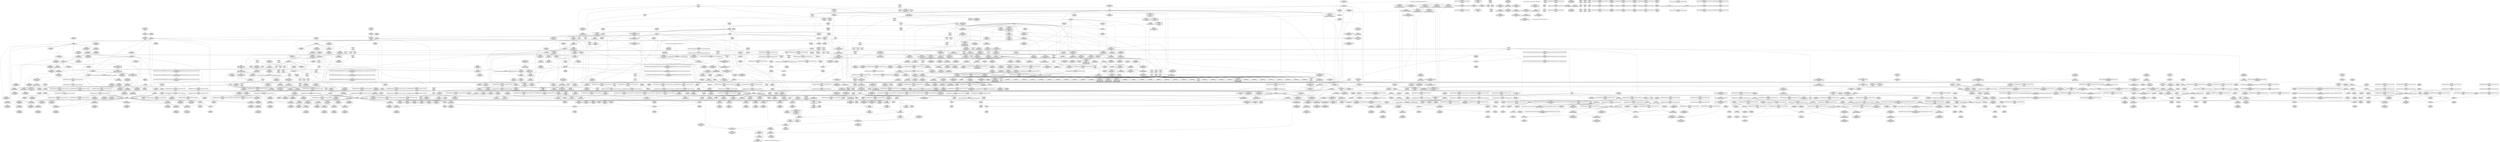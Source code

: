 digraph {
	CE0x4bb06a0 [shape=record,shape=Mrecord,label="{CE0x4bb06a0|rcu_read_unlock:bb|*SummSource*}"]
	CE0x4b46ec0 [shape=record,shape=Mrecord,label="{CE0x4b46ec0|i64_0|*Constant*}"]
	CE0x4b0d4d0 [shape=record,shape=Mrecord,label="{CE0x4b0d4d0|selinux_socket_setsockopt:tmp1}"]
	CE0x4b35620 [shape=record,shape=Mrecord,label="{CE0x4b35620|i64*_getelementptr_inbounds_(_6_x_i64_,_6_x_i64_*___llvm_gcov_ctr327,_i64_0,_i64_3)|*Constant*|*SummSource*}"]
	CE0x4b38f20 [shape=record,shape=Mrecord,label="{CE0x4b38f20|sock_has_perm:sk4|security/selinux/hooks.c,3974|*SummSink*}"]
	CE0x4bb8cd0 [shape=record,shape=Mrecord,label="{CE0x4bb8cd0|cred_sid:tmp1|*SummSource*}"]
	CE0x4ba6d30 [shape=record,shape=Mrecord,label="{CE0x4ba6d30|i8_0|*Constant*}"]
	CE0x441b3c0 [shape=record,shape=Mrecord,label="{CE0x441b3c0|_ret_i32_%retval.0,_!dbg_!27726|security/selinux/hooks.c,4243|*SummSource*}"]
	CE0x4bb5380 [shape=record,shape=Mrecord,label="{CE0x4bb5380|rcu_read_lock:bb|*SummSource*}"]
	CE0x4c3fd10 [shape=record,shape=Mrecord,label="{CE0x4c3fd10|rcu_lock_release:tmp7}"]
	CE0x4bcd410 [shape=record,shape=Mrecord,label="{CE0x4bcd410|i64*_getelementptr_inbounds_(_4_x_i64_,_4_x_i64_*___llvm_gcov_ctr129,_i64_0,_i64_0)|*Constant*}"]
	CE0x4c46e80 [shape=record,shape=Mrecord,label="{CE0x4c46e80|i64_ptrtoint_(i8*_blockaddress(_rcu_lock_release,_%__here)_to_i64)|*Constant*|*SummSource*}"]
	CE0x4b12730 [shape=record,shape=Mrecord,label="{CE0x4b12730|32:_%struct.sock*,_:_CRE_40,48_|*MultipleSource*|security/selinux/hooks.c,4238|Function::selinux_socket_setsockopt&Arg::sock::}"]
	CE0x4c28480 [shape=record,shape=Mrecord,label="{CE0x4c28480|__preempt_count_sub:bb|*SummSource*}"]
	CE0x4bb6c10 [shape=record,shape=Mrecord,label="{CE0x4bb6c10|rcu_read_lock:tmp|*SummSource*}"]
	CE0x4bbf410 [shape=record,shape=Mrecord,label="{CE0x4bbf410|GLOBAL:lockdep_rcu_suspicious|*Constant*|*SummSink*}"]
	CE0x4b10d70 [shape=record,shape=Mrecord,label="{CE0x4b10d70|sock_has_perm:tmp16|security/selinux/hooks.c,3976|*SummSource*}"]
	CE0x4c3b210 [shape=record,shape=Mrecord,label="{CE0x4c3b210|__rcu_read_lock:do.body|*SummSource*}"]
	CE0x4b29e70 [shape=record,shape=Mrecord,label="{CE0x4b29e70|32:_%struct.sock*,_:_CRE_8,16_|*MultipleSource*|security/selinux/hooks.c,4238|Function::selinux_socket_setsockopt&Arg::sock::}"]
	CE0x4be86d0 [shape=record,shape=Mrecord,label="{CE0x4be86d0|rcu_read_lock:tmp13|include/linux/rcupdate.h,882|*SummSource*}"]
	CE0x4bbb2d0 [shape=record,shape=Mrecord,label="{CE0x4bbb2d0|_ret_void,_!dbg_!27717|include/linux/rcupdate.h,419|*SummSink*}"]
	CE0x4bc5f80 [shape=record,shape=Mrecord,label="{CE0x4bc5f80|_call_void___rcu_read_unlock()_#10,_!dbg_!27734|include/linux/rcupdate.h,937|*SummSource*}"]
	CE0x4b19440 [shape=record,shape=Mrecord,label="{CE0x4b19440|sock_has_perm:sk_security|security/selinux/hooks.c,3964|*SummSource*}"]
	CE0x4bddbf0 [shape=record,shape=Mrecord,label="{CE0x4bddbf0|rcu_read_lock:tobool|include/linux/rcupdate.h,882|*SummSource*}"]
	CE0x4bddf20 [shape=record,shape=Mrecord,label="{CE0x4bddf20|rcu_read_unlock:tmp2}"]
	CE0x4b2baf0 [shape=record,shape=Mrecord,label="{CE0x4b2baf0|sock_has_perm:tmp12|security/selinux/hooks.c,3970|*SummSink*}"]
	CE0x4b1a960 [shape=record,shape=Mrecord,label="{CE0x4b1a960|sock_has_perm:tmp1|*SummSource*}"]
	CE0x4b9d3b0 [shape=record,shape=Mrecord,label="{CE0x4b9d3b0|8:_%struct.sock*,_:_SCME_26,27_}"]
	CE0x4be3980 [shape=record,shape=Mrecord,label="{CE0x4be3980|__rcu_read_unlock:tmp5|include/linux/rcupdate.h,244}"]
	CE0x4bdcea0 [shape=record,shape=Mrecord,label="{CE0x4bdcea0|0:_i8,_:_GCMR_rcu_read_lock.__warned_internal_global_i8_0,_section_.data.unlikely_,_align_1:_elem_0:default:}"]
	CE0x4bb0390 [shape=record,shape=Mrecord,label="{CE0x4bb0390|task_sid:tmp9|security/selinux/hooks.c,208|*SummSink*}"]
	CE0x4c40070 [shape=record,shape=Mrecord,label="{CE0x4c40070|i8*_undef|*Constant*}"]
	CE0x4befc70 [shape=record,shape=Mrecord,label="{CE0x4befc70|i64*_getelementptr_inbounds_(_2_x_i64_,_2_x_i64_*___llvm_gcov_ctr131,_i64_0,_i64_0)|*Constant*}"]
	CE0x4bbb3d0 [shape=record,shape=Mrecord,label="{CE0x4bbb3d0|rcu_read_lock:call|include/linux/rcupdate.h,882|*SummSource*}"]
	CE0x4b3efd0 [shape=record,shape=Mrecord,label="{CE0x4b3efd0|i64*_getelementptr_inbounds_(_2_x_i64_,_2_x_i64_*___llvm_gcov_ctr98,_i64_0,_i64_0)|*Constant*|*SummSink*}"]
	CE0x4b69480 [shape=record,shape=Mrecord,label="{CE0x4b69480|i32_59|*Constant*}"]
	CE0x4bacde0 [shape=record,shape=Mrecord,label="{CE0x4bacde0|rcu_read_lock:entry|*SummSource*}"]
	CE0x4ba2ab0 [shape=record,shape=Mrecord,label="{CE0x4ba2ab0|i64_7|*Constant*|*SummSource*}"]
	CE0x4b8f870 [shape=record,shape=Mrecord,label="{CE0x4b8f870|i64*_getelementptr_inbounds_(_4_x_i64_,_4_x_i64_*___llvm_gcov_ctr135,_i64_0,_i64_0)|*Constant*|*SummSource*}"]
	CE0x4c64b40 [shape=record,shape=Mrecord,label="{CE0x4c64b40|__preempt_count_add:tmp|*SummSource*}"]
	CE0x4b12920 [shape=record,shape=Mrecord,label="{CE0x4b12920|selinux_socket_setsockopt:entry|*SummSource*}"]
	CE0x4c04450 [shape=record,shape=Mrecord,label="{CE0x4c04450|i64*_getelementptr_inbounds_(_11_x_i64_,_11_x_i64_*___llvm_gcov_ctr132,_i64_0,_i64_10)|*Constant*|*SummSink*}"]
	CE0x4c2ab80 [shape=record,shape=Mrecord,label="{CE0x4c2ab80|__preempt_count_sub:do.body|*SummSource*}"]
	CE0x4b6f050 [shape=record,shape=Mrecord,label="{CE0x4b6f050|i32_22|*Constant*|*SummSink*}"]
	CE0x4c40ae0 [shape=record,shape=Mrecord,label="{CE0x4c40ae0|_call_void___preempt_count_sub(i32_1)_#10,_!dbg_!27715|include/linux/rcupdate.h,244}"]
	CE0x4bc1920 [shape=record,shape=Mrecord,label="{CE0x4bc1920|task_sid:tmp22|security/selinux/hooks.c,208|*SummSink*}"]
	CE0x4bb88e0 [shape=record,shape=Mrecord,label="{CE0x4bb88e0|task_sid:call|security/selinux/hooks.c,208|*SummSource*}"]
	CE0x4bd3510 [shape=record,shape=Mrecord,label="{CE0x4bd3510|GLOBAL:__preempt_count_sub|*Constant*|*SummSink*}"]
	CE0x4bb5ba0 [shape=record,shape=Mrecord,label="{CE0x4bb5ba0|i32_0|*Constant*}"]
	CE0x4b13680 [shape=record,shape=Mrecord,label="{CE0x4b13680|selinux_socket_setsockopt:tmp11|security/selinux/hooks.c,4243}"]
	CE0x4b0eab0 [shape=record,shape=Mrecord,label="{CE0x4b0eab0|get_current:tmp3|*SummSource*}"]
	CE0x4ba96b0 [shape=record,shape=Mrecord,label="{CE0x4ba96b0|avc_has_perm:tclass|Function::avc_has_perm&Arg::tclass::|*SummSource*}"]
	CE0x4b50950 [shape=record,shape=Mrecord,label="{CE0x4b50950|rcu_read_unlock:call|include/linux/rcupdate.h,933}"]
	CE0x4ba0170 [shape=record,shape=Mrecord,label="{CE0x4ba0170|sock_has_perm:call|security/selinux/hooks.c,3967|*SummSink*}"]
	CE0x4b335f0 [shape=record,shape=Mrecord,label="{CE0x4b335f0|sock_has_perm:tmp7|security/selinux/hooks.c,3969|*SummSource*}"]
	CE0x4bf94c0 [shape=record,shape=Mrecord,label="{CE0x4bf94c0|__rcu_read_lock:tmp5|include/linux/rcupdate.h,239}"]
	CE0x4bc39e0 [shape=record,shape=Mrecord,label="{CE0x4bc39e0|rcu_lock_acquire:map|Function::rcu_lock_acquire&Arg::map::}"]
	CE0x4b66770 [shape=record,shape=Mrecord,label="{CE0x4b66770|%struct.task_struct*_(%struct.task_struct**)*_asm_movq_%gs:$_1:P_,$0_,_r,im,_dirflag_,_fpsr_,_flags_}"]
	CE0x4bf0b50 [shape=record,shape=Mrecord,label="{CE0x4bf0b50|rcu_lock_release:tmp1|*SummSink*}"]
	CE0x4254030 [shape=record,shape=Mrecord,label="{CE0x4254030|i32_32768|*Constant*}"]
	CE0x4bc4a60 [shape=record,shape=Mrecord,label="{CE0x4bc4a60|_call_void_rcu_lock_release(%struct.lockdep_map*_rcu_lock_map)_#10,_!dbg_!27733|include/linux/rcupdate.h,935|*SummSink*}"]
	CE0x4bce4b0 [shape=record,shape=Mrecord,label="{CE0x4bce4b0|i64*_getelementptr_inbounds_(_4_x_i64_,_4_x_i64_*___llvm_gcov_ctr130,_i64_0,_i64_3)|*Constant*}"]
	CE0x4c41d60 [shape=record,shape=Mrecord,label="{CE0x4c41d60|__rcu_read_unlock:tmp|*SummSource*}"]
	CE0x4c465c0 [shape=record,shape=Mrecord,label="{CE0x4c465c0|i32_1|*Constant*}"]
	CE0x4bbbfa0 [shape=record,shape=Mrecord,label="{CE0x4bbbfa0|task_sid:do.end|*SummSource*}"]
	CE0x4bdb050 [shape=record,shape=Mrecord,label="{CE0x4bdb050|_call_void_rcu_read_unlock()_#10,_!dbg_!27748|security/selinux/hooks.c,209}"]
	CE0x4c26bf0 [shape=record,shape=Mrecord,label="{CE0x4c26bf0|__preempt_count_sub:val|Function::__preempt_count_sub&Arg::val::}"]
	CE0x4bb9100 [shape=record,shape=Mrecord,label="{CE0x4bb9100|task_sid:do.end6}"]
	CE0x4be2560 [shape=record,shape=Mrecord,label="{CE0x4be2560|__rcu_read_lock:tmp2|*SummSink*}"]
	CE0x4bf3470 [shape=record,shape=Mrecord,label="{CE0x4bf3470|rcu_read_unlock:tmp13|include/linux/rcupdate.h,933}"]
	CE0x4b6ec40 [shape=record,shape=Mrecord,label="{CE0x4b6ec40|_call_void_rcu_read_lock()_#10,_!dbg_!27712|security/selinux/hooks.c,207|*SummSource*}"]
	CE0x4bb1c80 [shape=record,shape=Mrecord,label="{CE0x4bb1c80|rcu_read_lock:tmp|*SummSink*}"]
	CE0x4ba4e30 [shape=record,shape=Mrecord,label="{CE0x4ba4e30|task_sid:tmp18|security/selinux/hooks.c,208|*SummSource*}"]
	CE0x4bc5760 [shape=record,shape=Mrecord,label="{CE0x4bc5760|rcu_lock_release:map|Function::rcu_lock_release&Arg::map::|*SummSource*}"]
	CE0x4b92f80 [shape=record,shape=Mrecord,label="{CE0x4b92f80|i64*_getelementptr_inbounds_(_13_x_i64_,_13_x_i64_*___llvm_gcov_ctr126,_i64_0,_i64_12)|*Constant*}"]
	CE0x4b13cf0 [shape=record,shape=Mrecord,label="{CE0x4b13cf0|_call_void_mcount()_#3|*SummSource*}"]
	CE0x4ba19a0 [shape=record,shape=Mrecord,label="{CE0x4ba19a0|task_sid:tmp12|security/selinux/hooks.c,208|*SummSink*}"]
	CE0x4b62ab0 [shape=record,shape=Mrecord,label="{CE0x4b62ab0|i64*_getelementptr_inbounds_(_4_x_i64_,_4_x_i64_*___llvm_gcov_ctr128,_i64_0,_i64_0)|*Constant*|*SummSource*}"]
	CE0x4c295a0 [shape=record,shape=Mrecord,label="{CE0x4c295a0|__preempt_count_add:tmp2|*SummSource*}"]
	CE0x4bbe0e0 [shape=record,shape=Mrecord,label="{CE0x4bbe0e0|task_sid:tmp19|security/selinux/hooks.c,208|*SummSource*}"]
	CE0x4b13610 [shape=record,shape=Mrecord,label="{CE0x4b13610|selinux_socket_setsockopt:tmp11|security/selinux/hooks.c,4243|*SummSink*}"]
	CE0x4bfa620 [shape=record,shape=Mrecord,label="{CE0x4bfa620|rcu_read_unlock:do.body|*SummSource*}"]
	CE0x4ba3860 [shape=record,shape=Mrecord,label="{CE0x4ba3860|task_sid:tmp16|security/selinux/hooks.c,208}"]
	CE0x4bcf680 [shape=record,shape=Mrecord,label="{CE0x4bcf680|COLLAPSED:_GCMRE___llvm_gcov_ctr128_internal_global_4_x_i64_zeroinitializer:_elem_0:default:}"]
	CE0x4b0ef80 [shape=record,shape=Mrecord,label="{CE0x4b0ef80|i32_1|*Constant*|*SummSource*}"]
	CE0x4baac60 [shape=record,shape=Mrecord,label="{CE0x4baac60|sock_has_perm:retval.0|*SummSink*}"]
	CE0x4b9f920 [shape=record,shape=Mrecord,label="{CE0x4b9f920|i32_8|*Constant*|*SummSink*}"]
	CE0x4c41c60 [shape=record,shape=Mrecord,label="{CE0x4c41c60|__rcu_read_lock:do.body}"]
	CE0x4c5ccd0 [shape=record,shape=Mrecord,label="{CE0x4c5ccd0|i64_1|*Constant*}"]
	CE0x4ba7720 [shape=record,shape=Mrecord,label="{CE0x4ba7720|sock_has_perm:sclass|security/selinux/hooks.c,3976|*SummSource*}"]
	CE0x4beb890 [shape=record,shape=Mrecord,label="{CE0x4beb890|i8*_getelementptr_inbounds_(_42_x_i8_,_42_x_i8_*_.str46,_i32_0,_i32_0)|*Constant*}"]
	CE0x4b0acf0 [shape=record,shape=Mrecord,label="{CE0x4b0acf0|selinux_socket_setsockopt:sk|security/selinux/hooks.c,4238|*SummSource*}"]
	CE0x4bcd800 [shape=record,shape=Mrecord,label="{CE0x4bcd800|i64*_getelementptr_inbounds_(_4_x_i64_,_4_x_i64_*___llvm_gcov_ctr129,_i64_0,_i64_0)|*Constant*|*SummSource*}"]
	CE0x4befb00 [shape=record,shape=Mrecord,label="{CE0x4befb00|cred_sid:bb|*SummSink*}"]
	CE0x4ba7250 [shape=record,shape=Mrecord,label="{CE0x4ba7250|i32_4|*Constant*|*SummSource*}"]
	CE0x4ba9ca0 [shape=record,shape=Mrecord,label="{CE0x4ba9ca0|avc_has_perm:requested|Function::avc_has_perm&Arg::requested::|*SummSource*}"]
	CE0x4b2db90 [shape=record,shape=Mrecord,label="{CE0x4b2db90|selinux_socket_setsockopt:tmp9|security/selinux/hooks.c,4242}"]
	CE0x4bfd020 [shape=record,shape=Mrecord,label="{CE0x4bfd020|i64*_getelementptr_inbounds_(_4_x_i64_,_4_x_i64_*___llvm_gcov_ctr133,_i64_0,_i64_0)|*Constant*|*SummSink*}"]
	CE0x4bb6080 [shape=record,shape=Mrecord,label="{CE0x4bb6080|task_sid:tmp8|security/selinux/hooks.c,208|*SummSource*}"]
	CE0x4b340c0 [shape=record,shape=Mrecord,label="{CE0x4b340c0|sock_has_perm:tmp9|security/selinux/hooks.c,3969}"]
	CE0x4b03220 [shape=record,shape=Mrecord,label="{CE0x4b03220|selinux_socket_setsockopt:tmp|*SummSource*}"]
	CE0x4bb6ba0 [shape=record,shape=Mrecord,label="{CE0x4bb6ba0|COLLAPSED:_GCMRE___llvm_gcov_ctr127_internal_global_11_x_i64_zeroinitializer:_elem_0:default:}"]
	CE0x4c29280 [shape=record,shape=Mrecord,label="{CE0x4c29280|i64*_getelementptr_inbounds_(_4_x_i64_,_4_x_i64_*___llvm_gcov_ctr135,_i64_0,_i64_1)|*Constant*}"]
	CE0x4be6580 [shape=record,shape=Mrecord,label="{CE0x4be6580|rcu_read_lock:tmp10|include/linux/rcupdate.h,882|*SummSink*}"]
	CE0x4c6a020 [shape=record,shape=Mrecord,label="{CE0x4c6a020|i64*_getelementptr_inbounds_(_4_x_i64_,_4_x_i64_*___llvm_gcov_ctr129,_i64_0,_i64_0)|*Constant*|*SummSink*}"]
	CE0x4bedf70 [shape=record,shape=Mrecord,label="{CE0x4bedf70|rcu_read_lock:tmp20|include/linux/rcupdate.h,882}"]
	CE0x4b16790 [shape=record,shape=Mrecord,label="{CE0x4b16790|selinux_socket_setsockopt:return|*SummSink*}"]
	CE0x4be0d10 [shape=record,shape=Mrecord,label="{CE0x4be0d10|GLOBAL:rcu_read_lock.__warned|Global_var:rcu_read_lock.__warned}"]
	CE0x4c29fa0 [shape=record,shape=Mrecord,label="{CE0x4c29fa0|rcu_lock_acquire:tmp6|*SummSink*}"]
	CE0x4c7e000 [shape=record,shape=Mrecord,label="{CE0x4c7e000|__preempt_count_add:tmp1|*SummSink*}"]
	CE0x4bb3960 [shape=record,shape=Mrecord,label="{CE0x4bb3960|i64*_getelementptr_inbounds_(_13_x_i64_,_13_x_i64_*___llvm_gcov_ctr126,_i64_0,_i64_0)|*Constant*}"]
	CE0x4b96890 [shape=record,shape=Mrecord,label="{CE0x4b96890|i8_2|*Constant*|*SummSource*}"]
	CE0x4c40dc0 [shape=record,shape=Mrecord,label="{CE0x4c40dc0|__rcu_read_unlock:bb}"]
	CE0x4bfea60 [shape=record,shape=Mrecord,label="{CE0x4bfea60|rcu_lock_acquire:__here|*SummSink*}"]
	CE0x4be9050 [shape=record,shape=Mrecord,label="{CE0x4be9050|rcu_read_lock:tmp15|include/linux/rcupdate.h,882|*SummSource*}"]
	CE0x4b29f10 [shape=record,shape=Mrecord,label="{CE0x4b29f10|get_current:entry}"]
	CE0x4b241d0 [shape=record,shape=Mrecord,label="{CE0x4b241d0|get_current:bb|*SummSink*}"]
	CE0x4b64e60 [shape=record,shape=Mrecord,label="{CE0x4b64e60|rcu_read_lock:tmp3|*SummSink*}"]
	CE0x4bb9ee0 [shape=record,shape=Mrecord,label="{CE0x4bb9ee0|rcu_read_unlock:tmp9|include/linux/rcupdate.h,933}"]
	CE0x4b16210 [shape=record,shape=Mrecord,label="{CE0x4b16210|i64*_getelementptr_inbounds_(_2_x_i64_,_2_x_i64_*___llvm_gcov_ctr98,_i64_0,_i64_1)|*Constant*|*SummSource*}"]
	CE0x4b4fb60 [shape=record,shape=Mrecord,label="{CE0x4b4fb60|_call_void_mcount()_#3|*SummSource*}"]
	CE0x4bd1710 [shape=record,shape=Mrecord,label="{CE0x4bd1710|__preempt_count_sub:bb|*SummSink*}"]
	CE0x4c2b270 [shape=record,shape=Mrecord,label="{CE0x4c2b270|rcu_lock_release:__here|*SummSink*}"]
	CE0x4bedd90 [shape=record,shape=Mrecord,label="{CE0x4bedd90|rcu_read_lock:tmp19|include/linux/rcupdate.h,882|*SummSource*}"]
	CE0x4bcfdb0 [shape=record,shape=Mrecord,label="{CE0x4bcfdb0|i64*_getelementptr_inbounds_(_4_x_i64_,_4_x_i64_*___llvm_gcov_ctr130,_i64_0,_i64_0)|*Constant*}"]
	CE0x4c3cac0 [shape=record,shape=Mrecord,label="{CE0x4c3cac0|rcu_lock_release:tmp4|include/linux/rcupdate.h,423}"]
	CE0x4b4d370 [shape=record,shape=Mrecord,label="{CE0x4b4d370|cred_sid:sid|security/selinux/hooks.c,197|*SummSink*}"]
	CE0x4b2dc00 [shape=record,shape=Mrecord,label="{CE0x4b2dc00|selinux_socket_setsockopt:tmp9|security/selinux/hooks.c,4242|*SummSource*}"]
	CE0x4bfa490 [shape=record,shape=Mrecord,label="{CE0x4bfa490|GLOBAL:__preempt_count_add|*Constant*}"]
	CE0x4bd3190 [shape=record,shape=Mrecord,label="{CE0x4bd3190|GLOBAL:__preempt_count|Global_var:__preempt_count}"]
	CE0x4b71680 [shape=record,shape=Mrecord,label="{CE0x4b71680|sock_has_perm:if.then|*SummSource*}"]
	CE0x4bc5f10 [shape=record,shape=Mrecord,label="{CE0x4bc5f10|_call_void___rcu_read_unlock()_#10,_!dbg_!27734|include/linux/rcupdate.h,937}"]
	CE0x4b8ad20 [shape=record,shape=Mrecord,label="{CE0x4b8ad20|__preempt_count_sub:tmp7|./arch/x86/include/asm/preempt.h,78|*SummSource*}"]
	CE0x4bb4340 [shape=record,shape=Mrecord,label="{CE0x4bb4340|task_sid:call|security/selinux/hooks.c,208|*SummSink*}"]
	CE0x4baf5a0 [shape=record,shape=Mrecord,label="{CE0x4baf5a0|task_sid:tmp1|*SummSink*}"]
	CE0x4bdc080 [shape=record,shape=Mrecord,label="{CE0x4bdc080|rcu_read_lock:land.lhs.true}"]
	CE0x4bb5850 [shape=record,shape=Mrecord,label="{CE0x4bb5850|cred_sid:tmp6|security/selinux/hooks.c,197|*SummSink*}"]
	CE0x4b6f330 [shape=record,shape=Mrecord,label="{CE0x4b6f330|cred_sid:security|security/selinux/hooks.c,196}"]
	CE0x4c7da10 [shape=record,shape=Mrecord,label="{CE0x4c7da10|__preempt_count_sub:tmp2}"]
	CE0x4c462b0 [shape=record,shape=Mrecord,label="{CE0x4c462b0|_call_void_lock_release(%struct.lockdep_map*_%map,_i32_1,_i64_ptrtoint_(i8*_blockaddress(_rcu_lock_release,_%__here)_to_i64))_#10,_!dbg_!27716|include/linux/rcupdate.h,423}"]
	CE0x4c6a550 [shape=record,shape=Mrecord,label="{CE0x4c6a550|_call_void_mcount()_#3|*SummSink*}"]
	CE0x4b9d5e0 [shape=record,shape=Mrecord,label="{CE0x4b9d5e0|8:_%struct.sock*,_:_SCME_28,29_}"]
	CE0x4be27a0 [shape=record,shape=Mrecord,label="{CE0x4be27a0|GLOBAL:__llvm_gcov_ctr127|Global_var:__llvm_gcov_ctr127|*SummSink*}"]
	CE0x4c2d800 [shape=record,shape=Mrecord,label="{CE0x4c2d800|rcu_lock_release:indirectgoto|*SummSource*}"]
	CE0x4b68270 [shape=record,shape=Mrecord,label="{CE0x4b68270|sock_has_perm:tmp6|security/selinux/hooks.c,3969|*SummSource*}"]
	CE0x4c01b10 [shape=record,shape=Mrecord,label="{CE0x4c01b10|rcu_read_unlock:tmp16|include/linux/rcupdate.h,933|*SummSink*}"]
	CE0x4b71d80 [shape=record,shape=Mrecord,label="{CE0x4b71d80|_call_void_mcount()_#3|*SummSink*}"]
	CE0x4bc7580 [shape=record,shape=Mrecord,label="{CE0x4bc7580|__rcu_read_lock:do.end|*SummSource*}"]
	"CONST[source:0(mediator),value:2(dynamic)][purpose:{subject}]"
	CE0x4bf21a0 [shape=record,shape=Mrecord,label="{CE0x4bf21a0|_ret_void,_!dbg_!27719|./arch/x86/include/asm/preempt.h,73|*SummSource*}"]
	CE0x4b9db70 [shape=record,shape=Mrecord,label="{CE0x4b9db70|8:_%struct.sock*,_:_SCME_33,34_}"]
	CE0x4bc60b0 [shape=record,shape=Mrecord,label="{CE0x4bc60b0|_call_void___rcu_read_unlock()_#10,_!dbg_!27734|include/linux/rcupdate.h,937|*SummSink*}"]
	CE0x4b30580 [shape=record,shape=Mrecord,label="{CE0x4b30580|_call_void_mcount()_#3|*SummSource*}"]
	CE0x4c3cba0 [shape=record,shape=Mrecord,label="{CE0x4c3cba0|rcu_lock_release:tmp4|include/linux/rcupdate.h,423|*SummSink*}"]
	CE0x4b42500 [shape=record,shape=Mrecord,label="{CE0x4b42500|selinux_socket_setsockopt:tobool|security/selinux/hooks.c,4239|*SummSource*}"]
	CE0x4be01d0 [shape=record,shape=Mrecord,label="{CE0x4be01d0|rcu_read_lock:tmp7|include/linux/rcupdate.h,882|*SummSource*}"]
	CE0x4b1d680 [shape=record,shape=Mrecord,label="{CE0x4b1d680|rcu_lock_release:__here}"]
	CE0x4b9efa0 [shape=record,shape=Mrecord,label="{CE0x4b9efa0|8:_%struct.sock*,_:_SCME_50,51_}"]
	CE0x4b08500 [shape=record,shape=Mrecord,label="{CE0x4b08500|i64_1|*Constant*|*SummSource*}"]
	CE0x4b92070 [shape=record,shape=Mrecord,label="{CE0x4b92070|__preempt_count_add:bb}"]
	CE0x4bf9850 [shape=record,shape=Mrecord,label="{CE0x4bf9850|rcu_read_unlock:do.end|*SummSink*}"]
	CE0x4b9c980 [shape=record,shape=Mrecord,label="{CE0x4b9c980|8:_%struct.sock*,_:_SCME_0,4_|*MultipleSource*|security/selinux/hooks.c, 3966|security/selinux/hooks.c,3966|security/selinux/hooks.c,3966}"]
	CE0x4bba7c0 [shape=record,shape=Mrecord,label="{CE0x4bba7c0|rcu_read_lock:tmp3}"]
	CE0x4b18fb0 [shape=record,shape=Mrecord,label="{CE0x4b18fb0|task_sid:land.lhs.true|*SummSource*}"]
	CE0x4b25370 [shape=record,shape=Mrecord,label="{CE0x4b25370|sock_has_perm:sk|Function::sock_has_perm&Arg::sk::|*SummSource*}"]
	CE0x4bc0a20 [shape=record,shape=Mrecord,label="{CE0x4bc0a20|task_sid:tmp20|security/selinux/hooks.c,208|*SummSource*}"]
	CE0x4bc88e0 [shape=record,shape=Mrecord,label="{CE0x4bc88e0|rcu_lock_release:tmp3|*SummSource*}"]
	CE0x4b18840 [shape=record,shape=Mrecord,label="{CE0x4b18840|selinux_socket_setsockopt:tmp2|*LoadInst*|security/selinux/hooks.c,4238|*SummSource*}"]
	CE0x4beb1b0 [shape=record,shape=Mrecord,label="{CE0x4beb1b0|i32_883|*Constant*|*SummSink*}"]
	CE0x4b03040 [shape=record,shape=Mrecord,label="{CE0x4b03040|selinux_socket_setsockopt:if.end|*SummSink*}"]
	CE0x4bf4000 [shape=record,shape=Mrecord,label="{CE0x4bf4000|GLOBAL:__llvm_gcov_ctr132|Global_var:__llvm_gcov_ctr132}"]
	CE0x4c7e9d0 [shape=record,shape=Mrecord,label="{CE0x4c7e9d0|__preempt_count_sub:tmp1|*SummSource*}"]
	CE0x4b08840 [shape=record,shape=Mrecord,label="{CE0x4b08840|selinux_socket_setsockopt:tmp1|*SummSource*}"]
	CE0x4ba00a0 [shape=record,shape=Mrecord,label="{CE0x4ba00a0|sock_has_perm:call|security/selinux/hooks.c,3967|*SummSource*}"]
	CE0x4b09380 [shape=record,shape=Mrecord,label="{CE0x4b09380|selinux_socket_setsockopt:tmp}"]
	CE0x4c27280 [shape=record,shape=Mrecord,label="{CE0x4c27280|i64*_getelementptr_inbounds_(_4_x_i64_,_4_x_i64_*___llvm_gcov_ctr130,_i64_0,_i64_0)|*Constant*|*SummSink*}"]
	CE0x4bad5c0 [shape=record,shape=Mrecord,label="{CE0x4bad5c0|task_sid:tmp7|security/selinux/hooks.c,208}"]
	CE0x4b03aa0 [shape=record,shape=Mrecord,label="{CE0x4b03aa0|_call_void_mcount()_#3|*SummSource*}"]
	CE0x4b63270 [shape=record,shape=Mrecord,label="{CE0x4b63270|i64_4|*Constant*|*SummSource*}"]
	CE0x4bc1f90 [shape=record,shape=Mrecord,label="{CE0x4bc1f90|task_sid:tmp23|security/selinux/hooks.c,208|*SummSink*}"]
	CE0x4b4d3e0 [shape=record,shape=Mrecord,label="{CE0x4b4d3e0|task_sid:do.body}"]
	CE0x4bac760 [shape=record,shape=Mrecord,label="{CE0x4bac760|task_sid:if.then}"]
	CE0x4c2e6c0 [shape=record,shape=Mrecord,label="{CE0x4c2e6c0|i32_0|*Constant*}"]
	"CONST[source:1(input),value:2(dynamic)][purpose:{object}][SrcIdx:0]"
	CE0x4b68b60 [shape=record,shape=Mrecord,label="{CE0x4b68b60|sock_has_perm:cmp|security/selinux/hooks.c,3969|*SummSink*}"]
	CE0x4b91f20 [shape=record,shape=Mrecord,label="{CE0x4b91f20|__preempt_count_add:do.end|*SummSource*}"]
	CE0x4c46fe0 [shape=record,shape=Mrecord,label="{CE0x4c46fe0|i64*_getelementptr_inbounds_(_4_x_i64_,_4_x_i64_*___llvm_gcov_ctr133,_i64_0,_i64_3)|*Constant*}"]
	CE0x4bdaf10 [shape=record,shape=Mrecord,label="{CE0x4bdaf10|GLOBAL:rcu_read_unlock|*Constant*}"]
	CE0x4ba76b0 [shape=record,shape=Mrecord,label="{CE0x4ba76b0|sock_has_perm:sclass|security/selinux/hooks.c,3976}"]
	CE0x4bd9290 [shape=record,shape=Mrecord,label="{CE0x4bd9290|GLOBAL:__preempt_count|Global_var:__preempt_count|*SummSink*}"]
	CE0x4c01c80 [shape=record,shape=Mrecord,label="{CE0x4c01c80|i64*_getelementptr_inbounds_(_11_x_i64_,_11_x_i64_*___llvm_gcov_ctr132,_i64_0,_i64_8)|*Constant*}"]
	CE0x4b43710 [shape=record,shape=Mrecord,label="{CE0x4b43710|selinux_socket_setsockopt:tobool|security/selinux/hooks.c,4239|*SummSink*}"]
	CE0x4bbbdd0 [shape=record,shape=Mrecord,label="{CE0x4bbbdd0|task_sid:if.then|*SummSource*}"]
	CE0x4c791d0 [shape=record,shape=Mrecord,label="{CE0x4c791d0|__preempt_count_sub:tmp1|*SummSink*}"]
	CE0x4bec8f0 [shape=record,shape=Mrecord,label="{CE0x4bec8f0|rcu_read_lock:tmp18|include/linux/rcupdate.h,882}"]
	CE0x4b96a40 [shape=record,shape=Mrecord,label="{CE0x4b96a40|i8_2|*Constant*|*SummSink*}"]
	CE0x4bc65d0 [shape=record,shape=Mrecord,label="{CE0x4bc65d0|GLOBAL:__rcu_read_unlock|*Constant*|*SummSource*}"]
	CE0x4bf4fa0 [shape=record,shape=Mrecord,label="{CE0x4bf4fa0|_call_void_lock_acquire(%struct.lockdep_map*_%map,_i32_0,_i32_0,_i32_2,_i32_0,_%struct.lockdep_map*_null,_i64_ptrtoint_(i8*_blockaddress(_rcu_lock_acquire,_%__here)_to_i64))_#10,_!dbg_!27716|include/linux/rcupdate.h,418}"]
	CE0x4c819a0 [shape=record,shape=Mrecord,label="{CE0x4c819a0|__preempt_count_sub:do.end|*SummSink*}"]
	CE0x4bb9d00 [shape=record,shape=Mrecord,label="{CE0x4bb9d00|rcu_read_unlock:tmp8|include/linux/rcupdate.h,933|*SummSource*}"]
	CE0x4ba2f90 [shape=record,shape=Mrecord,label="{CE0x4ba2f90|task_sid:tmp14|security/selinux/hooks.c,208|*SummSink*}"]
	CE0x4c27080 [shape=record,shape=Mrecord,label="{CE0x4c27080|i64*_getelementptr_inbounds_(_4_x_i64_,_4_x_i64_*___llvm_gcov_ctr130,_i64_0,_i64_0)|*Constant*|*SummSource*}"]
	CE0x4b5f090 [shape=record,shape=Mrecord,label="{CE0x4b5f090|get_current:tmp4|./arch/x86/include/asm/current.h,14|*SummSource*}"]
	CE0x4b4d6c0 [shape=record,shape=Mrecord,label="{CE0x4b4d6c0|task_sid:land.lhs.true2|*SummSource*}"]
	CE0x4c582d0 [shape=record,shape=Mrecord,label="{CE0x4c582d0|__preempt_count_sub:tmp5|./arch/x86/include/asm/preempt.h,77}"]
	CE0x4bcd950 [shape=record,shape=Mrecord,label="{CE0x4bcd950|__preempt_count_add:do.body}"]
	CE0x4bd9530 [shape=record,shape=Mrecord,label="{CE0x4bd9530|i64*_getelementptr_inbounds_(_4_x_i64_,_4_x_i64_*___llvm_gcov_ctr129,_i64_0,_i64_3)|*Constant*|*SummSink*}"]
	CE0x527b050 [shape=record,shape=Mrecord,label="{CE0x527b050|sock_has_perm:entry}"]
	CE0x4b63ed0 [shape=record,shape=Mrecord,label="{CE0x4b63ed0|i64*_getelementptr_inbounds_(_11_x_i64_,_11_x_i64_*___llvm_gcov_ctr127,_i64_0,_i64_0)|*Constant*|*SummSource*}"]
	CE0x4bbfbe0 [shape=record,shape=Mrecord,label="{CE0x4bbfbe0|i32_208|*Constant*|*SummSource*}"]
	CE0x4b891b0 [shape=record,shape=Mrecord,label="{CE0x4b891b0|__rcu_read_unlock:tmp1}"]
	CE0x4b05ec0 [shape=record,shape=Mrecord,label="{CE0x4b05ec0|selinux_socket_setsockopt:call|security/selinux/hooks.c,4238}"]
	CE0x4bf7af0 [shape=record,shape=Mrecord,label="{CE0x4bf7af0|COLLAPSED:_GCMRE___llvm_gcov_ctr133_internal_global_4_x_i64_zeroinitializer:_elem_0:default:}"]
	CE0x4c6ab10 [shape=record,shape=Mrecord,label="{CE0x4c6ab10|__preempt_count_add:tmp4|./arch/x86/include/asm/preempt.h,72}"]
	CE0x4b25510 [shape=record,shape=Mrecord,label="{CE0x4b25510|i32_59|*Constant*|*SummSink*}"]
	CE0x4baf480 [shape=record,shape=Mrecord,label="{CE0x4baf480|GLOBAL:__llvm_gcov_ctr127|Global_var:__llvm_gcov_ctr127|*SummSource*}"]
	CE0x4b66680 [shape=record,shape=Mrecord,label="{CE0x4b66680|get_current:tmp4|./arch/x86/include/asm/current.h,14|*SummSink*}"]
	CE0x4b0a350 [shape=record,shape=Mrecord,label="{CE0x4b0a350|i32_0|*Constant*|*SummSink*}"]
	CE0x4be7410 [shape=record,shape=Mrecord,label="{CE0x4be7410|rcu_read_lock:call3|include/linux/rcupdate.h,882|*SummSource*}"]
	CE0x4bd9900 [shape=record,shape=Mrecord,label="{CE0x4bd9900|__rcu_read_unlock:tmp3}"]
	CE0x4bf2db0 [shape=record,shape=Mrecord,label="{CE0x4bf2db0|i64*_getelementptr_inbounds_(_4_x_i64_,_4_x_i64_*___llvm_gcov_ctr128,_i64_0,_i64_3)|*Constant*|*SummSink*}"]
	CE0x4bba320 [shape=record,shape=Mrecord,label="{CE0x4bba320|task_sid:tobool|security/selinux/hooks.c,208|*SummSink*}"]
	CE0x4ba3e70 [shape=record,shape=Mrecord,label="{CE0x4ba3e70|task_sid:tmp16|security/selinux/hooks.c,208|*SummSource*}"]
	CE0x4b9fdd0 [shape=record,shape=Mrecord,label="{CE0x4b9fdd0|i64_56|*Constant*}"]
	CE0x4b92ff0 [shape=record,shape=Mrecord,label="{CE0x4b92ff0|task_sid:tmp27|security/selinux/hooks.c,208}"]
	CE0x4bc8a50 [shape=record,shape=Mrecord,label="{CE0x4bc8a50|_call_void_mcount()_#3}"]
	CE0x4ba6b90 [shape=record,shape=Mrecord,label="{CE0x4ba6b90|sock_has_perm:tmp5|security/selinux/hooks.c,3966|*SummSink*}"]
	CE0x4b14920 [shape=record,shape=Mrecord,label="{CE0x4b14920|selinux_socket_setsockopt:sock|Function::selinux_socket_setsockopt&Arg::sock::|*SummSource*}"]
	CE0x4c05b90 [shape=record,shape=Mrecord,label="{CE0x4c05b90|i32_934|*Constant*}"]
	CE0x4b51770 [shape=record,shape=Mrecord,label="{CE0x4b51770|sock_has_perm:tmp3|security/selinux/hooks.c,3964}"]
	CE0x4bef980 [shape=record,shape=Mrecord,label="{CE0x4bef980|cred_sid:bb|*SummSource*}"]
	CE0x4ba84a0 [shape=record,shape=Mrecord,label="{CE0x4ba84a0|i32_(i32,_i32,_i16,_i32,_%struct.common_audit_data*)*_bitcast_(i32_(i32,_i32,_i16,_i32,_%struct.common_audit_data.495*)*_avc_has_perm_to_i32_(i32,_i32,_i16,_i32,_%struct.common_audit_data*)*)|*Constant*|*SummSource*}"]
	CE0x4bb1700 [shape=record,shape=Mrecord,label="{CE0x4bb1700|i32_22|*Constant*}"]
	CE0x4b1a9d0 [shape=record,shape=Mrecord,label="{CE0x4b1a9d0|sock_has_perm:tmp1|*SummSink*}"]
	CE0x4ba31c0 [shape=record,shape=Mrecord,label="{CE0x4ba31c0|i64_6|*Constant*|*SummSink*}"]
	CE0x4b29f80 [shape=record,shape=Mrecord,label="{CE0x4b29f80|GLOBAL:get_current|*Constant*|*SummSource*}"]
	CE0x4ba1930 [shape=record,shape=Mrecord,label="{CE0x4ba1930|task_sid:tmp12|security/selinux/hooks.c,208|*SummSource*}"]
	CE0x4b89f40 [shape=record,shape=Mrecord,label="{CE0x4b89f40|__preempt_count_add:tmp7|./arch/x86/include/asm/preempt.h,73|*SummSource*}"]
	CE0x4bc1740 [shape=record,shape=Mrecord,label="{CE0x4bc1740|i64*_getelementptr_inbounds_(_13_x_i64_,_13_x_i64_*___llvm_gcov_ctr126,_i64_0,_i64_10)|*Constant*|*SummSource*}"]
	CE0x4c7e960 [shape=record,shape=Mrecord,label="{CE0x4c7e960|__preempt_count_sub:tmp1}"]
	CE0x4bf1e00 [shape=record,shape=Mrecord,label="{CE0x4bf1e00|rcu_read_unlock:tmp|*SummSink*}"]
	CE0x4b39d80 [shape=record,shape=Mrecord,label="{CE0x4b39d80|rcu_read_lock:tobool1|include/linux/rcupdate.h,882|*SummSink*}"]
	CE0x4be2cd0 [shape=record,shape=Mrecord,label="{CE0x4be2cd0|rcu_read_unlock:tmp7|include/linux/rcupdate.h,933|*SummSource*}"]
	CE0x4badc90 [shape=record,shape=Mrecord,label="{CE0x4badc90|i64*_getelementptr_inbounds_(_11_x_i64_,_11_x_i64_*___llvm_gcov_ctr127,_i64_0,_i64_1)|*Constant*|*SummSink*}"]
	CE0x4b0aae0 [shape=record,shape=Mrecord,label="{CE0x4b0aae0|selinux_socket_setsockopt:bb}"]
	CE0x4c41880 [shape=record,shape=Mrecord,label="{CE0x4c41880|i64*_getelementptr_inbounds_(_4_x_i64_,_4_x_i64_*___llvm_gcov_ctr134,_i64_0,_i64_0)|*Constant*}"]
	CE0x4bc5b70 [shape=record,shape=Mrecord,label="{CE0x4bc5b70|_ret_void,_!dbg_!27717|include/linux/rcupdate.h,424}"]
	CE0x4b892b0 [shape=record,shape=Mrecord,label="{CE0x4b892b0|__preempt_count_add:tmp3}"]
	CE0x4bf3e90 [shape=record,shape=Mrecord,label="{CE0x4bf3e90|rcu_read_unlock:tmp5|include/linux/rcupdate.h,933}"]
	CE0x4bec660 [shape=record,shape=Mrecord,label="{CE0x4bec660|rcu_read_lock:tmp17|include/linux/rcupdate.h,882|*SummSink*}"]
	CE0x4b2cd00 [shape=record,shape=Mrecord,label="{CE0x4b2cd00|_call_void_mcount()_#3|*SummSink*}"]
	CE0x4b310a0 [shape=record,shape=Mrecord,label="{CE0x4b310a0|GLOBAL:__llvm_gcov_ctr126|Global_var:__llvm_gcov_ctr126|*SummSource*}"]
	CE0x4bee440 [shape=record,shape=Mrecord,label="{CE0x4bee440|rcu_read_lock:tmp21|include/linux/rcupdate.h,884}"]
	CE0x4b18b80 [shape=record,shape=Mrecord,label="{CE0x4b18b80|selinux_socket_setsockopt:tmp4|security/selinux/hooks.c,4239|*SummSink*}"]
	CE0x4ba1540 [shape=record,shape=Mrecord,label="{CE0x4ba1540|task_sid:tmp13|security/selinux/hooks.c,208}"]
	CE0x4b6f520 [shape=record,shape=Mrecord,label="{CE0x4b6f520|task_sid:tmp1|*SummSource*}"]
	CE0x4bf9b30 [shape=record,shape=Mrecord,label="{CE0x4bf9b30|__preempt_count_add:val|Function::__preempt_count_add&Arg::val::}"]
	CE0x4b350a0 [shape=record,shape=Mrecord,label="{CE0x4b350a0|sock_has_perm:tmp10|security/selinux/hooks.c,3969|*SummSource*}"]
	CE0x4b36a90 [shape=record,shape=Mrecord,label="{CE0x4b36a90|GLOBAL:cred_sid|*Constant*}"]
	CE0x4b11f00 [shape=record,shape=Mrecord,label="{CE0x4b11f00|get_current:tmp3}"]
	CE0x4b2be80 [shape=record,shape=Mrecord,label="{CE0x4b2be80|selinux_socket_setsockopt:tmp12|security/selinux/hooks.c,4243|*SummSource*}"]
	CE0x4beb9c0 [shape=record,shape=Mrecord,label="{CE0x4beb9c0|i8*_getelementptr_inbounds_(_42_x_i8_,_42_x_i8_*_.str46,_i32_0,_i32_0)|*Constant*|*SummSink*}"]
	CE0x4bfbb00 [shape=record,shape=Mrecord,label="{CE0x4bfbb00|_call_void_asm_addl_$1,_%gs:$0_,_*m,ri,*m,_dirflag_,_fpsr_,_flags_(i32*___preempt_count,_i32_%val,_i32*___preempt_count)_#3,_!dbg_!27714,_!srcloc_!27717|./arch/x86/include/asm/preempt.h,72|*SummSink*}"]
	CE0x4be0360 [shape=record,shape=Mrecord,label="{CE0x4be0360|_call_void_asm_addl_$1,_%gs:$0_,_*m,ri,*m,_dirflag_,_fpsr_,_flags_(i32*___preempt_count,_i32_%sub,_i32*___preempt_count)_#3,_!dbg_!27717,_!srcloc_!27718|./arch/x86/include/asm/preempt.h,77|*SummSource*}"]
	CE0x4bae5f0 [shape=record,shape=Mrecord,label="{CE0x4bae5f0|task_sid:tobool1|security/selinux/hooks.c,208|*SummSource*}"]
	CE0x4b64790 [shape=record,shape=Mrecord,label="{CE0x4b64790|_ret_void,_!dbg_!27717|include/linux/rcupdate.h,240|*SummSink*}"]
	CE0x4be7c70 [shape=record,shape=Mrecord,label="{CE0x4be7c70|rcu_read_unlock:tmp12|include/linux/rcupdate.h,933}"]
	CE0x4bfb090 [shape=record,shape=Mrecord,label="{CE0x4bfb090|rcu_lock_release:tmp1|*SummSource*}"]
	CE0x4be6af0 [shape=record,shape=Mrecord,label="{CE0x4be6af0|rcu_read_lock:tmp11|include/linux/rcupdate.h,882|*SummSink*}"]
	CE0x4bde340 [shape=record,shape=Mrecord,label="{CE0x4bde340|rcu_read_lock:if.end|*SummSource*}"]
	CE0x4b4f2f0 [shape=record,shape=Mrecord,label="{CE0x4b4f2f0|task_sid:do.body5}"]
	CE0x4c47980 [shape=record,shape=Mrecord,label="{CE0x4c47980|rcu_lock_release:tmp6}"]
	CE0x4b28320 [shape=record,shape=Mrecord,label="{CE0x4b28320|selinux_socket_setsockopt:tmp5|security/selinux/hooks.c,4239|*SummSource*}"]
	CE0x4bc44f0 [shape=record,shape=Mrecord,label="{CE0x4bc44f0|rcu_read_unlock:tmp22|include/linux/rcupdate.h,935|*SummSink*}"]
	CE0x4bfe9f0 [shape=record,shape=Mrecord,label="{CE0x4bfe9f0|GLOBAL:rcu_read_unlock.__warned|Global_var:rcu_read_unlock.__warned|*SummSource*}"]
	CE0x4bc2d50 [shape=record,shape=Mrecord,label="{CE0x4bc2d50|task_sid:tmp25|security/selinux/hooks.c,208|*SummSource*}"]
	CE0x4ba58f0 [shape=record,shape=Mrecord,label="{CE0x4ba58f0|GLOBAL:task_sid|*Constant*|*SummSink*}"]
	CE0x4be7eb0 [shape=record,shape=Mrecord,label="{CE0x4be7eb0|rcu_read_unlock:tmp12|include/linux/rcupdate.h,933|*SummSource*}"]
	CE0x4b0cc70 [shape=record,shape=Mrecord,label="{CE0x4b0cc70|sock_has_perm:if.end|*SummSink*}"]
	CE0x4b938d0 [shape=record,shape=Mrecord,label="{CE0x4b938d0|0:_i8,_8:_%struct.lsm_network_audit*,_24:_%struct.selinux_audit_data*,_:_SCMRE_0,1_|*MultipleSource*|security/selinux/hooks.c, 3965|security/selinux/hooks.c,3972}"]
	CE0x4bc5500 [shape=record,shape=Mrecord,label="{CE0x4bc5500|rcu_lock_release:map|Function::rcu_lock_release&Arg::map::}"]
	CE0x4bae810 [shape=record,shape=Mrecord,label="{CE0x4bae810|i64_5|*Constant*}"]
	CE0x4b38b00 [shape=record,shape=Mrecord,label="{CE0x4b38b00|sock_has_perm:tmp15|security/selinux/hooks.c,3974|*SummSink*}"]
	CE0x4ba9270 [shape=record,shape=Mrecord,label="{CE0x4ba9270|avc_has_perm:tsid|Function::avc_has_perm&Arg::tsid::|*SummSource*}"]
	CE0x4beed50 [shape=record,shape=Mrecord,label="{CE0x4beed50|rcu_read_lock:tmp21|include/linux/rcupdate.h,884|*SummSink*}"]
	CE0x4bb2ad0 [shape=record,shape=Mrecord,label="{CE0x4bb2ad0|task_sid:tmp|*SummSource*}"]
	CE0x4bb2a60 [shape=record,shape=Mrecord,label="{CE0x4bb2a60|COLLAPSED:_GCMRE___llvm_gcov_ctr126_internal_global_13_x_i64_zeroinitializer:_elem_0:default:}"]
	CE0x4c40c50 [shape=record,shape=Mrecord,label="{CE0x4c40c50|_call_void___preempt_count_sub(i32_1)_#10,_!dbg_!27715|include/linux/rcupdate.h,244|*SummSource*}"]
	CE0x4b9e880 [shape=record,shape=Mrecord,label="{CE0x4b9e880|8:_%struct.sock*,_:_SCME_44,45_}"]
	CE0x4c5df50 [shape=record,shape=Mrecord,label="{CE0x4c5df50|__preempt_count_sub:tmp3|*SummSink*}"]
	CE0x4c04f40 [shape=record,shape=Mrecord,label="{CE0x4c04f40|_call_void_lockdep_rcu_suspicious(i8*_getelementptr_inbounds_(_25_x_i8_,_25_x_i8_*_.str45,_i32_0,_i32_0),_i32_934,_i8*_getelementptr_inbounds_(_44_x_i8_,_44_x_i8_*_.str47,_i32_0,_i32_0))_#10,_!dbg_!27726|include/linux/rcupdate.h,933}"]
	CE0x4c05de0 [shape=record,shape=Mrecord,label="{CE0x4c05de0|i32_934|*Constant*|*SummSource*}"]
	CE0x4c03440 [shape=record,shape=Mrecord,label="{CE0x4c03440|rcu_read_unlock:tmp19|include/linux/rcupdate.h,933|*SummSink*}"]
	CE0x4b39ef0 [shape=record,shape=Mrecord,label="{CE0x4b39ef0|i64_5|*Constant*}"]
	CE0x4bc0e40 [shape=record,shape=Mrecord,label="{CE0x4bc0e40|task_sid:tmp21|security/selinux/hooks.c,208|*SummSource*}"]
	CE0x4b380b0 [shape=record,shape=Mrecord,label="{CE0x4b380b0|i64*_getelementptr_inbounds_(_6_x_i64_,_6_x_i64_*___llvm_gcov_ctr327,_i64_0,_i64_4)|*Constant*}"]
	CE0x4b11ca0 [shape=record,shape=Mrecord,label="{CE0x4b11ca0|get_current:tmp1}"]
	CE0x4b036f0 [shape=record,shape=Mrecord,label="{CE0x4b036f0|i64*_getelementptr_inbounds_(_6_x_i64_,_6_x_i64_*___llvm_gcov_ctr366,_i64_0,_i64_0)|*Constant*}"]
	CE0x4bbcd00 [shape=record,shape=Mrecord,label="{CE0x4bbcd00|i64*_getelementptr_inbounds_(_2_x_i64_,_2_x_i64_*___llvm_gcov_ctr131,_i64_0,_i64_0)|*Constant*|*SummSink*}"]
	CE0x441b350 [shape=record,shape=Mrecord,label="{CE0x441b350|selinux_socket_setsockopt:tmp12|security/selinux/hooks.c,4243}"]
	CE0x4b93250 [shape=record,shape=Mrecord,label="{CE0x4b93250|sock_has_perm:tmp14|security/selinux/hooks.c,3972|*SummSink*}"]
	CE0x4b36270 [shape=record,shape=Mrecord,label="{CE0x4b36270|i64*_getelementptr_inbounds_(_13_x_i64_,_13_x_i64_*___llvm_gcov_ctr126,_i64_0,_i64_12)|*Constant*|*SummSink*}"]
	CE0x4b4b6d0 [shape=record,shape=Mrecord,label="{CE0x4b4b6d0|rcu_lock_acquire:bb|*SummSink*}"]
	CE0x4b178a0 [shape=record,shape=Mrecord,label="{CE0x4b178a0|sock_has_perm:tmp14|security/selinux/hooks.c,3972}"]
	CE0x4b39a50 [shape=record,shape=Mrecord,label="{CE0x4b39a50|rcu_read_lock:tmp8|include/linux/rcupdate.h,882|*SummSink*}"]
	CE0x4bb4e10 [shape=record,shape=Mrecord,label="{CE0x4bb4e10|GLOBAL:task_sid.__warned|Global_var:task_sid.__warned|*SummSink*}"]
	CE0x4c65820 [shape=record,shape=Mrecord,label="{CE0x4c65820|i64*_getelementptr_inbounds_(_4_x_i64_,_4_x_i64_*___llvm_gcov_ctr134,_i64_0,_i64_2)|*Constant*|*SummSource*}"]
	CE0x4b92910 [shape=record,shape=Mrecord,label="{CE0x4b92910|i64*_getelementptr_inbounds_(_4_x_i64_,_4_x_i64_*___llvm_gcov_ctr129,_i64_0,_i64_1)|*Constant*}"]
	CE0x4c033d0 [shape=record,shape=Mrecord,label="{CE0x4c033d0|rcu_read_unlock:tmp19|include/linux/rcupdate.h,933|*SummSource*}"]
	CE0x4bdf700 [shape=record,shape=Mrecord,label="{CE0x4bdf700|i64*_getelementptr_inbounds_(_4_x_i64_,_4_x_i64_*___llvm_gcov_ctr128,_i64_0,_i64_3)|*Constant*|*SummSource*}"]
	CE0x4c3c550 [shape=record,shape=Mrecord,label="{CE0x4c3c550|i64*_getelementptr_inbounds_(_4_x_i64_,_4_x_i64_*___llvm_gcov_ctr133,_i64_0,_i64_2)|*Constant*|*SummSource*}"]
	CE0x4c03280 [shape=record,shape=Mrecord,label="{CE0x4c03280|rcu_read_unlock:tmp19|include/linux/rcupdate.h,933}"]
	CE0x4b22c00 [shape=record,shape=Mrecord,label="{CE0x4b22c00|selinux_socket_setsockopt:tmp7|security/selinux/hooks.c,4240|*SummSink*}"]
	CE0x4b30fc0 [shape=record,shape=Mrecord,label="{CE0x4b30fc0|sock_has_perm:tmp|*SummSource*}"]
	CE0x4bdc420 [shape=record,shape=Mrecord,label="{CE0x4bdc420|rcu_read_lock:land.lhs.true|*SummSink*}"]
	CE0x4b700b0 [shape=record,shape=Mrecord,label="{CE0x4b700b0|__rcu_read_lock:tmp6|include/linux/rcupdate.h,240|*SummSource*}"]
	CE0x4bbc970 [shape=record,shape=Mrecord,label="{CE0x4bbc970|task_sid:tmp5|security/selinux/hooks.c,208|*SummSink*}"]
	CE0x4bdc2f0 [shape=record,shape=Mrecord,label="{CE0x4bdc2f0|rcu_read_lock:land.lhs.true|*SummSource*}"]
	CE0x4bb2eb0 [shape=record,shape=Mrecord,label="{CE0x4bb2eb0|rcu_read_lock:tmp4|include/linux/rcupdate.h,882|*SummSource*}"]
	CE0x527b1a0 [shape=record,shape=Mrecord,label="{CE0x527b1a0|sock_has_perm:task|Function::sock_has_perm&Arg::task::|*SummSink*}"]
	CE0x4c2ad70 [shape=record,shape=Mrecord,label="{CE0x4c2ad70|__preempt_count_sub:do.body|*SummSink*}"]
	CE0x4c2ab10 [shape=record,shape=Mrecord,label="{CE0x4c2ab10|__preempt_count_sub:do.body}"]
	CE0x4ba7380 [shape=record,shape=Mrecord,label="{CE0x4ba7380|i32_4|*Constant*|*SummSink*}"]
	CE0x4b0ebb0 [shape=record,shape=Mrecord,label="{CE0x4b0ebb0|get_current:tmp3|*SummSink*}"]
	CE0x4bdb130 [shape=record,shape=Mrecord,label="{CE0x4bdb130|_call_void_rcu_read_unlock()_#10,_!dbg_!27748|security/selinux/hooks.c,209|*SummSource*}"]
	CE0x4b2db20 [shape=record,shape=Mrecord,label="{CE0x4b2db20|selinux_socket_setsockopt:tmp9|security/selinux/hooks.c,4242|*SummSink*}"]
	CE0x4bbcda0 [shape=record,shape=Mrecord,label="{CE0x4bbcda0|cred_sid:tmp}"]
	CE0x4b173b0 [shape=record,shape=Mrecord,label="{CE0x4b173b0|sock_has_perm:tmp13|security/selinux/hooks.c,3972|*SummSink*}"]
	CE0x4b4c700 [shape=record,shape=Mrecord,label="{CE0x4b4c700|rcu_read_lock:land.lhs.true2}"]
	CE0x4bfa820 [shape=record,shape=Mrecord,label="{CE0x4bfa820|rcu_read_unlock:land.lhs.true2}"]
	CE0x4bb9780 [shape=record,shape=Mrecord,label="{CE0x4bb9780|GLOBAL:__rcu_read_lock|*Constant*}"]
	CE0x4c404a0 [shape=record,shape=Mrecord,label="{CE0x4c404a0|__rcu_read_unlock:do.end|*SummSink*}"]
	CE0x4bece30 [shape=record,shape=Mrecord,label="{CE0x4bece30|i8_1|*Constant*}"]
	CE0x4be1f70 [shape=record,shape=Mrecord,label="{CE0x4be1f70|rcu_read_lock:tmp5|include/linux/rcupdate.h,882|*SummSink*}"]
	CE0x4bf6240 [shape=record,shape=Mrecord,label="{CE0x4bf6240|__rcu_read_lock:tmp7|include/linux/rcupdate.h,240}"]
	CE0x4be2930 [shape=record,shape=Mrecord,label="{CE0x4be2930|rcu_read_lock:tmp5|include/linux/rcupdate.h,882}"]
	CE0x4b9c380 [shape=record,shape=Mrecord,label="{CE0x4b9c380|sock_has_perm:net3|security/selinux/hooks.c,3974|*SummSink*}"]
	CE0x5df4a10 [shape=record,shape=Mrecord,label="{CE0x5df4a10|i32_0|*Constant*|*SummSource*}"]
	CE0x4b33ce0 [shape=record,shape=Mrecord,label="{CE0x4b33ce0|GLOBAL:__llvm_gcov_ctr327|Global_var:__llvm_gcov_ctr327|*SummSink*}"]
	CE0x4b9df00 [shape=record,shape=Mrecord,label="{CE0x4b9df00|8:_%struct.sock*,_:_SCME_36,37_}"]
	CE0x4ba5770 [shape=record,shape=Mrecord,label="{CE0x4ba5770|GLOBAL:task_sid|*Constant*|*SummSource*}"]
	CE0x4c2b1d0 [shape=record,shape=Mrecord,label="{CE0x4c2b1d0|rcu_lock_release:__here|*SummSource*}"]
	CE0x4bb6930 [shape=record,shape=Mrecord,label="{CE0x4bb6930|i64*_getelementptr_inbounds_(_11_x_i64_,_11_x_i64_*___llvm_gcov_ctr127,_i64_0,_i64_0)|*Constant*|*SummSink*}"]
	CE0x4bbe620 [shape=record,shape=Mrecord,label="{CE0x4bbe620|i8*_getelementptr_inbounds_(_25_x_i8_,_25_x_i8_*_.str3,_i32_0,_i32_0)|*Constant*}"]
	CE0x4b6e590 [shape=record,shape=Mrecord,label="{CE0x4b6e590|task_sid:tmp2}"]
	CE0x4bcd300 [shape=record,shape=Mrecord,label="{CE0x4bcd300|__preempt_count_sub:tmp|*SummSource*}"]
	CE0x4bb2100 [shape=record,shape=Mrecord,label="{CE0x4bb2100|task_sid:real_cred|security/selinux/hooks.c,208}"]
	CE0x4b08bb0 [shape=record,shape=Mrecord,label="{CE0x4b08bb0|selinux_socket_setsockopt:if.then}"]
	CE0x4bc2a30 [shape=record,shape=Mrecord,label="{CE0x4bc2a30|task_sid:tmp24|security/selinux/hooks.c,208|*SummSink*}"]
	CE0x4be2480 [shape=record,shape=Mrecord,label="{CE0x4be2480|__rcu_read_lock:tmp2}"]
	CE0x4b72730 [shape=record,shape=Mrecord,label="{CE0x4b72730|sock_has_perm:cleanup|*SummSource*}"]
	CE0x4b96b80 [shape=record,shape=Mrecord,label="{CE0x4b96b80|sock_has_perm:u|security/selinux/hooks.c,3973}"]
	CE0x4bf11b0 [shape=record,shape=Mrecord,label="{CE0x4bf11b0|rcu_read_unlock:tmp14|include/linux/rcupdate.h,933}"]
	CE0x4bf8840 [shape=record,shape=Mrecord,label="{CE0x4bf8840|i64*_getelementptr_inbounds_(_11_x_i64_,_11_x_i64_*___llvm_gcov_ctr132,_i64_0,_i64_0)|*Constant*}"]
	CE0x4bad730 [shape=record,shape=Mrecord,label="{CE0x4bad730|task_sid:tmp6|security/selinux/hooks.c,208|*SummSink*}"]
	CE0x4c3b2a0 [shape=record,shape=Mrecord,label="{CE0x4c3b2a0|__rcu_read_lock:do.body|*SummSink*}"]
	CE0x4bbdf80 [shape=record,shape=Mrecord,label="{CE0x4bbdf80|i8_1|*Constant*}"]
	CE0x4b35dd0 [shape=record,shape=Mrecord,label="{CE0x4b35dd0|sock_has_perm:tmp11|security/selinux/hooks.c,3970|*SummSource*}"]
	CE0x4b935c0 [shape=record,shape=Mrecord,label="{CE0x4b935c0|sock_has_perm:type|security/selinux/hooks.c,3972}"]
	CE0x4be7590 [shape=record,shape=Mrecord,label="{CE0x4be7590|rcu_read_lock:call3|include/linux/rcupdate.h,882|*SummSink*}"]
	CE0x4c02b50 [shape=record,shape=Mrecord,label="{CE0x4c02b50|i64*_getelementptr_inbounds_(_11_x_i64_,_11_x_i64_*___llvm_gcov_ctr132,_i64_0,_i64_9)|*Constant*}"]
	CE0x4c03f50 [shape=record,shape=Mrecord,label="{CE0x4c03f50|i64*_getelementptr_inbounds_(_11_x_i64_,_11_x_i64_*___llvm_gcov_ctr132,_i64_0,_i64_10)|*Constant*}"]
	CE0x4c41bf0 [shape=record,shape=Mrecord,label="{CE0x4c41bf0|__rcu_read_lock:do.end|*SummSink*}"]
	CE0x4baec60 [shape=record,shape=Mrecord,label="{CE0x4baec60|i64_5|*Constant*|*SummSink*}"]
	CE0x4be3f20 [shape=record,shape=Mrecord,label="{CE0x4be3f20|__rcu_read_lock:tmp}"]
	CE0x4c29530 [shape=record,shape=Mrecord,label="{CE0x4c29530|__preempt_count_add:tmp2}"]
	CE0x4b090f0 [shape=record,shape=Mrecord,label="{CE0x4b090f0|_ret_%struct.task_struct*_%tmp4,_!dbg_!27714|./arch/x86/include/asm/current.h,14|*SummSource*}"]
	CE0x4c29860 [shape=record,shape=Mrecord,label="{CE0x4c29860|_call_void_asm_addl_$1,_%gs:$0_,_*m,ri,*m,_dirflag_,_fpsr_,_flags_(i32*___preempt_count,_i32_%val,_i32*___preempt_count)_#3,_!dbg_!27714,_!srcloc_!27717|./arch/x86/include/asm/preempt.h,72|*SummSource*}"]
	CE0x4c022c0 [shape=record,shape=Mrecord,label="{CE0x4c022c0|i64*_getelementptr_inbounds_(_11_x_i64_,_11_x_i64_*___llvm_gcov_ctr132,_i64_0,_i64_8)|*Constant*|*SummSink*}"]
	CE0x4bbb440 [shape=record,shape=Mrecord,label="{CE0x4bbb440|rcu_read_lock:call|include/linux/rcupdate.h,882|*SummSink*}"]
	CE0x4bba9d0 [shape=record,shape=Mrecord,label="{CE0x4bba9d0|task_sid:if.end|*SummSource*}"]
	CE0x4c40e90 [shape=record,shape=Mrecord,label="{CE0x4c40e90|__preempt_count_add:tmp1|*SummSource*}"]
	CE0x4bab360 [shape=record,shape=Mrecord,label="{CE0x4bab360|sock_has_perm:tmp18|security/selinux/hooks.c,3977}"]
	CE0x4be1350 [shape=record,shape=Mrecord,label="{CE0x4be1350|rcu_read_unlock:tmp6|include/linux/rcupdate.h,933}"]
	CE0x4bc8270 [shape=record,shape=Mrecord,label="{CE0x4bc8270|__rcu_read_unlock:tmp2|*SummSink*}"]
	CE0x4bce350 [shape=record,shape=Mrecord,label="{CE0x4bce350|%struct.lockdep_map*_null|*Constant*}"]
	CE0x4b67040 [shape=record,shape=Mrecord,label="{CE0x4b67040|i32_2|*Constant*|*SummSource*}"]
	CE0x4bed3d0 [shape=record,shape=Mrecord,label="{CE0x4bed3d0|i8*_getelementptr_inbounds_(_25_x_i8_,_25_x_i8_*_.str45,_i32_0,_i32_0)|*Constant*|*SummSink*}"]
	CE0x4c04a50 [shape=record,shape=Mrecord,label="{CE0x4c04a50|rcu_read_unlock:tmp18|include/linux/rcupdate.h,933}"]
	CE0x4bb8030 [shape=record,shape=Mrecord,label="{CE0x4bb8030|rcu_read_lock:land.lhs.true2|*SummSource*}"]
	CE0x4b362e0 [shape=record,shape=Mrecord,label="{CE0x4b362e0|task_sid:tmp26|security/selinux/hooks.c,208|*SummSource*}"]
	CE0x4b9ed40 [shape=record,shape=Mrecord,label="{CE0x4b9ed40|8:_%struct.sock*,_:_SCME_48,49_}"]
	CE0x4ba85d0 [shape=record,shape=Mrecord,label="{CE0x4ba85d0|i32_(i32,_i32,_i16,_i32,_%struct.common_audit_data*)*_bitcast_(i32_(i32,_i32,_i16,_i32,_%struct.common_audit_data.495*)*_avc_has_perm_to_i32_(i32,_i32,_i16,_i32,_%struct.common_audit_data*)*)|*Constant*|*SummSink*}"]
	CE0x4b094e0 [shape=record,shape=Mrecord,label="{CE0x4b094e0|selinux_socket_setsockopt:call|security/selinux/hooks.c,4238|*SummSource*}"]
	CE0x4b2b980 [shape=record,shape=Mrecord,label="{CE0x4b2b980|sock_has_perm:tmp12|security/selinux/hooks.c,3970|*SummSource*}"]
	CE0x4bb93d0 [shape=record,shape=Mrecord,label="{CE0x4bb93d0|task_sid:bb}"]
	CE0x4be66f0 [shape=record,shape=Mrecord,label="{CE0x4be66f0|rcu_read_lock:tmp11|include/linux/rcupdate.h,882}"]
	CE0x4c04dd0 [shape=record,shape=Mrecord,label="{CE0x4c04dd0|rcu_read_unlock:tmp18|include/linux/rcupdate.h,933|*SummSink*}"]
	CE0x4ba0960 [shape=record,shape=Mrecord,label="{CE0x4ba0960|i32_2|*Constant*}"]
	CE0x4c2e790 [shape=record,shape=Mrecord,label="{CE0x4c2e790|rcu_lock_acquire:indirectgoto}"]
	CE0x4bc8480 [shape=record,shape=Mrecord,label="{CE0x4bc8480|rcu_lock_acquire:tmp3|*SummSource*}"]
	CE0x4be2e00 [shape=record,shape=Mrecord,label="{CE0x4be2e00|rcu_read_unlock:tmp7|include/linux/rcupdate.h,933|*SummSink*}"]
	CE0x4bb5680 [shape=record,shape=Mrecord,label="{CE0x4bb5680|rcu_read_lock:do.body|*SummSource*}"]
	CE0x4be6c60 [shape=record,shape=Mrecord,label="{CE0x4be6c60|rcu_read_lock:tmp12|include/linux/rcupdate.h,882}"]
	CE0x4bac030 [shape=record,shape=Mrecord,label="{CE0x4bac030|sock_has_perm:tmp20|security/selinux/hooks.c,3977|*SummSink*}"]
	CE0x4bf9790 [shape=record,shape=Mrecord,label="{CE0x4bf9790|rcu_read_unlock:do.end|*SummSource*}"]
	CE0x4bdfb70 [shape=record,shape=Mrecord,label="{CE0x4bdfb70|GLOBAL:__llvm_gcov_ctr132|Global_var:__llvm_gcov_ctr132|*SummSink*}"]
	CE0x4b2a7c0 [shape=record,shape=Mrecord,label="{CE0x4b2a7c0|i64*_getelementptr_inbounds_(_6_x_i64_,_6_x_i64_*___llvm_gcov_ctr366,_i64_0,_i64_3)|*Constant*|*SummSink*}"]
	CE0x4b63480 [shape=record,shape=Mrecord,label="{CE0x4b63480|task_sid:tmp10|security/selinux/hooks.c,208}"]
	CE0x4b113d0 [shape=record,shape=Mrecord,label="{CE0x4b113d0|selinux_socket_setsockopt:tmp6|security/selinux/hooks.c,4239}"]
	CE0x4baa210 [shape=record,shape=Mrecord,label="{CE0x4baa210|avc_has_perm:auditdata|Function::avc_has_perm&Arg::auditdata::|*SummSink*}"]
	CE0x4c02bc0 [shape=record,shape=Mrecord,label="{CE0x4c02bc0|i64*_getelementptr_inbounds_(_11_x_i64_,_11_x_i64_*___llvm_gcov_ctr132,_i64_0,_i64_9)|*Constant*|*SummSource*}"]
	CE0x4be7b00 [shape=record,shape=Mrecord,label="{CE0x4be7b00|i64_6|*Constant*}"]
	CE0x4b10d00 [shape=record,shape=Mrecord,label="{CE0x4b10d00|sock_has_perm:tmp16|security/selinux/hooks.c,3976}"]
	CE0x4b29510 [shape=record,shape=Mrecord,label="{CE0x4b29510|i64*_getelementptr_inbounds_(_2_x_i64_,_2_x_i64_*___llvm_gcov_ctr98,_i64_0,_i64_0)|*Constant*|*SummSource*}"]
	CE0x4b4d290 [shape=record,shape=Mrecord,label="{CE0x4b4d290|0:_i32,_4:_i32,_8:_i32,_12:_i32,_:_CMRE_4,8_|*MultipleSource*|security/selinux/hooks.c,196|security/selinux/hooks.c,197|*LoadInst*|security/selinux/hooks.c,196}"]
	CE0x4b4e5b0 [shape=record,shape=Mrecord,label="{CE0x4b4e5b0|GLOBAL:rcu_read_lock|*Constant*|*SummSource*}"]
	CE0x4bcdf60 [shape=record,shape=Mrecord,label="{CE0x4bcdf60|i64_1|*Constant*}"]
	CE0x4b5e770 [shape=record,shape=Mrecord,label="{CE0x4b5e770|_call_void_mcount()_#3}"]
	CE0x4c468e0 [shape=record,shape=Mrecord,label="{CE0x4c468e0|GLOBAL:lock_release|*Constant*|*SummSource*}"]
	CE0x4bf67c0 [shape=record,shape=Mrecord,label="{CE0x4bf67c0|i64*_getelementptr_inbounds_(_11_x_i64_,_11_x_i64_*___llvm_gcov_ctr132,_i64_0,_i64_0)|*Constant*|*SummSink*}"]
	CE0x4b08780 [shape=record,shape=Mrecord,label="{CE0x4b08780|get_current:entry|*SummSink*}"]
	CE0x4c019e0 [shape=record,shape=Mrecord,label="{CE0x4c019e0|rcu_read_unlock:tmp16|include/linux/rcupdate.h,933|*SummSource*}"]
	CE0x4bb4d40 [shape=record,shape=Mrecord,label="{CE0x4bb4d40|GLOBAL:task_sid.__warned|Global_var:task_sid.__warned|*SummSource*}"]
	CE0x4bee870 [shape=record,shape=Mrecord,label="{CE0x4bee870|i64*_getelementptr_inbounds_(_11_x_i64_,_11_x_i64_*___llvm_gcov_ctr127,_i64_0,_i64_10)|*Constant*}"]
	CE0x4c409b0 [shape=record,shape=Mrecord,label="{CE0x4c409b0|_call_void_asm_sideeffect_,_memory_,_dirflag_,_fpsr_,_flags_()_#3,_!dbg_!27711,_!srcloc_!27714|include/linux/rcupdate.h,244|*SummSink*}"]
	CE0x4c46320 [shape=record,shape=Mrecord,label="{CE0x4c46320|_call_void_lock_release(%struct.lockdep_map*_%map,_i32_1,_i64_ptrtoint_(i8*_blockaddress(_rcu_lock_release,_%__here)_to_i64))_#10,_!dbg_!27716|include/linux/rcupdate.h,423|*SummSource*}"]
	CE0x4bfc840 [shape=record,shape=Mrecord,label="{CE0x4bfc840|rcu_read_unlock:tmp11|include/linux/rcupdate.h,933|*SummSource*}"]
	CE0x4b9e620 [shape=record,shape=Mrecord,label="{CE0x4b9e620|8:_%struct.sock*,_:_SCME_42,43_}"]
	CE0x4bf1ac0 [shape=record,shape=Mrecord,label="{CE0x4bf1ac0|rcu_read_unlock:tmp1}"]
	CE0x4bb7400 [shape=record,shape=Mrecord,label="{CE0x4bb7400|GLOBAL:rcu_lock_acquire|*Constant*}"]
	CE0x4b68c40 [shape=record,shape=Mrecord,label="{CE0x4b68c40|i64_2|*Constant*}"]
	CE0x4b67a20 [shape=record,shape=Mrecord,label="{CE0x4b67a20|sock_has_perm:cmp|security/selinux/hooks.c,3969}"]
	CE0x4b030f0 [shape=record,shape=Mrecord,label="{CE0x4b030f0|_ret_%struct.task_struct*_%tmp4,_!dbg_!27714|./arch/x86/include/asm/current.h,14}"]
	CE0x4bf4410 [shape=record,shape=Mrecord,label="{CE0x4bf4410|i32_1|*Constant*}"]
	CE0x4b6ed90 [shape=record,shape=Mrecord,label="{CE0x4b6ed90|_call_void_rcu_read_lock()_#10,_!dbg_!27712|security/selinux/hooks.c,207|*SummSink*}"]
	CE0x4b9fe40 [shape=record,shape=Mrecord,label="{CE0x4b9fe40|i64_56|*Constant*|*SummSource*}"]
	CE0x4b97790 [shape=record,shape=Mrecord,label="{CE0x4b97790|sock_has_perm:u2|security/selinux/hooks.c,3974|*SummSource*}"]
	CE0x4c6cc50 [shape=record,shape=Mrecord,label="{CE0x4c6cc50|i64*_getelementptr_inbounds_(_4_x_i64_,_4_x_i64_*___llvm_gcov_ctr135,_i64_0,_i64_2)|*Constant*|*SummSink*}"]
	CE0x4bc4930 [shape=record,shape=Mrecord,label="{CE0x4bc4930|_call_void_rcu_lock_release(%struct.lockdep_map*_rcu_lock_map)_#10,_!dbg_!27733|include/linux/rcupdate.h,935|*SummSource*}"]
	CE0x4b9c6a0 [shape=record,shape=Mrecord,label="{CE0x4b9c6a0|sock_has_perm:tmp15|security/selinux/hooks.c,3974|*SummSource*}"]
	CE0x4b08710 [shape=record,shape=Mrecord,label="{CE0x4b08710|get_current:entry|*SummSource*}"]
	CE0x4bbbec0 [shape=record,shape=Mrecord,label="{CE0x4bbbec0|task_sid:if.then|*SummSink*}"]
	CE0x4bad330 [shape=record,shape=Mrecord,label="{CE0x4bad330|rcu_read_unlock:land.lhs.true|*SummSource*}"]
	CE0x4c46b40 [shape=record,shape=Mrecord,label="{CE0x4c46b40|GLOBAL:lock_release|*Constant*|*SummSink*}"]
	CE0x4b10e50 [shape=record,shape=Mrecord,label="{CE0x4b10e50|sock_has_perm:tmp16|security/selinux/hooks.c,3976|*SummSink*}"]
	CE0x4be3380 [shape=record,shape=Mrecord,label="{CE0x4be3380|i64*_getelementptr_inbounds_(_4_x_i64_,_4_x_i64_*___llvm_gcov_ctr128,_i64_0,_i64_2)|*Constant*}"]
	CE0x4ba6a10 [shape=record,shape=Mrecord,label="{CE0x4ba6a10|sock_has_perm:tmp5|security/selinux/hooks.c,3966|*SummSource*}"]
	CE0x4b17bd0 [shape=record,shape=Mrecord,label="{CE0x4b17bd0|i64*_getelementptr_inbounds_(_2_x_i64_,_2_x_i64_*___llvm_gcov_ctr98,_i64_0,_i64_0)|*Constant*}"]
	CE0x4ba2430 [shape=record,shape=Mrecord,label="{CE0x4ba2430|task_sid:tobool4|security/selinux/hooks.c,208|*SummSource*}"]
	CE0x4b9f0d0 [shape=record,shape=Mrecord,label="{CE0x4b9f0d0|8:_%struct.sock*,_:_SCME_51,52_}"]
	CE0x4c3b8d0 [shape=record,shape=Mrecord,label="{CE0x4c3b8d0|_call_void_mcount()_#3|*SummSource*}"]
	CE0x4bbab40 [shape=record,shape=Mrecord,label="{CE0x4bbab40|task_sid:do.body|*SummSource*}"]
	CE0x4b3e790 [shape=record,shape=Mrecord,label="{CE0x4b3e790|selinux_socket_setsockopt:optname|Function::selinux_socket_setsockopt&Arg::optname::|*SummSink*}"]
	CE0x4b111a0 [shape=record,shape=Mrecord,label="{CE0x4b111a0|32:_%struct.sock*,_:_CRE_24,32_|*MultipleSource*|security/selinux/hooks.c,4238|Function::selinux_socket_setsockopt&Arg::sock::}"]
	CE0x4c29ae0 [shape=record,shape=Mrecord,label="{CE0x4c29ae0|__preempt_count_sub:tmp3}"]
	CE0x4b285e0 [shape=record,shape=Mrecord,label="{CE0x4b285e0|_ret_i32_%retval.0,_!dbg_!27740|security/selinux/hooks.c,3977|*SummSource*}"]
	CE0x4bb6240 [shape=record,shape=Mrecord,label="{CE0x4bb6240|task_sid:tmp8|security/selinux/hooks.c,208|*SummSink*}"]
	"CONST[source:0(mediator),value:0(static)][purpose:{operation}]"
	CE0x4c27a10 [shape=record,shape=Mrecord,label="{CE0x4c27a10|i64*_getelementptr_inbounds_(_4_x_i64_,_4_x_i64_*___llvm_gcov_ctr135,_i64_0,_i64_3)|*Constant*}"]
	CE0x4ba5a60 [shape=record,shape=Mrecord,label="{CE0x4ba5a60|task_sid:entry|*SummSource*}"]
	CE0x4b64680 [shape=record,shape=Mrecord,label="{CE0x4b64680|_ret_void,_!dbg_!27717|include/linux/rcupdate.h,240|*SummSource*}"]
	CE0x4c6acf0 [shape=record,shape=Mrecord,label="{CE0x4c6acf0|_ret_void,_!dbg_!27720|./arch/x86/include/asm/preempt.h,78|*SummSink*}"]
	CE0x4b36ee0 [shape=record,shape=Mrecord,label="{CE0x4b36ee0|task_sid:call7|security/selinux/hooks.c,208|*SummSource*}"]
	CE0x4b63ac0 [shape=record,shape=Mrecord,label="{CE0x4b63ac0|GLOBAL:__preempt_count_add|*Constant*|*SummSink*}"]
	CE0x4b0b270 [shape=record,shape=Mrecord,label="{CE0x4b0b270|sock_has_perm:entry|*SummSink*}"]
	CE0x4b28df0 [shape=record,shape=Mrecord,label="{CE0x4b28df0|selinux_socket_setsockopt:tmp8|security/selinux/hooks.c,4240}"]
	CE0x4bf3cf0 [shape=record,shape=Mrecord,label="{CE0x4bf3cf0|rcu_read_unlock:tmp4|include/linux/rcupdate.h,933|*SummSource*}"]
	CE0x4c26d00 [shape=record,shape=Mrecord,label="{CE0x4c26d00|__preempt_count_sub:val|Function::__preempt_count_sub&Arg::val::|*SummSource*}"]
	CE0x4ba3970 [shape=record,shape=Mrecord,label="{CE0x4ba3970|task_sid:tmp15|security/selinux/hooks.c,208|*SummSource*}"]
	CE0x4b1a880 [shape=record,shape=Mrecord,label="{CE0x4b1a880|sock_has_perm:tmp|*SummSink*}"]
	CE0x4ba39e0 [shape=record,shape=Mrecord,label="{CE0x4ba39e0|task_sid:tmp15|security/selinux/hooks.c,208|*SummSink*}"]
	CE0x4bf89d0 [shape=record,shape=Mrecord,label="{CE0x4bf89d0|i64*_getelementptr_inbounds_(_11_x_i64_,_11_x_i64_*___llvm_gcov_ctr132,_i64_0,_i64_0)|*Constant*|*SummSource*}"]
	CE0x4b38120 [shape=record,shape=Mrecord,label="{CE0x4b38120|i64*_getelementptr_inbounds_(_6_x_i64_,_6_x_i64_*___llvm_gcov_ctr327,_i64_0,_i64_4)|*Constant*|*SummSource*}"]
	CE0x4ba59d0 [shape=record,shape=Mrecord,label="{CE0x4ba59d0|task_sid:entry}"]
	CE0x4b19250 [shape=record,shape=Mrecord,label="{CE0x4b19250|i32_0|*Constant*}"]
	CE0x4b23400 [shape=record,shape=Mrecord,label="{CE0x4b23400|GLOBAL:sock_has_perm|*Constant*|*SummSource*}"]
	CE0x4bca830 [shape=record,shape=Mrecord,label="{CE0x4bca830|__preempt_count_add:tmp6|./arch/x86/include/asm/preempt.h,73}"]
	CE0x4bf6320 [shape=record,shape=Mrecord,label="{CE0x4bf6320|__rcu_read_lock:tmp7|include/linux/rcupdate.h,240|*SummSource*}"]
	CE0x4bc72b0 [shape=record,shape=Mrecord,label="{CE0x4bc72b0|__rcu_read_lock:bb}"]
	CE0x4b8c590 [shape=record,shape=Mrecord,label="{CE0x4b8c590|_call_void_mcount()_#3|*SummSource*}"]
	CE0x4c673f0 [shape=record,shape=Mrecord,label="{CE0x4c673f0|__rcu_read_unlock:tmp6|include/linux/rcupdate.h,245|*SummSource*}"]
	CE0x4bb81d0 [shape=record,shape=Mrecord,label="{CE0x4bb81d0|rcu_read_lock:if.then}"]
	CE0x4be0020 [shape=record,shape=Mrecord,label="{CE0x4be0020|rcu_read_lock:tmp7|include/linux/rcupdate.h,882}"]
	CE0x4bc18b0 [shape=record,shape=Mrecord,label="{CE0x4bc18b0|task_sid:tmp22|security/selinux/hooks.c,208|*SummSource*}"]
	CE0x4b9f7f0 [shape=record,shape=Mrecord,label="{CE0x4b9f7f0|i32_8|*Constant*|*SummSource*}"]
	CE0x4b28570 [shape=record,shape=Mrecord,label="{CE0x4b28570|sock_has_perm:perms|Function::sock_has_perm&Arg::perms::|*SummSink*}"]
	CE0x4c06060 [shape=record,shape=Mrecord,label="{CE0x4c06060|i32_934|*Constant*|*SummSink*}"]
	CE0x4b17340 [shape=record,shape=Mrecord,label="{CE0x4b17340|sock_has_perm:tmp13|security/selinux/hooks.c,3972|*SummSource*}"]
	CE0x4c03ae0 [shape=record,shape=Mrecord,label="{CE0x4c03ae0|rcu_read_unlock:tmp21|include/linux/rcupdate.h,935}"]
	CE0x4b9e9b0 [shape=record,shape=Mrecord,label="{CE0x4b9e9b0|8:_%struct.sock*,_:_SCME_45,46_}"]
	CE0x4bb9220 [shape=record,shape=Mrecord,label="{CE0x4bb9220|task_sid:do.end6|*SummSource*}"]
	CE0x4bb95a0 [shape=record,shape=Mrecord,label="{CE0x4bb95a0|_call_void_mcount()_#3|*SummSource*}"]
	CE0x4b26970 [shape=record,shape=Mrecord,label="{CE0x4b26970|i64*_getelementptr_inbounds_(_6_x_i64_,_6_x_i64_*___llvm_gcov_ctr366,_i64_0,_i64_5)|*Constant*|*SummSource*}"]
	CE0x4b37b90 [shape=record,shape=Mrecord,label="{CE0x4b37b90|_ret_i32_%tmp6,_!dbg_!27716|security/selinux/hooks.c,197}"]
	CE0x4b39670 [shape=record,shape=Mrecord,label="{CE0x4b39670|rcu_read_lock:tmp8|include/linux/rcupdate.h,882|*SummSource*}"]
	CE0x4ba3ee0 [shape=record,shape=Mrecord,label="{CE0x4ba3ee0|task_sid:tmp16|security/selinux/hooks.c,208|*SummSink*}"]
	CE0x4b8cf60 [shape=record,shape=Mrecord,label="{CE0x4b8cf60|__preempt_count_sub:sub|./arch/x86/include/asm/preempt.h,77}"]
	CE0x4bdf050 [shape=record,shape=Mrecord,label="{CE0x4bdf050|rcu_lock_acquire:__here|*SummSource*}"]
	CE0x4c04750 [shape=record,shape=Mrecord,label="{CE0x4c04750|rcu_read_unlock:tmp17|include/linux/rcupdate.h,933|*SummSource*}"]
	CE0x4ba6f80 [shape=record,shape=Mrecord,label="{CE0x4ba6f80|i8_0|*Constant*|*SummSink*}"]
	CE0x4b36350 [shape=record,shape=Mrecord,label="{CE0x4b36350|task_sid:tmp26|security/selinux/hooks.c,208|*SummSink*}"]
	CE0x4ba33c0 [shape=record,shape=Mrecord,label="{CE0x4ba33c0|task_sid:tmp15|security/selinux/hooks.c,208}"]
	CE0x4bb2090 [shape=record,shape=Mrecord,label="{CE0x4bb2090|task_sid:tmp4|*LoadInst*|security/selinux/hooks.c,208}"]
	CE0x4c26a50 [shape=record,shape=Mrecord,label="{CE0x4c26a50|_ret_void,_!dbg_!27720|./arch/x86/include/asm/preempt.h,78}"]
	CE0x4b37ac0 [shape=record,shape=Mrecord,label="{CE0x4b37ac0|cred_sid:cred|Function::cred_sid&Arg::cred::|*SummSink*}"]
	CE0x4bb1df0 [shape=record,shape=Mrecord,label="{CE0x4bb1df0|rcu_read_lock:tmp1|*SummSource*}"]
	CE0x4ba80d0 [shape=record,shape=Mrecord,label="{CE0x4ba80d0|sock_has_perm:call6|security/selinux/hooks.c,3976|*SummSink*}"]
	CE0x4c41ae0 [shape=record,shape=Mrecord,label="{CE0x4c41ae0|__rcu_read_unlock:do.body|*SummSink*}"]
	CE0x4bbfd70 [shape=record,shape=Mrecord,label="{CE0x4bbfd70|i32_208|*Constant*|*SummSink*}"]
	CE0x4b68470 [shape=record,shape=Mrecord,label="{CE0x4b68470|sock_has_perm:tmp6|security/selinux/hooks.c,3969|*SummSink*}"]
	CE0x4b71d10 [shape=record,shape=Mrecord,label="{CE0x4b71d10|_call_void_mcount()_#3|*SummSource*}"]
	CE0x4c3e730 [shape=record,shape=Mrecord,label="{CE0x4c3e730|rcu_lock_acquire:tmp5|include/linux/rcupdate.h,418|*SummSource*}"]
	CE0x4b33e10 [shape=record,shape=Mrecord,label="{CE0x4b33e10|GLOBAL:__llvm_gcov_ctr327|Global_var:__llvm_gcov_ctr327|*SummSource*}"]
	CE0x4b97900 [shape=record,shape=Mrecord,label="{CE0x4b97900|sock_has_perm:u2|security/selinux/hooks.c,3974|*SummSink*}"]
	CE0x4be5fe0 [shape=record,shape=Mrecord,label="{CE0x4be5fe0|rcu_read_lock:tmp9|include/linux/rcupdate.h,882|*SummSource*}"]
	CE0x4bf3300 [shape=record,shape=Mrecord,label="{CE0x4bf3300|rcu_read_unlock:call3|include/linux/rcupdate.h,933|*SummSink*}"]
	CE0x4bb5110 [shape=record,shape=Mrecord,label="{CE0x4bb5110|rcu_read_unlock:tmp6|include/linux/rcupdate.h,933|*SummSink*}"]
	CE0x4b88a70 [shape=record,shape=Mrecord,label="{CE0x4b88a70|_call_void_mcount()_#3|*SummSource*}"]
	CE0x4c2ba20 [shape=record,shape=Mrecord,label="{CE0x4c2ba20|i64*_getelementptr_inbounds_(_4_x_i64_,_4_x_i64_*___llvm_gcov_ctr133,_i64_0,_i64_0)|*Constant*}"]
	CE0x4c297f0 [shape=record,shape=Mrecord,label="{CE0x4c297f0|_call_void_asm_addl_$1,_%gs:$0_,_*m,ri,*m,_dirflag_,_fpsr_,_flags_(i32*___preempt_count,_i32_%val,_i32*___preempt_count)_#3,_!dbg_!27714,_!srcloc_!27717|./arch/x86/include/asm/preempt.h,72}"]
	CE0x4bba4c0 [shape=record,shape=Mrecord,label="{CE0x4bba4c0|rcu_read_lock:tmp2|*SummSink*}"]
	CE0x4ba6510 [shape=record,shape=Mrecord,label="{CE0x4ba6510|sock_has_perm:tmp4|security/selinux/hooks.c,3966}"]
	CE0x4bf6930 [shape=record,shape=Mrecord,label="{CE0x4bf6930|rcu_read_unlock:tmp}"]
	CE0x4c3d420 [shape=record,shape=Mrecord,label="{CE0x4c3d420|__preempt_count_add:tmp5|./arch/x86/include/asm/preempt.h,72}"]
	CE0x4b26590 [shape=record,shape=Mrecord,label="{CE0x4b26590|GLOBAL:sock_has_perm|*Constant*|*SummSink*}"]
	CE0x4b313c0 [shape=record,shape=Mrecord,label="{CE0x4b313c0|task_sid:tmp6|security/selinux/hooks.c,208|*SummSource*}"]
	CE0x4bc6420 [shape=record,shape=Mrecord,label="{CE0x4bc6420|GLOBAL:__rcu_read_unlock|*Constant*|*SummSink*}"]
	CE0x4bc03c0 [shape=record,shape=Mrecord,label="{CE0x4bc03c0|i8*_getelementptr_inbounds_(_41_x_i8_,_41_x_i8_*_.str44,_i32_0,_i32_0)|*Constant*}"]
	CE0x4bbc7f0 [shape=record,shape=Mrecord,label="{CE0x4bbc7f0|task_sid:tmp5|security/selinux/hooks.c,208}"]
	CE0x4c03840 [shape=record,shape=Mrecord,label="{CE0x4c03840|rcu_read_unlock:tmp20|include/linux/rcupdate.h,933|*SummSource*}"]
	CE0x4b37dc0 [shape=record,shape=Mrecord,label="{CE0x4b37dc0|_ret_i32_%tmp6,_!dbg_!27716|security/selinux/hooks.c,197|*SummSource*}"]
	CE0x4bde4f0 [shape=record,shape=Mrecord,label="{CE0x4bde4f0|rcu_read_lock:do.end}"]
	CE0x4b727a0 [shape=record,shape=Mrecord,label="{CE0x4b727a0|sock_has_perm:cleanup|*SummSink*}"]
	CE0x4be9f00 [shape=record,shape=Mrecord,label="{CE0x4be9f00|i64*_getelementptr_inbounds_(_11_x_i64_,_11_x_i64_*___llvm_gcov_ctr127,_i64_0,_i64_8)|*Constant*|*SummSource*}"]
	CE0x4bc4bd0 [shape=record,shape=Mrecord,label="{CE0x4bc4bd0|rcu_lock_release:entry}"]
	CE0x4babf00 [shape=record,shape=Mrecord,label="{CE0x4babf00|sock_has_perm:tmp20|security/selinux/hooks.c,3977|*SummSource*}"]
	CE0x4bb9310 [shape=record,shape=Mrecord,label="{CE0x4bb9310|task_sid:do.end6|*SummSink*}"]
	CE0x4c06560 [shape=record,shape=Mrecord,label="{CE0x4c06560|rcu_lock_acquire:tmp2|*SummSink*}"]
	CE0x4be6e10 [shape=record,shape=Mrecord,label="{CE0x4be6e10|rcu_read_lock:tmp12|include/linux/rcupdate.h,882|*SummSource*}"]
	CE0x4bed260 [shape=record,shape=Mrecord,label="{CE0x4bed260|_call_void_lockdep_rcu_suspicious(i8*_getelementptr_inbounds_(_25_x_i8_,_25_x_i8_*_.str45,_i32_0,_i32_0),_i32_883,_i8*_getelementptr_inbounds_(_42_x_i8_,_42_x_i8_*_.str46,_i32_0,_i32_0))_#10,_!dbg_!27728|include/linux/rcupdate.h,882|*SummSource*}"]
	CE0x4bf0270 [shape=record,shape=Mrecord,label="{CE0x4bf0270|rcu_read_unlock:tmp15|include/linux/rcupdate.h,933|*SummSource*}"]
	CE0x4bef5d0 [shape=record,shape=Mrecord,label="{CE0x4bef5d0|rcu_read_lock:tmp22|include/linux/rcupdate.h,884|*SummSink*}"]
	CE0x4bc7e30 [shape=record,shape=Mrecord,label="{CE0x4bc7e30|GLOBAL:lock_acquire|*Constant*|*SummSink*}"]
	CE0x4b726c0 [shape=record,shape=Mrecord,label="{CE0x4b726c0|sock_has_perm:cleanup}"]
	CE0x4b89120 [shape=record,shape=Mrecord,label="{CE0x4b89120|__rcu_read_unlock:tmp|*SummSink*}"]
	CE0x4b449d0 [shape=record,shape=Mrecord,label="{CE0x4b449d0|GLOBAL:sock_has_perm|*Constant*}"]
	CE0x4c27360 [shape=record,shape=Mrecord,label="{CE0x4c27360|__rcu_read_lock:do.end}"]
	CE0x4bf8cb0 [shape=record,shape=Mrecord,label="{CE0x4bf8cb0|_call_void_mcount()_#3|*SummSink*}"]
	CE0x4b9feb0 [shape=record,shape=Mrecord,label="{CE0x4b9feb0|i64_56|*Constant*|*SummSink*}"]
	CE0x4be0ba0 [shape=record,shape=Mrecord,label="{CE0x4be0ba0|rcu_read_lock:tmp7|include/linux/rcupdate.h,882|*SummSink*}"]
	CE0x4b142c0 [shape=record,shape=Mrecord,label="{CE0x4b142c0|selinux_socket_setsockopt:tmp10|security/selinux/hooks.c,4242|*SummSource*}"]
	CE0x4ba34d0 [shape=record,shape=Mrecord,label="{CE0x4ba34d0|task_sid:tmp14|security/selinux/hooks.c,208|*SummSource*}"]
	CE0x4b0da50 [shape=record,shape=Mrecord,label="{CE0x4b0da50|GLOBAL:get_current|*Constant*}"]
	CE0x4b37830 [shape=record,shape=Mrecord,label="{CE0x4b37830|cred_sid:cred|Function::cred_sid&Arg::cred::}"]
	CE0x4bb3a40 [shape=record,shape=Mrecord,label="{CE0x4bb3a40|i64*_getelementptr_inbounds_(_13_x_i64_,_13_x_i64_*___llvm_gcov_ctr126,_i64_0,_i64_0)|*Constant*|*SummSource*}"]
	CE0x4bf8690 [shape=record,shape=Mrecord,label="{CE0x4bf8690|rcu_read_unlock:land.lhs.true2|*SummSource*}"]
	CE0x4c46450 [shape=record,shape=Mrecord,label="{CE0x4c46450|_call_void_lock_release(%struct.lockdep_map*_%map,_i32_1,_i64_ptrtoint_(i8*_blockaddress(_rcu_lock_release,_%__here)_to_i64))_#10,_!dbg_!27716|include/linux/rcupdate.h,423|*SummSink*}"]
	CE0x4c2a610 [shape=record,shape=Mrecord,label="{CE0x4c2a610|__rcu_read_unlock:tmp4|include/linux/rcupdate.h,244}"]
	CE0x4ba5c00 [shape=record,shape=Mrecord,label="{CE0x4ba5c00|task_sid:task|Function::task_sid&Arg::task::}"]
	CE0x4b32b30 [shape=record,shape=Mrecord,label="{CE0x4b32b30|GLOBAL:rcu_read_lock|*Constant*}"]
	CE0x4b9ee70 [shape=record,shape=Mrecord,label="{CE0x4b9ee70|8:_%struct.sock*,_:_SCME_49,50_}"]
	CE0x4bfb020 [shape=record,shape=Mrecord,label="{CE0x4bfb020|rcu_lock_release:tmp1}"]
	CE0x4bb2780 [shape=record,shape=Mrecord,label="{CE0x4bb2780|_call_void_mcount()_#3}"]
	CE0x4c46870 [shape=record,shape=Mrecord,label="{CE0x4c46870|GLOBAL:lock_release|*Constant*}"]
	CE0x4c044c0 [shape=record,shape=Mrecord,label="{CE0x4c044c0|rcu_read_unlock:tmp21|include/linux/rcupdate.h,935|*SummSink*}"]
	CE0x4be24f0 [shape=record,shape=Mrecord,label="{CE0x4be24f0|__rcu_read_lock:tmp2|*SummSource*}"]
	CE0x4c2a500 [shape=record,shape=Mrecord,label="{CE0x4c2a500|i8*_undef|*Constant*}"]
	CE0x4b245a0 [shape=record,shape=Mrecord,label="{CE0x4b245a0|COLLAPSED:_GCMRE_current_task_external_global_%struct.task_struct*:_elem_0:default:}"]
	CE0x4bff940 [shape=record,shape=Mrecord,label="{CE0x4bff940|i64*_getelementptr_inbounds_(_4_x_i64_,_4_x_i64_*___llvm_gcov_ctr128,_i64_0,_i64_2)|*Constant*|*SummSource*}"]
	CE0x4b711b0 [shape=record,shape=Mrecord,label="{CE0x4b711b0|i64_1|*Constant*}"]
	CE0x4be1b70 [shape=record,shape=Mrecord,label="{CE0x4be1b70|_call_void_asm_sideeffect_,_memory_,_dirflag_,_fpsr_,_flags_()_#3,_!dbg_!27714,_!srcloc_!27715|include/linux/rcupdate.h,239}"]
	CE0x4bbc0a0 [shape=record,shape=Mrecord,label="{CE0x4bbc0a0|task_sid:if.end}"]
	CE0x4bc3400 [shape=record,shape=Mrecord,label="{CE0x4bc3400|i64*_getelementptr_inbounds_(_13_x_i64_,_13_x_i64_*___llvm_gcov_ctr126,_i64_0,_i64_9)|*Constant*|*SummSource*}"]
	CE0x4b35910 [shape=record,shape=Mrecord,label="{CE0x4b35910|i64*_getelementptr_inbounds_(_6_x_i64_,_6_x_i64_*___llvm_gcov_ctr327,_i64_0,_i64_3)|*Constant*|*SummSink*}"]
	CE0x4badd40 [shape=record,shape=Mrecord,label="{CE0x4badd40|rcu_read_lock:entry|*SummSink*}"]
	CE0x4bfa320 [shape=record,shape=Mrecord,label="{CE0x4bfa320|_call_void___preempt_count_add(i32_1)_#10,_!dbg_!27711|include/linux/rcupdate.h,239|*SummSink*}"]
	CE0x4be6450 [shape=record,shape=Mrecord,label="{CE0x4be6450|rcu_read_lock:tmp10|include/linux/rcupdate.h,882|*SummSource*}"]
	CE0x4b35e40 [shape=record,shape=Mrecord,label="{CE0x4b35e40|sock_has_perm:tmp11|security/selinux/hooks.c,3970|*SummSink*}"]
	CE0x4b13850 [shape=record,shape=Mrecord,label="{CE0x4b13850|selinux_socket_setsockopt:tmp12|security/selinux/hooks.c,4243|*SummSink*}"]
	CE0x4b0b820 [shape=record,shape=Mrecord,label="{CE0x4b0b820|selinux_socket_setsockopt:tmp10|security/selinux/hooks.c,4242|*SummSink*}"]
	CE0x4bf31d0 [shape=record,shape=Mrecord,label="{CE0x4bf31d0|rcu_read_unlock:call3|include/linux/rcupdate.h,933|*SummSource*}"]
	CE0x4b64f70 [shape=record,shape=Mrecord,label="{CE0x4b64f70|_call_void_mcount()_#3}"]
	CE0x4bb1280 [shape=record,shape=Mrecord,label="{CE0x4bb1280|i32_77|*Constant*|*SummSource*}"]
	CE0x4b0d630 [shape=record,shape=Mrecord,label="{CE0x4b0d630|selinux_socket_setsockopt:entry|*SummSink*}"]
	CE0x4b97db0 [shape=record,shape=Mrecord,label="{CE0x4b97db0|sock_has_perm:net1|security/selinux/hooks.c,3973|*SummSink*}"]
	CE0x4bacd70 [shape=record,shape=Mrecord,label="{CE0x4bacd70|rcu_read_lock:entry}"]
	CE0x4be3b00 [shape=record,shape=Mrecord,label="{CE0x4be3b00|__rcu_read_unlock:tmp5|include/linux/rcupdate.h,244|*SummSource*}"]
	CE0x4c7d900 [shape=record,shape=Mrecord,label="{CE0x4c7d900|COLLAPSED:_GCMRE___llvm_gcov_ctr129_internal_global_4_x_i64_zeroinitializer:_elem_0:default:}"]
	CE0x4c043a0 [shape=record,shape=Mrecord,label="{CE0x4c043a0|i64*_getelementptr_inbounds_(_11_x_i64_,_11_x_i64_*___llvm_gcov_ctr132,_i64_0,_i64_10)|*Constant*|*SummSource*}"]
	CE0x4c40350 [shape=record,shape=Mrecord,label="{CE0x4c40350|__rcu_read_unlock:do.end}"]
	CE0x4c3f820 [shape=record,shape=Mrecord,label="{CE0x4c3f820|void_(i32*,_i32,_i32*)*_asm_addl_$1,_%gs:$0_,_*m,ri,*m,_dirflag_,_fpsr_,_flags_|*SummSink*}"]
	CE0x4b25300 [shape=record,shape=Mrecord,label="{CE0x4b25300|sock_has_perm:sk|Function::sock_has_perm&Arg::sk::}"]
	CE0x4b4e380 [shape=record,shape=Mrecord,label="{CE0x4b4e380|_call_void_rcu_lock_acquire(%struct.lockdep_map*_rcu_lock_map)_#10,_!dbg_!27711|include/linux/rcupdate.h,881|*SummSource*}"]
	CE0x4bcf370 [shape=record,shape=Mrecord,label="{CE0x4bcf370|i64*_getelementptr_inbounds_(_4_x_i64_,_4_x_i64_*___llvm_gcov_ctr130,_i64_0,_i64_3)|*Constant*|*SummSink*}"]
	CE0x4b33b70 [shape=record,shape=Mrecord,label="{CE0x4b33b70|GLOBAL:__llvm_gcov_ctr327|Global_var:__llvm_gcov_ctr327}"]
	CE0x4b1bfe0 [shape=record,shape=Mrecord,label="{CE0x4b1bfe0|selinux_socket_setsockopt:level|Function::selinux_socket_setsockopt&Arg::level::}"]
	CE0x4bb9670 [shape=record,shape=Mrecord,label="{CE0x4bb9670|_call_void_mcount()_#3|*SummSink*}"]
	CE0x4bb0ea0 [shape=record,shape=Mrecord,label="{CE0x4bb0ea0|_call_void_rcu_lock_acquire(%struct.lockdep_map*_rcu_lock_map)_#10,_!dbg_!27711|include/linux/rcupdate.h,881}"]
	CE0x4bb0cd0 [shape=record,shape=Mrecord,label="{CE0x4bb0cd0|__rcu_read_lock:entry|*SummSink*}"]
	CE0x4b3a760 [shape=record,shape=Mrecord,label="{CE0x4b3a760|sock_has_perm:tmp17|security/selinux/hooks.c,3976|*SummSource*}"]
	CE0x4b15fc0 [shape=record,shape=Mrecord,label="{CE0x4b15fc0|selinux_socket_setsockopt:tmp6|security/selinux/hooks.c,4239|*SummSink*}"]
	CE0x4bb2680 [shape=record,shape=Mrecord,label="{CE0x4bb2680|cred_sid:tmp3|*SummSink*}"]
	CE0x4c29bd0 [shape=record,shape=Mrecord,label="{CE0x4c29bd0|__preempt_count_sub:tmp3|*SummSource*}"]
	CE0x4b93e40 [shape=record,shape=Mrecord,label="{CE0x4b93e40|i8_2|*Constant*}"]
	CE0x4ba1dd0 [shape=record,shape=Mrecord,label="{CE0x4ba1dd0|task_sid:tmp13|security/selinux/hooks.c,208|*SummSink*}"]
	CE0x4c2d3d0 [shape=record,shape=Mrecord,label="{CE0x4c2d3d0|i8*_undef|*Constant*|*SummSource*}"]
	CE0x4b25a20 [shape=record,shape=Mrecord,label="{CE0x4b25a20|selinux_socket_setsockopt:call2|security/selinux/hooks.c,4242|*SummSource*}"]
	CE0x4bb2d10 [shape=record,shape=Mrecord,label="{CE0x4bb2d10|i64_0|*Constant*}"]
	CE0x4b32210 [shape=record,shape=Mrecord,label="{CE0x4b32210|i32_1|*Constant*|*SummSink*}"]
	CE0x4bb8c60 [shape=record,shape=Mrecord,label="{CE0x4bb8c60|cred_sid:tmp1}"]
	CE0x4b18d80 [shape=record,shape=Mrecord,label="{CE0x4b18d80|task_sid:do.body5|*SummSink*}"]
	CE0x4bab3d0 [shape=record,shape=Mrecord,label="{CE0x4bab3d0|sock_has_perm:tmp18|security/selinux/hooks.c,3977|*SummSource*}"]
	CE0x4b97be0 [shape=record,shape=Mrecord,label="{CE0x4b97be0|sock_has_perm:net1|security/selinux/hooks.c,3973}"]
	CE0x4b124e0 [shape=record,shape=Mrecord,label="{CE0x4b124e0|selinux_socket_setsockopt:tmp6|security/selinux/hooks.c,4239|*SummSource*}"]
	CE0x4bbd220 [shape=record,shape=Mrecord,label="{CE0x4bbd220|rcu_lock_acquire:entry|*SummSink*}"]
	CE0x4b9d090 [shape=record,shape=Mrecord,label="{CE0x4b9d090|8:_%struct.sock*,_:_SCME_24,25_}"]
	CE0x4b43780 [shape=record,shape=Mrecord,label="{CE0x4b43780|selinux_socket_setsockopt:tobool|security/selinux/hooks.c,4239}"]
	CE0x4b28650 [shape=record,shape=Mrecord,label="{CE0x4b28650|_ret_i32_%retval.0,_!dbg_!27740|security/selinux/hooks.c,3977}"]
	CE0x4bc3390 [shape=record,shape=Mrecord,label="{CE0x4bc3390|i64*_getelementptr_inbounds_(_13_x_i64_,_13_x_i64_*___llvm_gcov_ctr126,_i64_0,_i64_9)|*Constant*}"]
	CE0x4bc8640 [shape=record,shape=Mrecord,label="{CE0x4bc8640|_call_void_mcount()_#3}"]
	CE0x4b8a100 [shape=record,shape=Mrecord,label="{CE0x4b8a100|__preempt_count_add:tmp7|./arch/x86/include/asm/preempt.h,73|*SummSink*}"]
	CE0x4bb83d0 [shape=record,shape=Mrecord,label="{CE0x4bb83d0|rcu_read_lock:if.then|*SummSink*}"]
	CE0x4bc67a0 [shape=record,shape=Mrecord,label="{CE0x4bc67a0|__rcu_read_unlock:entry|*SummSource*}"]
	CE0x4beece0 [shape=record,shape=Mrecord,label="{CE0x4beece0|i64*_getelementptr_inbounds_(_11_x_i64_,_11_x_i64_*___llvm_gcov_ctr127,_i64_0,_i64_10)|*Constant*|*SummSink*}"]
	CE0x4bea8e0 [shape=record,shape=Mrecord,label="{CE0x4bea8e0|i8*_getelementptr_inbounds_(_25_x_i8_,_25_x_i8_*_.str45,_i32_0,_i32_0)|*Constant*|*SummSource*}"]
	CE0x4b25af0 [shape=record,shape=Mrecord,label="{CE0x4b25af0|GLOBAL:selinux_netlbl_socket_setsockopt|*Constant*}"]
	CE0x4b38c70 [shape=record,shape=Mrecord,label="{CE0x4b38c70|sock_has_perm:sk4|security/selinux/hooks.c,3974}"]
	CE0x4b66f80 [shape=record,shape=Mrecord,label="{CE0x4b66f80|i32_2|*Constant*|*SummSink*}"]
	CE0x4b23c20 [shape=record,shape=Mrecord,label="{CE0x4b23c20|sock_has_perm:if.end|*SummSource*}"]
	CE0x4b19ab0 [shape=record,shape=Mrecord,label="{CE0x4b19ab0|_ret_i32_%retval.0,_!dbg_!27740|security/selinux/hooks.c,3977|*SummSink*}"]
	CE0x4b18970 [shape=record,shape=Mrecord,label="{CE0x4b18970|selinux_socket_setsockopt:call1|security/selinux/hooks.c,4238}"]
	CE0x4b631d0 [shape=record,shape=Mrecord,label="{CE0x4b631d0|i64_4|*Constant*}"]
	CE0x4bd9630 [shape=record,shape=Mrecord,label="{CE0x4bd9630|i64*_getelementptr_inbounds_(_4_x_i64_,_4_x_i64_*___llvm_gcov_ctr134,_i64_0,_i64_1)|*Constant*|*SummSink*}"]
	CE0x4b9d910 [shape=record,shape=Mrecord,label="{CE0x4b9d910|8:_%struct.sock*,_:_SCME_31,32_}"]
	CE0x4bade50 [shape=record,shape=Mrecord,label="{CE0x4bade50|i32_0|*Constant*}"]
	CE0x4bb7ed0 [shape=record,shape=Mrecord,label="{CE0x4bb7ed0|i64*_getelementptr_inbounds_(_2_x_i64_,_2_x_i64_*___llvm_gcov_ctr131,_i64_0,_i64_1)|*Constant*|*SummSource*}"]
	CE0x4c6caa0 [shape=record,shape=Mrecord,label="{CE0x4c6caa0|i64*_getelementptr_inbounds_(_4_x_i64_,_4_x_i64_*___llvm_gcov_ctr135,_i64_0,_i64_2)|*Constant*}"]
	CE0x4b35390 [shape=record,shape=Mrecord,label="{CE0x4b35390|i64*_getelementptr_inbounds_(_6_x_i64_,_6_x_i64_*___llvm_gcov_ctr327,_i64_0,_i64_3)|*Constant*}"]
	CE0x4b30cb0 [shape=record,shape=Mrecord,label="{CE0x4b30cb0|i64*_getelementptr_inbounds_(_6_x_i64_,_6_x_i64_*___llvm_gcov_ctr327,_i64_0,_i64_0)|*Constant*|*SummSink*}"]
	CE0x4b65c50 [shape=record,shape=Mrecord,label="{CE0x4b65c50|cred_sid:tmp4|*LoadInst*|security/selinux/hooks.c,196}"]
	CE0x4c05280 [shape=record,shape=Mrecord,label="{CE0x4c05280|_call_void_lockdep_rcu_suspicious(i8*_getelementptr_inbounds_(_25_x_i8_,_25_x_i8_*_.str45,_i32_0,_i32_0),_i32_934,_i8*_getelementptr_inbounds_(_44_x_i8_,_44_x_i8_*_.str47,_i32_0,_i32_0))_#10,_!dbg_!27726|include/linux/rcupdate.h,933|*SummSource*}"]
	CE0x4bbb700 [shape=record,shape=Mrecord,label="{CE0x4bbb700|i64_3|*Constant*}"]
	CE0x4b88680 [shape=record,shape=Mrecord,label="{CE0x4b88680|sock_has_perm:tmp2|*LoadInst*|security/selinux/hooks.c,3964|*SummSource*}"]
	CE0x4b16680 [shape=record,shape=Mrecord,label="{CE0x4b16680|get_current:tmp1|*SummSink*}"]
	CE0x4bd3c00 [shape=record,shape=Mrecord,label="{CE0x4bd3c00|COLLAPSED:_GCMRE___llvm_gcov_ctr130_internal_global_4_x_i64_zeroinitializer:_elem_0:default:}"]
	CE0x4c3ff00 [shape=record,shape=Mrecord,label="{CE0x4c3ff00|rcu_lock_release:tmp7|*SummSource*}"]
	CE0x4b294a0 [shape=record,shape=Mrecord,label="{CE0x4b294a0|get_current:bb}"]
	CE0x4bedd20 [shape=record,shape=Mrecord,label="{CE0x4bedd20|rcu_read_lock:tmp19|include/linux/rcupdate.h,882}"]
	CE0x4b97660 [shape=record,shape=Mrecord,label="{CE0x4b97660|sock_has_perm:u2|security/selinux/hooks.c,3974}"]
	CE0x4bebe40 [shape=record,shape=Mrecord,label="{CE0x4bebe40|i64*_getelementptr_inbounds_(_11_x_i64_,_11_x_i64_*___llvm_gcov_ctr127,_i64_0,_i64_9)|*Constant*|*SummSource*}"]
	CE0x4bbdda0 [shape=record,shape=Mrecord,label="{CE0x4bbdda0|rcu_read_unlock:tmp3|*SummSink*}"]
	CE0x4bb29f0 [shape=record,shape=Mrecord,label="{CE0x4bb29f0|task_sid:tmp}"]
	CE0x4b641c0 [shape=record,shape=Mrecord,label="{CE0x4b641c0|i32_77|*Constant*}"]
	CE0x4c46d10 [shape=record,shape=Mrecord,label="{CE0x4c46d10|i64_ptrtoint_(i8*_blockaddress(_rcu_lock_release,_%__here)_to_i64)|*Constant*}"]
	CE0x4bde000 [shape=record,shape=Mrecord,label="{CE0x4bde000|rcu_read_unlock:tmp2|*SummSink*}"]
	CE0x4bd9220 [shape=record,shape=Mrecord,label="{CE0x4bd9220|i64*_getelementptr_inbounds_(_4_x_i64_,_4_x_i64_*___llvm_gcov_ctr129,_i64_0,_i64_3)|*Constant*}"]
	CE0x4bcf300 [shape=record,shape=Mrecord,label="{CE0x4bcf300|rcu_lock_acquire:tmp6}"]
	CE0x4b0f090 [shape=record,shape=Mrecord,label="{CE0x4b0f090|sock_has_perm:net|security/selinux/hooks.c, 3966}"]
	CE0x4b3a890 [shape=record,shape=Mrecord,label="{CE0x4b3a890|sock_has_perm:tmp17|security/selinux/hooks.c,3976|*SummSink*}"]
	CE0x4b715c0 [shape=record,shape=Mrecord,label="{CE0x4b715c0|_call_void___rcu_read_lock()_#10,_!dbg_!27710|include/linux/rcupdate.h,879}"]
	CE0x4bf5010 [shape=record,shape=Mrecord,label="{CE0x4bf5010|_call_void_lock_acquire(%struct.lockdep_map*_%map,_i32_0,_i32_0,_i32_2,_i32_0,_%struct.lockdep_map*_null,_i64_ptrtoint_(i8*_blockaddress(_rcu_lock_acquire,_%__here)_to_i64))_#10,_!dbg_!27716|include/linux/rcupdate.h,418|*SummSource*}"]
	CE0x4b86fd0 [shape=record,shape=Mrecord,label="{CE0x4b86fd0|1216:_i8*,_:_CRE_1216,1224_|*MultipleSource*|security/selinux/hooks.c,3964|Function::sock_has_perm&Arg::sk::|*LoadInst*|security/selinux/hooks.c,4238}"]
	CE0x4bfeee0 [shape=record,shape=Mrecord,label="{CE0x4bfeee0|rcu_read_unlock:if.end}"]
	CE0x4b46de0 [shape=record,shape=Mrecord,label="{CE0x4b46de0|selinux_socket_setsockopt:tmp3|security/selinux/hooks.c,4239|*SummSink*}"]
	CE0x4ba1470 [shape=record,shape=Mrecord,label="{CE0x4ba1470|task_sid:tmp11|security/selinux/hooks.c,208|*SummSink*}"]
	CE0x4c27ed0 [shape=record,shape=Mrecord,label="{CE0x4c27ed0|_call_void_mcount()_#3}"]
	CE0x4b42620 [shape=record,shape=Mrecord,label="{CE0x4b42620|i64_2|*Constant*}"]
	CE0x4bd00b0 [shape=record,shape=Mrecord,label="{CE0x4bd00b0|__rcu_read_lock:tmp1|*SummSink*}"]
	CE0x4bc0850 [shape=record,shape=Mrecord,label="{CE0x4bc0850|task_sid:tmp20|security/selinux/hooks.c,208}"]
	CE0x4be1170 [shape=record,shape=Mrecord,label="{CE0x4be1170|GLOBAL:rcu_read_lock.__warned|Global_var:rcu_read_lock.__warned|*SummSink*}"]
	CE0x4b88c40 [shape=record,shape=Mrecord,label="{CE0x4b88c40|i64*_getelementptr_inbounds_(_4_x_i64_,_4_x_i64_*___llvm_gcov_ctr134,_i64_0,_i64_2)|*Constant*}"]
	CE0x4bf1720 [shape=record,shape=Mrecord,label="{CE0x4bf1720|rcu_lock_release:tmp2|*SummSource*}"]
	CE0x4b6fa60 [shape=record,shape=Mrecord,label="{CE0x4b6fa60|GLOBAL:__rcu_read_lock|*Constant*|*SummSource*}"]
	CE0x4c41770 [shape=record,shape=Mrecord,label="{CE0x4c41770|i64_1|*Constant*}"]
	CE0x4bab090 [shape=record,shape=Mrecord,label="{CE0x4bab090|i64*_getelementptr_inbounds_(_6_x_i64_,_6_x_i64_*___llvm_gcov_ctr327,_i64_0,_i64_5)|*Constant*|*SummSink*}"]
	CE0x4ba7bc0 [shape=record,shape=Mrecord,label="{CE0x4ba7bc0|sock_has_perm:call6|security/selinux/hooks.c,3976}"]
	CE0x4b2bf60 [shape=record,shape=Mrecord,label="{CE0x4b2bf60|_ret_i32_%retval.0,_!dbg_!27726|security/selinux/hooks.c,4243}"]
	CE0x4badae0 [shape=record,shape=Mrecord,label="{CE0x4badae0|i64*_getelementptr_inbounds_(_11_x_i64_,_11_x_i64_*___llvm_gcov_ctr127,_i64_0,_i64_1)|*Constant*|*SummSource*}"]
	CE0x4bfa180 [shape=record,shape=Mrecord,label="{CE0x4bfa180|_call_void___preempt_count_add(i32_1)_#10,_!dbg_!27711|include/linux/rcupdate.h,239}"]
	CE0x4b0eec0 [shape=record,shape=Mrecord,label="{CE0x4b0eec0|get_current:tmp2|*SummSource*}"]
	CE0x4bdb8a0 [shape=record,shape=Mrecord,label="{CE0x4bdb8a0|rcu_read_unlock:entry|*SummSink*}"]
	CE0x4bc2bb0 [shape=record,shape=Mrecord,label="{CE0x4bc2bb0|task_sid:tmp26|security/selinux/hooks.c,208}"]
	CE0x4b9d7e0 [shape=record,shape=Mrecord,label="{CE0x4b9d7e0|8:_%struct.sock*,_:_SCME_30,31_}"]
	CE0x4bb2f80 [shape=record,shape=Mrecord,label="{CE0x4bb2f80|rcu_read_lock:tmp4|include/linux/rcupdate.h,882|*SummSink*}"]
	CE0x4b89220 [shape=record,shape=Mrecord,label="{CE0x4b89220|__rcu_read_unlock:tmp1|*SummSource*}"]
	CE0x4b1d530 [shape=record,shape=Mrecord,label="{CE0x4b1d530|i8*_undef|*Constant*|*SummSink*}"]
	CE0x4bf1ba0 [shape=record,shape=Mrecord,label="{CE0x4bf1ba0|rcu_read_unlock:tmp1|*SummSink*}"]
	CE0x4c67570 [shape=record,shape=Mrecord,label="{CE0x4c67570|__rcu_read_unlock:tmp6|include/linux/rcupdate.h,245|*SummSink*}"]
	CE0x4bb15d0 [shape=record,shape=Mrecord,label="{CE0x4bb15d0|_call_void_mcount()_#3|*SummSource*}"]
	CE0x4bc1aa0 [shape=record,shape=Mrecord,label="{CE0x4bc1aa0|task_sid:tmp24|security/selinux/hooks.c,208}"]
	CE0x4c053b0 [shape=record,shape=Mrecord,label="{CE0x4c053b0|_call_void_lockdep_rcu_suspicious(i8*_getelementptr_inbounds_(_25_x_i8_,_25_x_i8_*_.str45,_i32_0,_i32_0),_i32_934,_i8*_getelementptr_inbounds_(_44_x_i8_,_44_x_i8_*_.str47,_i32_0,_i32_0))_#10,_!dbg_!27726|include/linux/rcupdate.h,933|*SummSink*}"]
	CE0x4bddb20 [shape=record,shape=Mrecord,label="{CE0x4bddb20|rcu_read_lock:tobool|include/linux/rcupdate.h,882|*SummSink*}"]
	CE0x4b259b0 [shape=record,shape=Mrecord,label="{CE0x4b259b0|selinux_socket_setsockopt:call2|security/selinux/hooks.c,4242|*SummSink*}"]
	CE0x4bb8d40 [shape=record,shape=Mrecord,label="{CE0x4bb8d40|cred_sid:tmp1|*SummSink*}"]
	CE0x4baa730 [shape=record,shape=Mrecord,label="{CE0x4baa730|i64*_getelementptr_inbounds_(_6_x_i64_,_6_x_i64_*___llvm_gcov_ctr327,_i64_0,_i64_5)|*Constant*}"]
	CE0x4ba67d0 [shape=record,shape=Mrecord,label="{CE0x4ba67d0|sock_has_perm:tmp4|security/selinux/hooks.c,3966|*SummSink*}"]
	CE0x4b28ef0 [shape=record,shape=Mrecord,label="{CE0x4b28ef0|selinux_socket_setsockopt:tmp8|security/selinux/hooks.c,4240|*SummSource*}"]
	CE0x4b8d2b0 [shape=record,shape=Mrecord,label="{CE0x4b8d2b0|_call_void_asm_addl_$1,_%gs:$0_,_*m,ri,*m,_dirflag_,_fpsr_,_flags_(i32*___preempt_count,_i32_%sub,_i32*___preempt_count)_#3,_!dbg_!27717,_!srcloc_!27718|./arch/x86/include/asm/preempt.h,77}"]
	CE0x4c28150 [shape=record,shape=Mrecord,label="{CE0x4c28150|_call_void_mcount()_#3|*SummSource*}"]
	CE0x5d36b40 [shape=record,shape=Mrecord,label="{CE0x5d36b40|selinux_socket_setsockopt:call1|security/selinux/hooks.c,4238|*SummSink*}"]
	CE0x4b71140 [shape=record,shape=Mrecord,label="{CE0x4b71140|get_current:tmp1|*SummSource*}"]
	CE0x4bc1410 [shape=record,shape=Mrecord,label="{CE0x4bc1410|task_sid:tmp23|security/selinux/hooks.c,208}"]
	CE0x4b39830 [shape=record,shape=Mrecord,label="{CE0x4b39830|rcu_read_lock:tobool1|include/linux/rcupdate.h,882}"]
	CE0x4b6f5e0 [shape=record,shape=Mrecord,label="{CE0x4b6f5e0|i64*_getelementptr_inbounds_(_13_x_i64_,_13_x_i64_*___llvm_gcov_ctr126,_i64_0,_i64_1)|*Constant*}"]
	CE0x4bc84f0 [shape=record,shape=Mrecord,label="{CE0x4bc84f0|rcu_lock_acquire:tmp3|*SummSink*}"]
	CE0x4bd8ff0 [shape=record,shape=Mrecord,label="{CE0x4bd8ff0|__rcu_read_unlock:tmp1|*SummSink*}"]
	CE0x4bf72f0 [shape=record,shape=Mrecord,label="{CE0x4bf72f0|__rcu_read_lock:tmp4|include/linux/rcupdate.h,239|*SummSource*}"]
	CE0x4ba8240 [shape=record,shape=Mrecord,label="{CE0x4ba8240|i32_(i32,_i32,_i16,_i32,_%struct.common_audit_data*)*_bitcast_(i32_(i32,_i32,_i16,_i32,_%struct.common_audit_data.495*)*_avc_has_perm_to_i32_(i32,_i32,_i16,_i32,_%struct.common_audit_data*)*)|*Constant*}"]
	CE0x4bb6b30 [shape=record,shape=Mrecord,label="{CE0x4bb6b30|rcu_read_lock:tmp}"]
	CE0x441b610 [shape=record,shape=Mrecord,label="{CE0x441b610|_ret_i32_%retval.0,_!dbg_!27726|security/selinux/hooks.c,4243|*SummSink*}"]
	CE0x4c2af30 [shape=record,shape=Mrecord,label="{CE0x4c2af30|__preempt_count_sub:bb}"]
	CE0x4be1240 [shape=record,shape=Mrecord,label="{CE0x4be1240|rcu_read_unlock:tmp5|include/linux/rcupdate.h,933|*SummSink*}"]
	CE0x4bcdb70 [shape=record,shape=Mrecord,label="{CE0x4bcdb70|rcu_lock_acquire:tmp4|include/linux/rcupdate.h,418|*SummSource*}"]
	CE0x4c28600 [shape=record,shape=Mrecord,label="{CE0x4c28600|__preempt_count_sub:tmp6|./arch/x86/include/asm/preempt.h,78|*SummSource*}"]
	CE0x4bffed0 [shape=record,shape=Mrecord,label="{CE0x4bffed0|rcu_read_unlock:tobool1|include/linux/rcupdate.h,933}"]
	CE0x4baaac0 [shape=record,shape=Mrecord,label="{CE0x4baaac0|sock_has_perm:retval.0|*SummSource*}"]
	CE0x4bc8950 [shape=record,shape=Mrecord,label="{CE0x4bc8950|rcu_lock_release:tmp3|*SummSink*}"]
	CE0x4b6fed0 [shape=record,shape=Mrecord,label="{CE0x4b6fed0|task_sid:tmp8|security/selinux/hooks.c,208}"]
	CE0x4ba6280 [shape=record,shape=Mrecord,label="{CE0x4ba6280|sock_has_perm:tmp3|security/selinux/hooks.c,3964|*SummSource*}"]
	CE0x4bcd1b0 [shape=record,shape=Mrecord,label="{CE0x4bcd1b0|__preempt_count_add:do.body|*SummSink*}"]
	CE0x4b63db0 [shape=record,shape=Mrecord,label="{CE0x4b63db0|i64*_getelementptr_inbounds_(_11_x_i64_,_11_x_i64_*___llvm_gcov_ctr127,_i64_0,_i64_0)|*Constant*}"]
	CE0x4c63730 [shape=record,shape=Mrecord,label="{CE0x4c63730|__preempt_count_sub:do.end|*SummSource*}"]
	CE0x4ba2360 [shape=record,shape=Mrecord,label="{CE0x4ba2360|task_sid:call3|security/selinux/hooks.c,208|*SummSink*}"]
	CE0x4bf64d0 [shape=record,shape=Mrecord,label="{CE0x4bf64d0|__rcu_read_lock:tmp7|include/linux/rcupdate.h,240|*SummSink*}"]
	CE0x4ba8f10 [shape=record,shape=Mrecord,label="{CE0x4ba8f10|avc_has_perm:ssid|Function::avc_has_perm&Arg::ssid::|*SummSource*}"]
	CE0x4bca910 [shape=record,shape=Mrecord,label="{CE0x4bca910|__preempt_count_add:tmp6|./arch/x86/include/asm/preempt.h,73|*SummSink*}"]
	CE0x4ba9950 [shape=record,shape=Mrecord,label="{CE0x4ba9950|_ret_i32_%retval.0,_!dbg_!27728|security/selinux/avc.c,775}"]
	CE0x4bd3c70 [shape=record,shape=Mrecord,label="{CE0x4bd3c70|rcu_lock_acquire:tmp|*SummSource*}"]
	CE0x4bc3620 [shape=record,shape=Mrecord,label="{CE0x4bc3620|i64*_getelementptr_inbounds_(_13_x_i64_,_13_x_i64_*___llvm_gcov_ctr126,_i64_0,_i64_9)|*Constant*|*SummSink*}"]
	CE0x4b8db10 [shape=record,shape=Mrecord,label="{CE0x4b8db10|__preempt_count_sub:sub|./arch/x86/include/asm/preempt.h,77|*SummSink*}"]
	CE0x4bc6640 [shape=record,shape=Mrecord,label="{CE0x4bc6640|__rcu_read_unlock:entry}"]
	CE0x4bc29c0 [shape=record,shape=Mrecord,label="{CE0x4bc29c0|task_sid:tmp24|security/selinux/hooks.c,208|*SummSource*}"]
	CE0x4b36f50 [shape=record,shape=Mrecord,label="{CE0x4b36f50|task_sid:call7|security/selinux/hooks.c,208|*SummSink*}"]
	CE0x4bec580 [shape=record,shape=Mrecord,label="{CE0x4bec580|rcu_read_lock:tmp17|include/linux/rcupdate.h,882}"]
	CE0x4b91f90 [shape=record,shape=Mrecord,label="{CE0x4b91f90|__preempt_count_add:do.end|*SummSink*}"]
	CE0x4bb78b0 [shape=record,shape=Mrecord,label="{CE0x4bb78b0|rcu_read_unlock:call|include/linux/rcupdate.h,933|*SummSink*}"]
	CE0x4bc8200 [shape=record,shape=Mrecord,label="{CE0x4bc8200|__rcu_read_unlock:tmp2|*SummSource*}"]
	CE0x4b36170 [shape=record,shape=Mrecord,label="{CE0x4b36170|i64*_getelementptr_inbounds_(_13_x_i64_,_13_x_i64_*___llvm_gcov_ctr126,_i64_0,_i64_12)|*Constant*|*SummSource*}"]
	CE0x4bdcae0 [shape=record,shape=Mrecord,label="{CE0x4bdcae0|rcu_read_lock:tmp8|include/linux/rcupdate.h,882}"]
	CE0x4bff6d0 [shape=record,shape=Mrecord,label="{CE0x4bff6d0|rcu_read_unlock:tmp8|include/linux/rcupdate.h,933}"]
	CE0x4b39390 [shape=record,shape=Mrecord,label="{CE0x4b39390|sock_has_perm:sid5|security/selinux/hooks.c,3976}"]
	CE0x4bfc3c0 [shape=record,shape=Mrecord,label="{CE0x4bfc3c0|rcu_read_unlock:tmp10|include/linux/rcupdate.h,933|*SummSink*}"]
	CE0x4b336d0 [shape=record,shape=Mrecord,label="{CE0x4b336d0|i64_0|*Constant*}"]
	CE0x4b36670 [shape=record,shape=Mrecord,label="{CE0x4b36670|task_sid:tmp27|security/selinux/hooks.c,208|*SummSource*}"]
	CE0x4b15e90 [shape=record,shape=Mrecord,label="{CE0x4b15e90|i64*_getelementptr_inbounds_(_2_x_i64_,_2_x_i64_*___llvm_gcov_ctr98,_i64_0,_i64_1)|*Constant*|*SummSink*}"]
	CE0x4bc4fc0 [shape=record,shape=Mrecord,label="{CE0x4bc4fc0|GLOBAL:rcu_lock_release|*Constant*|*SummSink*}"]
	CE0x4ba1d60 [shape=record,shape=Mrecord,label="{CE0x4ba1d60|task_sid:tmp13|security/selinux/hooks.c,208|*SummSource*}"]
	CE0x4c7e290 [shape=record,shape=Mrecord,label="{CE0x4c7e290|i64*_getelementptr_inbounds_(_4_x_i64_,_4_x_i64_*___llvm_gcov_ctr129,_i64_0,_i64_1)|*Constant*|*SummSink*}"]
	CE0x4be1700 [shape=record,shape=Mrecord,label="{CE0x4be1700|i64*_getelementptr_inbounds_(_4_x_i64_,_4_x_i64_*___llvm_gcov_ctr130,_i64_0,_i64_1)|*Constant*|*SummSink*}"]
	CE0x4b4fbd0 [shape=record,shape=Mrecord,label="{CE0x4b4fbd0|_call_void_mcount()_#3|*SummSink*}"]
	CE0x4b3a320 [shape=record,shape=Mrecord,label="{CE0x4b3a320|rcu_read_lock:tmp9|include/linux/rcupdate.h,882}"]
	CE0x4b172d0 [shape=record,shape=Mrecord,label="{CE0x4b172d0|sock_has_perm:tmp13|security/selinux/hooks.c,3972}"]
	CE0x4bce7f0 [shape=record,shape=Mrecord,label="{CE0x4bce7f0|%struct.lockdep_map*_null|*Constant*|*SummSource*}"]
	CE0x4be7fe0 [shape=record,shape=Mrecord,label="{CE0x4be7fe0|rcu_read_unlock:tmp12|include/linux/rcupdate.h,933|*SummSink*}"]
	CE0x4bdbdc0 [shape=record,shape=Mrecord,label="{CE0x4bdbdc0|_ret_void,_!dbg_!27735|include/linux/rcupdate.h,938|*SummSource*}"]
	CE0x4bb6310 [shape=record,shape=Mrecord,label="{CE0x4bb6310|task_sid:tmp9|security/selinux/hooks.c,208}"]
	CE0x4b9e750 [shape=record,shape=Mrecord,label="{CE0x4b9e750|8:_%struct.sock*,_:_SCME_43,44_}"]
	CE0x4bbeb60 [shape=record,shape=Mrecord,label="{CE0x4bbeb60|_call_void_lockdep_rcu_suspicious(i8*_getelementptr_inbounds_(_25_x_i8_,_25_x_i8_*_.str3,_i32_0,_i32_0),_i32_208,_i8*_getelementptr_inbounds_(_41_x_i8_,_41_x_i8_*_.str44,_i32_0,_i32_0))_#10,_!dbg_!27732|security/selinux/hooks.c,208|*SummSink*}"]
	CE0x4b66870 [shape=record,shape=Mrecord,label="{CE0x4b66870|%struct.task_struct*_(%struct.task_struct**)*_asm_movq_%gs:$_1:P_,$0_,_r,im,_dirflag_,_fpsr_,_flags_|*SummSource*}"]
	CE0x4bb8100 [shape=record,shape=Mrecord,label="{CE0x4bb8100|rcu_read_lock:land.lhs.true2|*SummSink*}"]
	CE0x4bf5ce0 [shape=record,shape=Mrecord,label="{CE0x4bf5ce0|i64*_getelementptr_inbounds_(_4_x_i64_,_4_x_i64_*___llvm_gcov_ctr128,_i64_0,_i64_3)|*Constant*}"]
	CE0x4bbe150 [shape=record,shape=Mrecord,label="{CE0x4bbe150|task_sid:tmp19|security/selinux/hooks.c,208|*SummSink*}"]
	CE0x4b92a80 [shape=record,shape=Mrecord,label="{CE0x4b92a80|task_sid:tmp25|security/selinux/hooks.c,208|*SummSink*}"]
	CE0x4b3a490 [shape=record,shape=Mrecord,label="{CE0x4b3a490|rcu_read_lock:tmp10|include/linux/rcupdate.h,882}"]
	CE0x4b45bd0 [shape=record,shape=Mrecord,label="{CE0x4b45bd0|selinux_socket_setsockopt:tmp4|security/selinux/hooks.c,4239}"]
	CE0x4c26940 [shape=record,shape=Mrecord,label="{CE0x4c26940|__preempt_count_sub:entry|*SummSink*}"]
	CE0x4bf8f20 [shape=record,shape=Mrecord,label="{CE0x4bf8f20|rcu_read_unlock:tobool|include/linux/rcupdate.h,933}"]
	CE0x4b88470 [shape=record,shape=Mrecord,label="{CE0x4b88470|sock_has_perm:tmp2|*LoadInst*|security/selinux/hooks.c,3964}"]
	CE0x4b37020 [shape=record,shape=Mrecord,label="{CE0x4b37020|GLOBAL:cred_sid|*Constant*|*SummSource*}"]
	CE0x4bbae70 [shape=record,shape=Mrecord,label="{CE0x4bbae70|cred_sid:tmp|*SummSink*}"]
	CE0x4bcded0 [shape=record,shape=Mrecord,label="{CE0x4bcded0|__rcu_read_lock:tmp|*SummSink*}"]
	CE0x4bd3580 [shape=record,shape=Mrecord,label="{CE0x4bd3580|GLOBAL:__preempt_count_sub|*Constant*|*SummSource*}"]
	CE0x4b67430 [shape=record,shape=Mrecord,label="{CE0x4b67430|sock_has_perm:sid|security/selinux/hooks.c,3969|*SummSink*}"]
	CE0x4b26020 [shape=record,shape=Mrecord,label="{CE0x4b26020|sock_has_perm:net|security/selinux/hooks.c, 3966|*SummSource*}"]
	CE0x4b9dca0 [shape=record,shape=Mrecord,label="{CE0x4b9dca0|8:_%struct.sock*,_:_SCME_34,35_}"]
	CE0x4c650b0 [shape=record,shape=Mrecord,label="{CE0x4c650b0|i64*_getelementptr_inbounds_(_4_x_i64_,_4_x_i64_*___llvm_gcov_ctr135,_i64_0,_i64_3)|*Constant*|*SummSource*}"]
	CE0x4c7d520 [shape=record,shape=Mrecord,label="{CE0x4c7d520|__preempt_count_sub:tmp4|./arch/x86/include/asm/preempt.h,77|*SummSink*}"]
	CE0x4b9cc90 [shape=record,shape=Mrecord,label="{CE0x4b9cc90|i64*_getelementptr_inbounds_(_4_x_i64_,_4_x_i64_*___llvm_gcov_ctr130,_i64_0,_i64_2)|*Constant*|*SummSink*}"]
	CE0x4be1cf0 [shape=record,shape=Mrecord,label="{CE0x4be1cf0|_call_void_asm_sideeffect_,_memory_,_dirflag_,_fpsr_,_flags_()_#3,_!dbg_!27714,_!srcloc_!27715|include/linux/rcupdate.h,239|*SummSource*}"]
	CE0x4bfb690 [shape=record,shape=Mrecord,label="{CE0x4bfb690|rcu_read_unlock:tmp10|include/linux/rcupdate.h,933|*SummSource*}"]
	CE0x4bf4090 [shape=record,shape=Mrecord,label="{CE0x4bf4090|__preempt_count_add:entry|*SummSource*}"]
	CE0x4be7700 [shape=record,shape=Mrecord,label="{CE0x4be7700|i64_7|*Constant*}"]
	CE0x4ba5e60 [shape=record,shape=Mrecord,label="{CE0x4ba5e60|task_sid:task|Function::task_sid&Arg::task::|*SummSink*}"]
	CE0x4b9caa0 [shape=record,shape=Mrecord,label="{CE0x4b9caa0|i64*_getelementptr_inbounds_(_4_x_i64_,_4_x_i64_*___llvm_gcov_ctr130,_i64_0,_i64_2)|*Constant*|*SummSource*}"]
	CE0x4bfee70 [shape=record,shape=Mrecord,label="{CE0x4bfee70|rcu_read_unlock:bb|*SummSink*}"]
	CE0x4b28820 [shape=record,shape=Mrecord,label="{CE0x4b28820|selinux_socket_setsockopt:tmp5|security/selinux/hooks.c,4239}"]
	CE0x4b33470 [shape=record,shape=Mrecord,label="{CE0x4b33470|sock_has_perm:tmp7|security/selinux/hooks.c,3969}"]
	CE0x4c47860 [shape=record,shape=Mrecord,label="{CE0x4c47860|i64*_getelementptr_inbounds_(_4_x_i64_,_4_x_i64_*___llvm_gcov_ctr133,_i64_0,_i64_3)|*Constant*|*SummSource*}"]
	CE0x4c65440 [shape=record,shape=Mrecord,label="{CE0x4c65440|__preempt_count_add:tmp2|*SummSink*}"]
	CE0x4bbd490 [shape=record,shape=Mrecord,label="{CE0x4bbd490|GLOBAL:rcu_lock_map|Global_var:rcu_lock_map|*SummSource*}"]
	CE0x4b0a1f0 [shape=record,shape=Mrecord,label="{CE0x4b0a1f0|_call_void_mcount()_#3}"]
	CE0x4bbd550 [shape=record,shape=Mrecord,label="{CE0x4bbd550|GLOBAL:rcu_lock_map|Global_var:rcu_lock_map|*SummSink*}"]
	CE0x4b06340 [shape=record,shape=Mrecord,label="{CE0x4b06340|selinux_socket_setsockopt:tmp2|*LoadInst*|security/selinux/hooks.c,4238}"]
	CE0x4ba4dc0 [shape=record,shape=Mrecord,label="{CE0x4ba4dc0|task_sid:tmp19|security/selinux/hooks.c,208}"]
	CE0x4b28390 [shape=record,shape=Mrecord,label="{CE0x4b28390|selinux_socket_setsockopt:tmp5|security/selinux/hooks.c,4239|*SummSink*}"]
	CE0x4bae760 [shape=record,shape=Mrecord,label="{CE0x4bae760|task_sid:tobool1|security/selinux/hooks.c,208|*SummSink*}"]
	CE0x4ba2970 [shape=record,shape=Mrecord,label="{CE0x4ba2970|task_sid:tobool4|security/selinux/hooks.c,208|*SummSink*}"]
	CE0x4b14ac0 [shape=record,shape=Mrecord,label="{CE0x4b14ac0|i64*_getelementptr_inbounds_(_6_x_i64_,_6_x_i64_*___llvm_gcov_ctr366,_i64_0,_i64_4)|*Constant*}"]
	CE0x4b0b370 [shape=record,shape=Mrecord,label="{CE0x4b0b370|_ret_%struct.task_struct*_%tmp4,_!dbg_!27714|./arch/x86/include/asm/current.h,14|*SummSink*}"]
	CE0x4b30f50 [shape=record,shape=Mrecord,label="{CE0x4b30f50|COLLAPSED:_GCMRE___llvm_gcov_ctr327_internal_global_6_x_i64_zeroinitializer:_elem_0:default:}"]
	CE0x4be3ba0 [shape=record,shape=Mrecord,label="{CE0x4be3ba0|__rcu_read_lock:tmp1}"]
	CE0x4b9f590 [shape=record,shape=Mrecord,label="{CE0x4b9f590|8:_%struct.sock*,_:_SCME_55,56_}"]
	CE0x4ba3ab0 [shape=record,shape=Mrecord,label="{CE0x4ba3ab0|task_sid:tmp17|security/selinux/hooks.c,208}"]
	CE0x4ba60e0 [shape=record,shape=Mrecord,label="{CE0x4ba60e0|_ret_i32_%call7,_!dbg_!27749|security/selinux/hooks.c,210|*SummSource*}"]
	CE0x4bf57a0 [shape=record,shape=Mrecord,label="{CE0x4bf57a0|rcu_read_unlock:tmp9|include/linux/rcupdate.h,933|*SummSource*}"]
	CE0x4bfde50 [shape=record,shape=Mrecord,label="{CE0x4bfde50|rcu_read_unlock:if.then}"]
	CE0x4ba5f30 [shape=record,shape=Mrecord,label="{CE0x4ba5f30|_ret_i32_%call7,_!dbg_!27749|security/selinux/hooks.c,210}"]
	CE0x4bb8a20 [shape=record,shape=Mrecord,label="{CE0x4bb8a20|task_sid:tobool|security/selinux/hooks.c,208}"]
	CE0x4c3deb0 [shape=record,shape=Mrecord,label="{CE0x4c3deb0|__rcu_read_lock:tmp3|*SummSink*}"]
	CE0x4c67380 [shape=record,shape=Mrecord,label="{CE0x4c67380|__rcu_read_unlock:tmp6|include/linux/rcupdate.h,245}"]
	CE0x4c2a680 [shape=record,shape=Mrecord,label="{CE0x4c2a680|__rcu_read_unlock:tmp4|include/linux/rcupdate.h,244|*SummSource*}"]
	CE0x4b24050 [shape=record,shape=Mrecord,label="{CE0x4b24050|get_current:bb|*SummSource*}"]
	CE0x4b8bb70 [shape=record,shape=Mrecord,label="{CE0x4b8bb70|i64*_getelementptr_inbounds_(_4_x_i64_,_4_x_i64_*___llvm_gcov_ctr135,_i64_0,_i64_1)|*Constant*|*SummSource*}"]
	CE0x4bcec70 [shape=record,shape=Mrecord,label="{CE0x4bcec70|i64_ptrtoint_(i8*_blockaddress(_rcu_lock_acquire,_%__here)_to_i64)|*Constant*|*SummSource*}"]
	CE0x4ba50c0 [shape=record,shape=Mrecord,label="{CE0x4ba50c0|task_sid:tmp18|security/selinux/hooks.c,208|*SummSink*}"]
	CE0x4b1bd10 [shape=record,shape=Mrecord,label="{CE0x4b1bd10|sock_has_perm:task|Function::sock_has_perm&Arg::task::|*SummSource*}"]
	CE0x4b1bf70 [shape=record,shape=Mrecord,label="{CE0x4b1bf70|GLOBAL:selinux_netlbl_socket_setsockopt|*Constant*|*SummSource*}"]
	CE0x4bce9e0 [shape=record,shape=Mrecord,label="{CE0x4bce9e0|%struct.lockdep_map*_null|*Constant*|*SummSink*}"]
	CE0x4b723f0 [shape=record,shape=Mrecord,label="{CE0x4b723f0|i32_1|*Constant*}"]
	CE0x4b08a50 [shape=record,shape=Mrecord,label="{CE0x4b08a50|selinux_socket_setsockopt:call|security/selinux/hooks.c,4238|*SummSink*}"]
	CE0x4baf7d0 [shape=record,shape=Mrecord,label="{CE0x4baf7d0|i64*_getelementptr_inbounds_(_13_x_i64_,_13_x_i64_*___llvm_gcov_ctr126,_i64_0,_i64_1)|*Constant*|*SummSink*}"]
	CE0x4bffcc0 [shape=record,shape=Mrecord,label="{CE0x4bffcc0|rcu_read_unlock:tmp8|include/linux/rcupdate.h,933|*SummSink*}"]
	CE0x4bde930 [shape=record,shape=Mrecord,label="{CE0x4bde930|cred_sid:tmp6|security/selinux/hooks.c,197|*SummSource*}"]
	CE0x4b68070 [shape=record,shape=Mrecord,label="{CE0x4b68070|sock_has_perm:tmp6|security/selinux/hooks.c,3969}"]
	CE0x4bb5280 [shape=record,shape=Mrecord,label="{CE0x4bb5280|rcu_read_unlock:tmp7|include/linux/rcupdate.h,933}"]
	CE0x4baaf10 [shape=record,shape=Mrecord,label="{CE0x4baaf10|i64*_getelementptr_inbounds_(_6_x_i64_,_6_x_i64_*___llvm_gcov_ctr327,_i64_0,_i64_5)|*Constant*|*SummSource*}"]
	CE0x4bdb680 [shape=record,shape=Mrecord,label="{CE0x4bdb680|GLOBAL:rcu_read_unlock|*Constant*|*SummSource*}"]
	CE0x4ba48a0 [shape=record,shape=Mrecord,label="{CE0x4ba48a0|i64*_getelementptr_inbounds_(_13_x_i64_,_13_x_i64_*___llvm_gcov_ctr126,_i64_0,_i64_8)|*Constant*|*SummSink*}"]
	CE0x4bbc5f0 [shape=record,shape=Mrecord,label="{CE0x4bbc5f0|i64_0|*Constant*}"]
	CE0x4b67f10 [shape=record,shape=Mrecord,label="{CE0x4b67f10|16:_i32,_24:_i16,_:_CRE_24,26_|*MultipleSource*|*LoadInst*|security/selinux/hooks.c,3964|security/selinux/hooks.c,3964|security/selinux/hooks.c,3969}"]
	CE0x4bf1790 [shape=record,shape=Mrecord,label="{CE0x4bf1790|rcu_lock_release:tmp2|*SummSink*}"]
	CE0x4bf3d60 [shape=record,shape=Mrecord,label="{CE0x4bf3d60|rcu_read_unlock:tmp4|include/linux/rcupdate.h,933|*SummSink*}"]
	CE0x4bc7030 [shape=record,shape=Mrecord,label="{CE0x4bc7030|GLOBAL:rcu_lock_release|*Constant*}"]
	CE0x4b0a820 [shape=record,shape=Mrecord,label="{CE0x4b0a820|selinux_socket_setsockopt:sock|Function::selinux_socket_setsockopt&Arg::sock::|*SummSink*}"]
	CE0x4b190b0 [shape=record,shape=Mrecord,label="{CE0x4b190b0|task_sid:land.lhs.true|*SummSink*}"]
	CE0x4bc6cd0 [shape=record,shape=Mrecord,label="{CE0x4bc6cd0|_ret_void,_!dbg_!27717|include/linux/rcupdate.h,245}"]
	CE0x4b96cf0 [shape=record,shape=Mrecord,label="{CE0x4b96cf0|sock_has_perm:sid5|security/selinux/hooks.c,3976|*SummSink*}"]
	CE0x4bba3f0 [shape=record,shape=Mrecord,label="{CE0x4bba3f0|i64_2|*Constant*}"]
	CE0x4b62bc0 [shape=record,shape=Mrecord,label="{CE0x4b62bc0|get_current:tmp|*SummSink*}"]
	CE0x4b193d0 [shape=record,shape=Mrecord,label="{CE0x4b193d0|sock_has_perm:sk_security|security/selinux/hooks.c,3964|*SummSink*}"]
	CE0x4bf9a20 [shape=record,shape=Mrecord,label="{CE0x4bf9a20|_ret_void,_!dbg_!27719|./arch/x86/include/asm/preempt.h,73}"]
	CE0x4b0cf10 [shape=record,shape=Mrecord,label="{CE0x4b0cf10|GLOBAL:selinux_netlbl_socket_setsockopt|*Constant*|*SummSink*}"]
	CE0x4c41a70 [shape=record,shape=Mrecord,label="{CE0x4c41a70|__preempt_count_add:tmp|*SummSink*}"]
	CE0x4bb9070 [shape=record,shape=Mrecord,label="{CE0x4bb9070|task_sid:land.lhs.true2|*SummSink*}"]
	CE0x4bdb830 [shape=record,shape=Mrecord,label="{CE0x4bdb830|rcu_read_unlock:entry|*SummSource*}"]
	CE0x4c040c0 [shape=record,shape=Mrecord,label="{CE0x4c040c0|rcu_read_unlock:tmp21|include/linux/rcupdate.h,935|*SummSource*}"]
	CE0x4c6b050 [shape=record,shape=Mrecord,label="{CE0x4c6b050|i64*_getelementptr_inbounds_(_4_x_i64_,_4_x_i64_*___llvm_gcov_ctr134,_i64_0,_i64_3)|*Constant*|*SummSource*}"]
	CE0x4bb1b40 [shape=record,shape=Mrecord,label="{CE0x4bb1b40|GLOBAL:__llvm_gcov_ctr126|Global_var:__llvm_gcov_ctr126}"]
	CE0x4bbd290 [shape=record,shape=Mrecord,label="{CE0x4bbd290|GLOBAL:rcu_lock_map|Global_var:rcu_lock_map}"]
	CE0x4c5cc40 [shape=record,shape=Mrecord,label="{CE0x4c5cc40|__preempt_count_sub:tmp|*SummSink*}"]
	CE0x4b9f6c0 [shape=record,shape=Mrecord,label="{CE0x4b9f6c0|i32_8|*Constant*}"]
	CE0x4ba7fa0 [shape=record,shape=Mrecord,label="{CE0x4ba7fa0|sock_has_perm:call6|security/selinux/hooks.c,3976|*SummSource*}"]
	CE0x4bed700 [shape=record,shape=Mrecord,label="{CE0x4bed700|_call_void_lockdep_rcu_suspicious(i8*_getelementptr_inbounds_(_25_x_i8_,_25_x_i8_*_.str45,_i32_0,_i32_0),_i32_883,_i8*_getelementptr_inbounds_(_42_x_i8_,_42_x_i8_*_.str46,_i32_0,_i32_0))_#10,_!dbg_!27728|include/linux/rcupdate.h,882|*SummSink*}"]
	CE0x4bf8c40 [shape=record,shape=Mrecord,label="{CE0x4bf8c40|_call_void_mcount()_#3|*SummSource*}"]
	CE0x4bc8190 [shape=record,shape=Mrecord,label="{CE0x4bc8190|__rcu_read_unlock:tmp2}"]
	CE0x4b4f1e0 [shape=record,shape=Mrecord,label="{CE0x4b4f1e0|task_sid:bb|*SummSink*}"]
	CE0x4bbfa40 [shape=record,shape=Mrecord,label="{CE0x4bbfa40|i32_208|*Constant*}"]
	CE0x4b9c4b0 [shape=record,shape=Mrecord,label="{CE0x4b9c4b0|sock_has_perm:tmp15|security/selinux/hooks.c,3974}"]
	CE0x4bc9440 [shape=record,shape=Mrecord,label="{CE0x4bc9440|i64*_getelementptr_inbounds_(_4_x_i64_,_4_x_i64_*___llvm_gcov_ctr128,_i64_0,_i64_0)|*Constant*|*SummSink*}"]
	CE0x4b31dd0 [shape=record,shape=Mrecord,label="{CE0x4b31dd0|_call_void_mcount()_#3|*SummSink*}"]
	CE0x4bc53c0 [shape=record,shape=Mrecord,label="{CE0x4bc53c0|rcu_lock_release:entry|*SummSource*}"]
	CE0x4c67f60 [shape=record,shape=Mrecord,label="{CE0x4c67f60|__rcu_read_unlock:bb|*SummSource*}"]
	CE0x4bfa550 [shape=record,shape=Mrecord,label="{CE0x4bfa550|rcu_read_unlock:do.body}"]
	CE0x4b70040 [shape=record,shape=Mrecord,label="{CE0x4b70040|__rcu_read_lock:tmp6|include/linux/rcupdate.h,240}"]
	CE0x4bb3590 [shape=record,shape=Mrecord,label="{CE0x4bb3590|cred_sid:tmp2|*SummSource*}"]
	CE0x4c648f0 [shape=record,shape=Mrecord,label="{CE0x4c648f0|__preempt_count_sub:tmp4|./arch/x86/include/asm/preempt.h,77}"]
	CE0x4beccc0 [shape=record,shape=Mrecord,label="{CE0x4beccc0|rcu_read_lock:tmp18|include/linux/rcupdate.h,882|*SummSink*}"]
	CE0x4bbf6c0 [shape=record,shape=Mrecord,label="{CE0x4bbf6c0|i8*_getelementptr_inbounds_(_25_x_i8_,_25_x_i8_*_.str3,_i32_0,_i32_0)|*Constant*|*SummSink*}"]
	CE0x4bb0610 [shape=record,shape=Mrecord,label="{CE0x4bb0610|rcu_read_unlock:bb}"]
	CE0x4b383c0 [shape=record,shape=Mrecord,label="{CE0x4b383c0|i64*_getelementptr_inbounds_(_6_x_i64_,_6_x_i64_*___llvm_gcov_ctr327,_i64_0,_i64_4)|*Constant*|*SummSink*}"]
	CE0x4beafc0 [shape=record,shape=Mrecord,label="{CE0x4beafc0|i32_883|*Constant*}"]
	CE0x4bc7b60 [shape=record,shape=Mrecord,label="{CE0x4bc7b60|GLOBAL:lock_acquire|*Constant*|*SummSource*}"]
	CE0x4b4f8a0 [shape=record,shape=Mrecord,label="{CE0x4b4f8a0|_call_void_mcount()_#3}"]
	CE0x4bc9260 [shape=record,shape=Mrecord,label="{CE0x4bc9260|i64*_getelementptr_inbounds_(_4_x_i64_,_4_x_i64_*___llvm_gcov_ctr128,_i64_0,_i64_0)|*Constant*}"]
	CE0x4c3b310 [shape=record,shape=Mrecord,label="{CE0x4c3b310|i64*_getelementptr_inbounds_(_4_x_i64_,_4_x_i64_*___llvm_gcov_ctr134,_i64_0,_i64_0)|*Constant*|*SummSink*}"]
	CE0x4ba9bc0 [shape=record,shape=Mrecord,label="{CE0x4ba9bc0|avc_has_perm:requested|Function::avc_has_perm&Arg::requested::}"]
	CE0x4c6abf0 [shape=record,shape=Mrecord,label="{CE0x4c6abf0|__preempt_count_add:tmp4|./arch/x86/include/asm/preempt.h,72|*SummSink*}"]
	CE0x4c69a90 [shape=record,shape=Mrecord,label="{CE0x4c69a90|__preempt_count_add:tmp5|./arch/x86/include/asm/preempt.h,72|*SummSource*}"]
	CE0x4bd3120 [shape=record,shape=Mrecord,label="{CE0x4bd3120|GLOBAL:__preempt_count|Global_var:__preempt_count|*SummSource*}"]
	CE0x4b8fcd0 [shape=record,shape=Mrecord,label="{CE0x4b8fcd0|i64*_getelementptr_inbounds_(_4_x_i64_,_4_x_i64_*___llvm_gcov_ctr129,_i64_0,_i64_1)|*Constant*|*SummSource*}"]
	CE0x4bf60f0 [shape=record,shape=Mrecord,label="{CE0x4bf60f0|rcu_read_unlock:tmp4|include/linux/rcupdate.h,933}"]
	CE0x4bee150 [shape=record,shape=Mrecord,label="{CE0x4bee150|rcu_read_lock:tmp20|include/linux/rcupdate.h,882|*SummSource*}"]
	CE0x4b09bc0 [shape=record,shape=Mrecord,label="{CE0x4b09bc0|i32_5|*Constant*|*SummSink*}"]
	CE0x4bc77f0 [shape=record,shape=Mrecord,label="{CE0x4bc77f0|GLOBAL:lock_acquire|*Constant*}"]
	CE0x4c02770 [shape=record,shape=Mrecord,label="{CE0x4c02770|i8*_getelementptr_inbounds_(_44_x_i8_,_44_x_i8_*_.str47,_i32_0,_i32_0)|*Constant*|*SummSink*}"]
	CE0x4b4f3b0 [shape=record,shape=Mrecord,label="{CE0x4b4f3b0|task_sid:do.body5|*SummSource*}"]
	CE0x4bbbb30 [shape=record,shape=Mrecord,label="{CE0x4bbbb30|cred_sid:tmp|*SummSource*}"]
	CE0x4bce240 [shape=record,shape=Mrecord,label="{CE0x4bce240|i32_2|*Constant*}"]
	CE0x4bf1fa0 [shape=record,shape=Mrecord,label="{CE0x4bf1fa0|__preempt_count_add:val|Function::__preempt_count_add&Arg::val::|*SummSource*}"]
	CE0x4b267e0 [shape=record,shape=Mrecord,label="{CE0x4b267e0|selinux_socket_setsockopt:retval.0|*SummSink*}"]
	CE0x4bb1640 [shape=record,shape=Mrecord,label="{CE0x4bb1640|_call_void_mcount()_#3|*SummSink*}"]
	CE0x4b0d840 [shape=record,shape=Mrecord,label="{CE0x4b0d840|GLOBAL:__llvm_gcov_ctr366|Global_var:__llvm_gcov_ctr366|*SummSource*}"]
	CE0x4bbf0f0 [shape=record,shape=Mrecord,label="{CE0x4bbf0f0|GLOBAL:lockdep_rcu_suspicious|*Constant*}"]
	CE0x4bc04e0 [shape=record,shape=Mrecord,label="{CE0x4bc04e0|i8*_getelementptr_inbounds_(_41_x_i8_,_41_x_i8_*_.str44,_i32_0,_i32_0)|*Constant*|*SummSink*}"]
	CE0x4c2abf0 [shape=record,shape=Mrecord,label="{CE0x4c2abf0|__preempt_count_sub:do.end}"]
	CE0x4bf1b30 [shape=record,shape=Mrecord,label="{CE0x4bf1b30|rcu_read_unlock:tmp1|*SummSource*}"]
	CE0x4bcdb00 [shape=record,shape=Mrecord,label="{CE0x4bcdb00|rcu_lock_acquire:tmp4|include/linux/rcupdate.h,418}"]
	CE0x4bb0c60 [shape=record,shape=Mrecord,label="{CE0x4bb0c60|__rcu_read_lock:entry|*SummSource*}"]
	CE0x4c65f40 [shape=record,shape=Mrecord,label="{CE0x4c65f40|i64*_getelementptr_inbounds_(_4_x_i64_,_4_x_i64_*___llvm_gcov_ctr129,_i64_0,_i64_2)|*Constant*|*SummSource*}"]
	CE0x4c3ba50 [shape=record,shape=Mrecord,label="{CE0x4c3ba50|i64*_getelementptr_inbounds_(_4_x_i64_,_4_x_i64_*___llvm_gcov_ctr133,_i64_0,_i64_2)|*Constant*}"]
	CE0x4bca8a0 [shape=record,shape=Mrecord,label="{CE0x4bca8a0|__preempt_count_add:tmp6|./arch/x86/include/asm/preempt.h,73|*SummSource*}"]
	CE0x4be14c0 [shape=record,shape=Mrecord,label="{CE0x4be14c0|rcu_read_unlock:tmp6|include/linux/rcupdate.h,933|*SummSource*}"]
	CE0x4b4e9a0 [shape=record,shape=Mrecord,label="{CE0x4b4e9a0|sock_has_perm:bb|*SummSink*}"]
	CE0x4bc3cb0 [shape=record,shape=Mrecord,label="{CE0x4bc3cb0|rcu_lock_acquire:map|Function::rcu_lock_acquire&Arg::map::|*SummSink*}"]
	CE0x4c2a3d0 [shape=record,shape=Mrecord,label="{CE0x4c2a3d0|rcu_lock_acquire:tmp7|*SummSource*}"]
	CE0x4ba32c0 [shape=record,shape=Mrecord,label="{CE0x4ba32c0|task_sid:tmp14|security/selinux/hooks.c,208}"]
	CE0x4be22d0 [shape=record,shape=Mrecord,label="{CE0x4be22d0|rcu_read_lock:tmp6|include/linux/rcupdate.h,882|*SummSource*}"]
	CE0x4bb22e0 [shape=record,shape=Mrecord,label="{CE0x4bb22e0|task_sid:real_cred|security/selinux/hooks.c,208|*SummSink*}"]
	CE0x4b8a320 [shape=record,shape=Mrecord,label="{CE0x4b8a320|__rcu_read_unlock:do.body|*SummSource*}"]
	"CONST[source:0(mediator),value:0(static)][purpose:{operation}][SrcIdx:1]"
	CE0x4b11130 [shape=record,shape=Mrecord,label="{CE0x4b11130|32:_%struct.sock*,_:_CRE_16,24_|*MultipleSource*|security/selinux/hooks.c,4238|Function::selinux_socket_setsockopt&Arg::sock::}"]
	CE0x4bb4210 [shape=record,shape=Mrecord,label="{CE0x4bb4210|task_sid:call|security/selinux/hooks.c,208}"]
	CE0x4bbaa70 [shape=record,shape=Mrecord,label="{CE0x4bbaa70|task_sid:if.end|*SummSink*}"]
	CE0x4ba6e00 [shape=record,shape=Mrecord,label="{CE0x4ba6e00|i8_0|*Constant*|*SummSource*}"]
	CE0x4c58490 [shape=record,shape=Mrecord,label="{CE0x4c58490|__preempt_count_sub:tmp5|./arch/x86/include/asm/preempt.h,77|*SummSource*}"]
	CE0x4b46e50 [shape=record,shape=Mrecord,label="{CE0x4b46e50|i64_0|*Constant*|*SummSource*}"]
	CE0x4b70120 [shape=record,shape=Mrecord,label="{CE0x4b70120|__rcu_read_lock:tmp6|include/linux/rcupdate.h,240|*SummSink*}"]
	CE0x4b24410 [shape=record,shape=Mrecord,label="{CE0x4b24410|GLOBAL:current_task|Global_var:current_task|*SummSink*}"]
	CE0x4b02f90 [shape=record,shape=Mrecord,label="{CE0x4b02f90|selinux_socket_setsockopt:tmp|*SummSink*}"]
	CE0x4b15760 [shape=record,shape=Mrecord,label="{CE0x4b15760|i32_32768|*Constant*|*SummSink*}"]
	CE0x4b07b60 [shape=record,shape=Mrecord,label="{CE0x4b07b60|selinux_socket_setsockopt:sk|security/selinux/hooks.c,4238}"]
	CE0x4bb9b60 [shape=record,shape=Mrecord,label="{CE0x4bb9b60|rcu_lock_acquire:tmp1|*SummSink*}"]
	CE0x4bfe240 [shape=record,shape=Mrecord,label="{CE0x4bfe240|i64*_getelementptr_inbounds_(_4_x_i64_,_4_x_i64_*___llvm_gcov_ctr133,_i64_0,_i64_1)|*Constant*|*SummSink*}"]
	CE0x4b8aee0 [shape=record,shape=Mrecord,label="{CE0x4b8aee0|__preempt_count_sub:tmp7|./arch/x86/include/asm/preempt.h,78|*SummSink*}"]
	CE0x4b0a4b0 [shape=record,shape=Mrecord,label="{CE0x4b0a4b0|selinux_socket_setsockopt:bb|*SummSource*}"]
	CE0x4b9c9f0 [shape=record,shape=Mrecord,label="{CE0x4b9c9f0|8:_%struct.sock*,_:_SCME_8,16_|*MultipleSource*|security/selinux/hooks.c, 3966|security/selinux/hooks.c,3966|security/selinux/hooks.c,3966}"]
	CE0x4b0ee50 [shape=record,shape=Mrecord,label="{CE0x4b0ee50|get_current:tmp2}"]
	CE0x4bddf90 [shape=record,shape=Mrecord,label="{CE0x4bddf90|rcu_read_unlock:tmp2|*SummSource*}"]
	CE0x4c03630 [shape=record,shape=Mrecord,label="{CE0x4c03630|rcu_read_unlock:tmp20|include/linux/rcupdate.h,933}"]
	CE0x4becb40 [shape=record,shape=Mrecord,label="{CE0x4becb40|rcu_read_lock:tmp18|include/linux/rcupdate.h,882|*SummSource*}"]
	CE0x4b9d230 [shape=record,shape=Mrecord,label="{CE0x4b9d230|8:_%struct.sock*,_:_SCME_25,26_}"]
	CE0x4b38da0 [shape=record,shape=Mrecord,label="{CE0x4b38da0|sock_has_perm:sk4|security/selinux/hooks.c,3974|*SummSource*}"]
	CE0x4b6e600 [shape=record,shape=Mrecord,label="{CE0x4b6e600|task_sid:tmp2|*SummSource*}"]
	CE0x4bb0850 [shape=record,shape=Mrecord,label="{CE0x4bb0850|task_sid:tmp|*SummSink*}"]
	CE0x4bb3290 [shape=record,shape=Mrecord,label="{CE0x4bb3290|task_sid:tmp4|*LoadInst*|security/selinux/hooks.c,208|*SummSource*}"]
	CE0x4bb9990 [shape=record,shape=Mrecord,label="{CE0x4bb9990|rcu_lock_acquire:tmp1|*SummSource*}"]
	CE0x4bb9920 [shape=record,shape=Mrecord,label="{CE0x4bb9920|rcu_lock_acquire:tmp1}"]
	CE0x4b65be0 [shape=record,shape=Mrecord,label="{CE0x4b65be0|COLLAPSED:_CMRE:_elem_0::|security/selinux/hooks.c,196}"]
	CE0x4bf38d0 [shape=record,shape=Mrecord,label="{CE0x4bf38d0|i64*_getelementptr_inbounds_(_4_x_i64_,_4_x_i64_*___llvm_gcov_ctr134,_i64_0,_i64_1)|*Constant*|*SummSource*}"]
	CE0x4b9e030 [shape=record,shape=Mrecord,label="{CE0x4b9e030|8:_%struct.sock*,_:_SCME_37,38_}"]
	CE0x4b374f0 [shape=record,shape=Mrecord,label="{CE0x4b374f0|cred_sid:entry}"]
	CE0x4b31350 [shape=record,shape=Mrecord,label="{CE0x4b31350|task_sid:tmp6|security/selinux/hooks.c,208}"]
	CE0x4bbf340 [shape=record,shape=Mrecord,label="{CE0x4bbf340|GLOBAL:lockdep_rcu_suspicious|*Constant*|*SummSource*}"]
	CE0x4b11930 [shape=record,shape=Mrecord,label="{CE0x4b11930|GLOBAL:current_task|Global_var:current_task|*SummSource*}"]
	CE0x4b9e160 [shape=record,shape=Mrecord,label="{CE0x4b9e160|8:_%struct.sock*,_:_SCME_38,39_}"]
	CE0x4bd36c0 [shape=record,shape=Mrecord,label="{CE0x4bd36c0|__preempt_count_sub:entry}"]
	CE0x4c03970 [shape=record,shape=Mrecord,label="{CE0x4c03970|rcu_read_unlock:tmp20|include/linux/rcupdate.h,933|*SummSink*}"]
	CE0x4ba43e0 [shape=record,shape=Mrecord,label="{CE0x4ba43e0|i64*_getelementptr_inbounds_(_13_x_i64_,_13_x_i64_*___llvm_gcov_ctr126,_i64_0,_i64_8)|*Constant*|*SummSource*}"]
	CE0x4b35220 [shape=record,shape=Mrecord,label="{CE0x4b35220|sock_has_perm:tmp10|security/selinux/hooks.c,3969|*SummSink*}"]
	CE0x4bc3f00 [shape=record,shape=Mrecord,label="{CE0x4bc3f00|rcu_read_unlock:tmp22|include/linux/rcupdate.h,935}"]
	CE0x4be87a0 [shape=record,shape=Mrecord,label="{CE0x4be87a0|rcu_read_lock:tmp13|include/linux/rcupdate.h,882|*SummSink*}"]
	CE0x4b9da40 [shape=record,shape=Mrecord,label="{CE0x4b9da40|8:_%struct.sock*,_:_SCME_32,33_}"]
	CE0x4bc3b30 [shape=record,shape=Mrecord,label="{CE0x4bc3b30|rcu_lock_acquire:map|Function::rcu_lock_acquire&Arg::map::|*SummSource*}"]
	CE0x4c7d890 [shape=record,shape=Mrecord,label="{CE0x4c7d890|__preempt_count_add:tmp}"]
	CE0x4b37f20 [shape=record,shape=Mrecord,label="{CE0x4b37f20|_ret_i32_%tmp6,_!dbg_!27716|security/selinux/hooks.c,197|*SummSink*}"]
	CE0x4b09590 [shape=record,shape=Mrecord,label="{CE0x4b09590|selinux_socket_setsockopt:sk|security/selinux/hooks.c,4238|*SummSink*}"]
	CE0x4bfef50 [shape=record,shape=Mrecord,label="{CE0x4bfef50|rcu_read_unlock:if.end|*SummSource*}"]
	CE0x4b0cff0 [shape=record,shape=Mrecord,label="{CE0x4b0cff0|selinux_socket_setsockopt:level|Function::selinux_socket_setsockopt&Arg::level::|*SummSource*}"]
	CE0x4b364d0 [shape=record,shape=Mrecord,label="{CE0x4b364d0|task_sid:call7|security/selinux/hooks.c,208}"]
	CE0x4c3fa90 [shape=record,shape=Mrecord,label="{CE0x4c3fa90|rcu_lock_release:tmp6|*SummSink*}"]
	CE0x4bc48c0 [shape=record,shape=Mrecord,label="{CE0x4bc48c0|_call_void_rcu_lock_release(%struct.lockdep_map*_rcu_lock_map)_#10,_!dbg_!27733|include/linux/rcupdate.h,935}"]
	CE0x4bdd3c0 [shape=record,shape=Mrecord,label="{CE0x4bdd3c0|rcu_read_lock:bb}"]
	CE0x4b65a60 [shape=record,shape=Mrecord,label="{CE0x4b65a60|i32_59|*Constant*|*SummSource*}"]
	CE0x4be9a80 [shape=record,shape=Mrecord,label="{CE0x4be9a80|rcu_read_lock:tmp16|include/linux/rcupdate.h,882|*SummSink*}"]
	CE0x4bf44a0 [shape=record,shape=Mrecord,label="{CE0x4bf44a0|i64*_getelementptr_inbounds_(_4_x_i64_,_4_x_i64_*___llvm_gcov_ctr130,_i64_0,_i64_1)|*Constant*}"]
	CE0x4b22b90 [shape=record,shape=Mrecord,label="{CE0x4b22b90|selinux_socket_setsockopt:tmp7|security/selinux/hooks.c,4240}"]
	CE0x4b63b30 [shape=record,shape=Mrecord,label="{CE0x4b63b30|GLOBAL:__preempt_count_add|*Constant*|*SummSource*}"]
	CE0x4bfff60 [shape=record,shape=Mrecord,label="{CE0x4bfff60|rcu_read_unlock:tobool1|include/linux/rcupdate.h,933|*SummSource*}"]
	CE0x4be0770 [shape=record,shape=Mrecord,label="{CE0x4be0770|i64*_getelementptr_inbounds_(_11_x_i64_,_11_x_i64_*___llvm_gcov_ctr132,_i64_0,_i64_1)|*Constant*}"]
	CE0x4ba8860 [shape=record,shape=Mrecord,label="{CE0x4ba8860|avc_has_perm:entry|*SummSource*}"]
	CE0x4b648d0 [shape=record,shape=Mrecord,label="{CE0x4b648d0|_ret_void,_!dbg_!27735|include/linux/rcupdate.h,884|*SummSource*}"]
	CE0x4bdefe0 [shape=record,shape=Mrecord,label="{CE0x4bdefe0|rcu_lock_acquire:__here}"]
	CE0x4bf4100 [shape=record,shape=Mrecord,label="{CE0x4bf4100|__preempt_count_add:entry}"]
	CE0x4bfa960 [shape=record,shape=Mrecord,label="{CE0x4bfa960|rcu_lock_release:tmp|*SummSink*}"]
	CE0x4bb1150 [shape=record,shape=Mrecord,label="{CE0x4bb1150|i32_77|*Constant*|*SummSink*}"]
	CE0x4bbeaf0 [shape=record,shape=Mrecord,label="{CE0x4bbeaf0|_call_void_lockdep_rcu_suspicious(i8*_getelementptr_inbounds_(_25_x_i8_,_25_x_i8_*_.str3,_i32_0,_i32_0),_i32_208,_i8*_getelementptr_inbounds_(_41_x_i8_,_41_x_i8_*_.str44,_i32_0,_i32_0))_#10,_!dbg_!27732|security/selinux/hooks.c,208|*SummSource*}"]
	CE0x4b63090 [shape=record,shape=Mrecord,label="{CE0x4b63090|task_sid:tmp10|security/selinux/hooks.c,208|*SummSink*}"]
	CE0x4b0b670 [shape=record,shape=Mrecord,label="{CE0x4b0b670|i64*_getelementptr_inbounds_(_6_x_i64_,_6_x_i64_*___llvm_gcov_ctr366,_i64_0,_i64_3)|*Constant*|*SummSource*}"]
	CE0x4b23640 [shape=record,shape=Mrecord,label="{CE0x4b23640|GLOBAL:get_current|*Constant*|*SummSink*}"]
	CE0x4b082f0 [shape=record,shape=Mrecord,label="{CE0x4b082f0|i64*_getelementptr_inbounds_(_6_x_i64_,_6_x_i64_*___llvm_gcov_ctr366,_i64_0,_i64_0)|*Constant*|*SummSink*}"]
	CE0x4b9d530 [shape=record,shape=Mrecord,label="{CE0x4b9d530|8:_%struct.sock*,_:_SCME_27,28_}"]
	CE0x4bdf1c0 [shape=record,shape=Mrecord,label="{CE0x4bdf1c0|rcu_read_unlock:tmp|*SummSource*}"]
	CE0x4bfb430 [shape=record,shape=Mrecord,label="{CE0x4bfb430|rcu_lock_acquire:indirectgoto|*SummSource*}"]
	CE0x4be8ae0 [shape=record,shape=Mrecord,label="{CE0x4be8ae0|rcu_read_lock:tmp14|include/linux/rcupdate.h,882|*SummSource*}"]
	CE0x4b0cbb0 [shape=record,shape=Mrecord,label="{CE0x4b0cbb0|sock_has_perm:if.end}"]
	CE0x4b63580 [shape=record,shape=Mrecord,label="{CE0x4b63580|task_sid:tmp11|security/selinux/hooks.c,208}"]
	CE0x4b6f3f0 [shape=record,shape=Mrecord,label="{CE0x4b6f3f0|task_sid:tmp1}"]
	CE0x4c28670 [shape=record,shape=Mrecord,label="{CE0x4c28670|__preempt_count_sub:tmp6|./arch/x86/include/asm/preempt.h,78|*SummSink*}"]
	CE0x4b6f940 [shape=record,shape=Mrecord,label="{CE0x4b6f940|__rcu_read_lock:entry}"]
	CE0x4ba9510 [shape=record,shape=Mrecord,label="{CE0x4ba9510|avc_has_perm:tclass|Function::avc_has_perm&Arg::tclass::}"]
	CE0x4b253e0 [shape=record,shape=Mrecord,label="{CE0x4b253e0|sock_has_perm:sk|Function::sock_has_perm&Arg::sk::|*SummSink*}"]
	CE0x4bdadb0 [shape=record,shape=Mrecord,label="{CE0x4bdadb0|_call_void_rcu_read_unlock()_#10,_!dbg_!27748|security/selinux/hooks.c,209|*SummSink*}"]
	CE0x4b16610 [shape=record,shape=Mrecord,label="{CE0x4b16610|selinux_socket_setsockopt:sock|Function::selinux_socket_setsockopt&Arg::sock::}"]
	CE0x4baeae0 [shape=record,shape=Mrecord,label="{CE0x4baeae0|i64_5|*Constant*|*SummSource*}"]
	CE0x4bee2d0 [shape=record,shape=Mrecord,label="{CE0x4bee2d0|rcu_read_lock:tmp20|include/linux/rcupdate.h,882|*SummSink*}"]
	CE0x4ba63f0 [shape=record,shape=Mrecord,label="{CE0x4ba63f0|sock_has_perm:tmp3|security/selinux/hooks.c,3964|*SummSink*}"]
	CE0x4bde3e0 [shape=record,shape=Mrecord,label="{CE0x4bde3e0|rcu_read_lock:if.end|*SummSink*}"]
	CE0x4bf1520 [shape=record,shape=Mrecord,label="{CE0x4bf1520|rcu_read_unlock:tmp14|include/linux/rcupdate.h,933|*SummSource*}"]
	CE0x4bafff0 [shape=record,shape=Mrecord,label="{CE0x4bafff0|0:_i8,_:_GCMR_task_sid.__warned_internal_global_i8_0,_section_.data.unlikely_,_align_1:_elem_0:default:}"]
	CE0x4b973f0 [shape=record,shape=Mrecord,label="{CE0x4b973f0|sock_has_perm:u|security/selinux/hooks.c,3973|*SummSource*}"]
	CE0x4c417e0 [shape=record,shape=Mrecord,label="{CE0x4c417e0|__preempt_count_add:tmp1}"]
	CE0x4ba4310 [shape=record,shape=Mrecord,label="{CE0x4ba4310|task_sid:tmp17|security/selinux/hooks.c,208|*SummSink*}"]
	CE0x4ba3110 [shape=record,shape=Mrecord,label="{CE0x4ba3110|i64_6|*Constant*|*SummSource*}"]
	CE0x4b8f610 [shape=record,shape=Mrecord,label="{CE0x4b8f610|i64*_getelementptr_inbounds_(_4_x_i64_,_4_x_i64_*___llvm_gcov_ctr135,_i64_0,_i64_0)|*Constant*}"]
	CE0x4b722b0 [shape=record,shape=Mrecord,label="{CE0x4b722b0|cred_sid:tmp5|security/selinux/hooks.c,196|*SummSource*}"]
	CE0x4bcd760 [shape=record,shape=Mrecord,label="{CE0x4bcd760|COLLAPSED:_GCMRE___llvm_gcov_ctr135_internal_global_4_x_i64_zeroinitializer:_elem_0:default:}"]
	CE0x4bcf5b0 [shape=record,shape=Mrecord,label="{CE0x4bcf5b0|rcu_lock_acquire:tmp6|*SummSource*}"]
	CE0x4bfe650 [shape=record,shape=Mrecord,label="{CE0x4bfe650|GLOBAL:rcu_read_unlock.__warned|Global_var:rcu_read_unlock.__warned}"]
	CE0x4bfad70 [shape=record,shape=Mrecord,label="{CE0x4bfad70|rcu_lock_acquire:bb}"]
	CE0x4b6f150 [shape=record,shape=Mrecord,label="{CE0x4b6f150|cred_sid:security|security/selinux/hooks.c,196|*SummSink*}"]
	CE0x4bb3410 [shape=record,shape=Mrecord,label="{CE0x4bb3410|task_sid:tmp4|*LoadInst*|security/selinux/hooks.c,208|*SummSink*}"]
	CE0x4ba4970 [shape=record,shape=Mrecord,label="{CE0x4ba4970|task_sid:tmp18|security/selinux/hooks.c,208}"]
	CE0x4bcf1e0 [shape=record,shape=Mrecord,label="{CE0x4bcf1e0|i64*_getelementptr_inbounds_(_4_x_i64_,_4_x_i64_*___llvm_gcov_ctr130,_i64_0,_i64_3)|*Constant*|*SummSource*}"]
	CE0x4bc6810 [shape=record,shape=Mrecord,label="{CE0x4bc6810|__rcu_read_unlock:entry|*SummSink*}"]
	CE0x4bcd6f0 [shape=record,shape=Mrecord,label="{CE0x4bcd6f0|__preempt_count_sub:tmp}"]
	CE0x4be8150 [shape=record,shape=Mrecord,label="{CE0x4be8150|rcu_read_unlock:call3|include/linux/rcupdate.h,933}"]
	CE0x4bffaa0 [shape=record,shape=Mrecord,label="{CE0x4bffaa0|i64*_getelementptr_inbounds_(_4_x_i64_,_4_x_i64_*___llvm_gcov_ctr128,_i64_0,_i64_2)|*Constant*|*SummSink*}"]
	CE0x4bf9000 [shape=record,shape=Mrecord,label="{CE0x4bf9000|rcu_read_unlock:tobool|include/linux/rcupdate.h,933|*SummSource*}"]
	CE0x4bf7280 [shape=record,shape=Mrecord,label="{CE0x4bf7280|__rcu_read_lock:tmp4|include/linux/rcupdate.h,239}"]
	CE0x4b16140 [shape=record,shape=Mrecord,label="{CE0x4b16140|i64*_getelementptr_inbounds_(_6_x_i64_,_6_x_i64_*___llvm_gcov_ctr366,_i64_0,_i64_3)|*Constant*}"]
	CE0x4b4d4b0 [shape=record,shape=Mrecord,label="{CE0x4b4d4b0|task_sid:do.body|*SummSink*}"]
	CE0x4ba5df0 [shape=record,shape=Mrecord,label="{CE0x4ba5df0|task_sid:task|Function::task_sid&Arg::task::|*SummSource*}"]
	CE0x4bb6710 [shape=record,shape=Mrecord,label="{CE0x4bb6710|cred_sid:sid|security/selinux/hooks.c,197}"]
	CE0x4b32330 [shape=record,shape=Mrecord,label="{CE0x4b32330|get_current:tmp4|./arch/x86/include/asm/current.h,14}"]
	CE0x4bbdd30 [shape=record,shape=Mrecord,label="{CE0x4bbdd30|rcu_read_unlock:tmp3|*SummSource*}"]
	CE0x4c3dfc0 [shape=record,shape=Mrecord,label="{CE0x4c3dfc0|_call_void_mcount()_#3}"]
	CE0x4bec5f0 [shape=record,shape=Mrecord,label="{CE0x4bec5f0|rcu_read_lock:tmp17|include/linux/rcupdate.h,882|*SummSource*}"]
	CE0x4b413b0 [shape=record,shape=Mrecord,label="{CE0x4b413b0|i64_2|*Constant*|*SummSource*}"]
	CE0x4b26770 [shape=record,shape=Mrecord,label="{CE0x4b26770|selinux_socket_setsockopt:retval.0|*SummSource*}"]
	CE0x4c02650 [shape=record,shape=Mrecord,label="{CE0x4c02650|i8*_getelementptr_inbounds_(_44_x_i8_,_44_x_i8_*_.str47,_i32_0,_i32_0)|*Constant*}"]
	CE0x4be8c60 [shape=record,shape=Mrecord,label="{CE0x4be8c60|rcu_read_lock:tmp14|include/linux/rcupdate.h,882|*SummSink*}"]
	CE0x4b9ddd0 [shape=record,shape=Mrecord,label="{CE0x4b9ddd0|8:_%struct.sock*,_:_SCME_35,36_}"]
	CE0x4bebfa0 [shape=record,shape=Mrecord,label="{CE0x4bebfa0|i64*_getelementptr_inbounds_(_11_x_i64_,_11_x_i64_*___llvm_gcov_ctr127,_i64_0,_i64_9)|*Constant*|*SummSink*}"]
	CE0x4bf4750 [shape=record,shape=Mrecord,label="{CE0x4bf4750|i64*_getelementptr_inbounds_(_4_x_i64_,_4_x_i64_*___llvm_gcov_ctr130,_i64_0,_i64_1)|*Constant*|*SummSource*}"]
	CE0x4bf06f0 [shape=record,shape=Mrecord,label="{CE0x4bf06f0|void_(i32*,_i32,_i32*)*_asm_addl_$1,_%gs:$0_,_*m,ri,*m,_dirflag_,_fpsr_,_flags_|*SummSource*}"]
	CE0x4b9c200 [shape=record,shape=Mrecord,label="{CE0x4b9c200|sock_has_perm:net3|security/selinux/hooks.c,3974|*SummSource*}"]
	CE0x4b4e900 [shape=record,shape=Mrecord,label="{CE0x4b4e900|sock_has_perm:bb|*SummSource*}"]
	CE0x4bb4540 [shape=record,shape=Mrecord,label="{CE0x4bb4540|i64*_getelementptr_inbounds_(_2_x_i64_,_2_x_i64_*___llvm_gcov_ctr131,_i64_0,_i64_1)|*Constant*|*SummSink*}"]
	CE0x4b13c20 [shape=record,shape=Mrecord,label="{CE0x4b13c20|_call_void_mcount()_#3}"]
	CE0x4b1c270 [shape=record,shape=Mrecord,label="{CE0x4b1c270|i64_1|*Constant*}"]
	CE0x4bdec80 [shape=record,shape=Mrecord,label="{CE0x4bdec80|GLOBAL:rcu_lock_acquire|*Constant*|*SummSink*}"]
	CE0x4b969d0 [shape=record,shape=Mrecord,label="{CE0x4b969d0|sock_has_perm:u|security/selinux/hooks.c,3973|*SummSink*}"]
	CE0x4bc2950 [shape=record,shape=Mrecord,label="{CE0x4bc2950|i64*_getelementptr_inbounds_(_13_x_i64_,_13_x_i64_*___llvm_gcov_ctr126,_i64_0,_i64_11)|*Constant*|*SummSink*}"]
	CE0x4be8dd0 [shape=record,shape=Mrecord,label="{CE0x4be8dd0|rcu_read_lock:tmp15|include/linux/rcupdate.h,882}"]
	CE0x4c45f80 [shape=record,shape=Mrecord,label="{CE0x4c45f80|rcu_lock_release:tmp5|include/linux/rcupdate.h,423|*SummSink*}"]
	CE0x4b15b10 [shape=record,shape=Mrecord,label="{CE0x4b15b10|selinux_socket_setsockopt:tmp1|*SummSink*}"]
	CE0x5d36bb0 [shape=record,shape=Mrecord,label="{CE0x5d36bb0|selinux_socket_setsockopt:call1|security/selinux/hooks.c,4238|*SummSource*}"]
	CE0x4ba42a0 [shape=record,shape=Mrecord,label="{CE0x4ba42a0|task_sid:tmp17|security/selinux/hooks.c,208|*SummSource*}"]
	CE0x4ba97e0 [shape=record,shape=Mrecord,label="{CE0x4ba97e0|avc_has_perm:tclass|Function::avc_has_perm&Arg::tclass::|*SummSink*}"]
	CE0x4b63690 [shape=record,shape=Mrecord,label="{CE0x4b63690|task_sid:tmp10|security/selinux/hooks.c,208|*SummSource*}"]
	CE0x4b6fe40 [shape=record,shape=Mrecord,label="{CE0x4b6fe40|task_sid:tmp7|security/selinux/hooks.c,208|*SummSink*}"]
	CE0x4ba66a0 [shape=record,shape=Mrecord,label="{CE0x4ba66a0|sock_has_perm:tmp4|security/selinux/hooks.c,3966|*SummSource*}"]
	CE0x4b11e30 [shape=record,shape=Mrecord,label="{CE0x4b11e30|get_current:tmp2|*SummSink*}"]
	CE0x4c479f0 [shape=record,shape=Mrecord,label="{CE0x4c479f0|i64*_getelementptr_inbounds_(_4_x_i64_,_4_x_i64_*___llvm_gcov_ctr133,_i64_0,_i64_3)|*Constant*|*SummSink*}"]
	CE0x4b25600 [shape=record,shape=Mrecord,label="{CE0x4b25600|sock_has_perm:sk_security|security/selinux/hooks.c,3964}"]
	CE0x4bfbcc0 [shape=record,shape=Mrecord,label="{CE0x4bfbcc0|void_(i32*,_i32,_i32*)*_asm_addl_$1,_%gs:$0_,_*m,ri,*m,_dirflag_,_fpsr_,_flags_}"]
	CE0x4c6a640 [shape=record,shape=Mrecord,label="{CE0x4c6a640|i64*_getelementptr_inbounds_(_4_x_i64_,_4_x_i64_*___llvm_gcov_ctr129,_i64_0,_i64_2)|*Constant*}"]
	CE0x4baf350 [shape=record,shape=Mrecord,label="{CE0x4baf350|GLOBAL:__llvm_gcov_ctr127|Global_var:__llvm_gcov_ctr127}"]
	CE0x4b89d80 [shape=record,shape=Mrecord,label="{CE0x4b89d80|__preempt_count_add:tmp7|./arch/x86/include/asm/preempt.h,73}"]
	CE0x4bff560 [shape=record,shape=Mrecord,label="{CE0x4bff560|GLOBAL:rcu_read_unlock.__warned|Global_var:rcu_read_unlock.__warned|*SummSink*}"]
	CE0x4bc8000 [shape=record,shape=Mrecord,label="{CE0x4bc8000|__rcu_read_unlock:do.body}"]
	CE0x4c2e380 [shape=record,shape=Mrecord,label="{CE0x4c2e380|__preempt_count_sub:tmp5|./arch/x86/include/asm/preempt.h,77|*SummSink*}"]
	CE0x4bb21d0 [shape=record,shape=Mrecord,label="{CE0x4bb21d0|task_sid:real_cred|security/selinux/hooks.c,208|*SummSource*}"]
	CE0x4c677f0 [shape=record,shape=Mrecord,label="{CE0x4c677f0|__rcu_read_unlock:tmp7|include/linux/rcupdate.h,245}"]
	CE0x4c27dc0 [shape=record,shape=Mrecord,label="{CE0x4c27dc0|__preempt_count_add:tmp3|*SummSink*}"]
	CE0x4b34f30 [shape=record,shape=Mrecord,label="{CE0x4b34f30|sock_has_perm:tmp10|security/selinux/hooks.c,3969}"]
	CE0x4c3fa20 [shape=record,shape=Mrecord,label="{CE0x4c3fa20|rcu_lock_release:tmp6|*SummSource*}"]
	CE0x4b67260 [shape=record,shape=Mrecord,label="{CE0x4b67260|sock_has_perm:sid|security/selinux/hooks.c,3969}"]
	CE0x4babe90 [shape=record,shape=Mrecord,label="{CE0x4babe90|sock_has_perm:tmp20|security/selinux/hooks.c,3977}"]
	CE0x4bd9a70 [shape=record,shape=Mrecord,label="{CE0x4bd9a70|__rcu_read_unlock:tmp3|*SummSink*}"]
	CE0x4b39510 [shape=record,shape=Mrecord,label="{CE0x4b39510|sock_has_perm:sid5|security/selinux/hooks.c,3976|*SummSource*}"]
	CE0x4bbe5b0 [shape=record,shape=Mrecord,label="{CE0x4bbe5b0|i8_1|*Constant*|*SummSink*}"]
	CE0x4be8600 [shape=record,shape=Mrecord,label="{CE0x4be8600|rcu_read_lock:tmp14|include/linux/rcupdate.h,882}"]
	CE0x4be3290 [shape=record,shape=Mrecord,label="{CE0x4be3290|_ret_void,_!dbg_!27717|include/linux/rcupdate.h,419|*SummSource*}"]
	CE0x4b39cf0 [shape=record,shape=Mrecord,label="{CE0x4b39cf0|rcu_read_lock:tobool1|include/linux/rcupdate.h,882|*SummSource*}"]
	CE0x4c3e8a0 [shape=record,shape=Mrecord,label="{CE0x4c3e8a0|rcu_lock_acquire:tmp5|include/linux/rcupdate.h,418|*SummSink*}"]
	CE0x4bf2210 [shape=record,shape=Mrecord,label="{CE0x4bf2210|_ret_void,_!dbg_!27719|./arch/x86/include/asm/preempt.h,73|*SummSink*}"]
	CE0x4bbbf30 [shape=record,shape=Mrecord,label="{CE0x4bbbf30|task_sid:do.end}"]
	CE0x4bb3c40 [shape=record,shape=Mrecord,label="{CE0x4bb3c40|i64*_getelementptr_inbounds_(_13_x_i64_,_13_x_i64_*___llvm_gcov_ctr126,_i64_0,_i64_0)|*Constant*|*SummSink*}"]
	CE0x4b71940 [shape=record,shape=Mrecord,label="{CE0x4b71940|i64*_getelementptr_inbounds_(_6_x_i64_,_6_x_i64_*___llvm_gcov_ctr327,_i64_0,_i64_0)|*Constant*|*SummSource*}"]
	CE0x4bbcba0 [shape=record,shape=Mrecord,label="{CE0x4bbcba0|i64*_getelementptr_inbounds_(_2_x_i64_,_2_x_i64_*___llvm_gcov_ctr131,_i64_0,_i64_0)|*Constant*|*SummSource*}"]
	CE0x4bdbed0 [shape=record,shape=Mrecord,label="{CE0x4bdbed0|_ret_void,_!dbg_!27735|include/linux/rcupdate.h,938|*SummSink*}"]
	CE0x4bae3a0 [shape=record,shape=Mrecord,label="{CE0x4bae3a0|i64*_getelementptr_inbounds_(_11_x_i64_,_11_x_i64_*___llvm_gcov_ctr127,_i64_0,_i64_1)|*Constant*}"]
	CE0x4c27a80 [shape=record,shape=Mrecord,label="{CE0x4c27a80|i64*_getelementptr_inbounds_(_4_x_i64_,_4_x_i64_*___llvm_gcov_ctr135,_i64_0,_i64_3)|*Constant*|*SummSink*}"]
	CE0x4bff0b0 [shape=record,shape=Mrecord,label="{CE0x4bff0b0|i64*_getelementptr_inbounds_(_4_x_i64_,_4_x_i64_*___llvm_gcov_ctr134,_i64_0,_i64_2)|*Constant*|*SummSink*}"]
	CE0x4c2b410 [shape=record,shape=Mrecord,label="{CE0x4c2b410|rcu_lock_release:bb|*SummSource*}"]
	CE0x4c3dad0 [shape=record,shape=Mrecord,label="{CE0x4c3dad0|i64*_getelementptr_inbounds_(_4_x_i64_,_4_x_i64_*___llvm_gcov_ctr134,_i64_0,_i64_1)|*Constant*}"]
	CE0x4bb1d10 [shape=record,shape=Mrecord,label="{CE0x4bb1d10|i64_1|*Constant*}"]
	CE0x4b18e70 [shape=record,shape=Mrecord,label="{CE0x4b18e70|task_sid:land.lhs.true}"]
	CE0x4be29a0 [shape=record,shape=Mrecord,label="{CE0x4be29a0|rcu_read_lock:tmp5|include/linux/rcupdate.h,882|*SummSource*}"]
	CE0x4bc2850 [shape=record,shape=Mrecord,label="{CE0x4bc2850|i64*_getelementptr_inbounds_(_13_x_i64_,_13_x_i64_*___llvm_gcov_ctr126,_i64_0,_i64_11)|*Constant*|*SummSource*}"]
	CE0x4b03590 [shape=record,shape=Mrecord,label="{CE0x4b03590|i32_5|*Constant*}"]
	CE0x4b037e0 [shape=record,shape=Mrecord,label="{CE0x4b037e0|selinux_socket_setsockopt:return|*SummSource*}"]
	CE0x4b16860 [shape=record,shape=Mrecord,label="{CE0x4b16860|i64*_getelementptr_inbounds_(_2_x_i64_,_2_x_i64_*___llvm_gcov_ctr98,_i64_0,_i64_1)|*Constant*}"]
	CE0x4b37480 [shape=record,shape=Mrecord,label="{CE0x4b37480|GLOBAL:cred_sid|*Constant*|*SummSink*}"]
	CE0x4bebdd0 [shape=record,shape=Mrecord,label="{CE0x4bebdd0|i64*_getelementptr_inbounds_(_11_x_i64_,_11_x_i64_*___llvm_gcov_ctr127,_i64_0,_i64_9)|*Constant*}"]
	CE0x4b09e80 [shape=record,shape=Mrecord,label="{CE0x4b09e80|selinux_socket_setsockopt:bb|*SummSink*}"]
	CE0x4bb1d80 [shape=record,shape=Mrecord,label="{CE0x4bb1d80|rcu_read_lock:tmp1}"]
	CE0x4ba8fb0 [shape=record,shape=Mrecord,label="{CE0x4ba8fb0|avc_has_perm:ssid|Function::avc_has_perm&Arg::ssid::|*SummSink*}"]
	CE0x4bb5510 [shape=record,shape=Mrecord,label="{CE0x4bb5510|rcu_read_lock:do.body}"]
	CE0x4bb24c0 [shape=record,shape=Mrecord,label="{CE0x4bb24c0|cred_sid:tmp3}"]
	CE0x4bc71b0 [shape=record,shape=Mrecord,label="{CE0x4bc71b0|_ret_void,_!dbg_!27717|include/linux/rcupdate.h,245|*SummSink*}"]
	CE0x4baa0c0 [shape=record,shape=Mrecord,label="{CE0x4baa0c0|avc_has_perm:auditdata|Function::avc_has_perm&Arg::auditdata::|*SummSource*}"]
	CE0x4b64dc0 [shape=record,shape=Mrecord,label="{CE0x4b64dc0|rcu_read_lock:tmp3|*SummSource*}"]
	CE0x4b198c0 [shape=record,shape=Mrecord,label="{CE0x4b198c0|rcu_read_lock:tmp2}"]
	CE0x4b9cf10 [shape=record,shape=Mrecord,label="{CE0x4b9cf10|8:_%struct.sock*,_:_SCME_20,22_|*MultipleSource*|security/selinux/hooks.c, 3966|security/selinux/hooks.c,3966|security/selinux/hooks.c,3966}"]
	CE0x4b337e0 [shape=record,shape=Mrecord,label="{CE0x4b337e0|sock_has_perm:tmp7|security/selinux/hooks.c,3969|*SummSink*}"]
	CE0x4beffc0 [shape=record,shape=Mrecord,label="{CE0x4beffc0|rcu_read_unlock:tmp15|include/linux/rcupdate.h,933}"]
	CE0x4bf4300 [shape=record,shape=Mrecord,label="{CE0x4bf4300|__preempt_count_add:entry|*SummSink*}"]
	CE0x4b11770 [shape=record,shape=Mrecord,label="{CE0x4b11770|%struct.task_struct*_(%struct.task_struct**)*_asm_movq_%gs:$_1:P_,$0_,_r,im,_dirflag_,_fpsr_,_flags_|*SummSink*}"]
	CE0x4b4d580 [shape=record,shape=Mrecord,label="{CE0x4b4d580|task_sid:land.lhs.true2}"]
	CE0x4b09850 [shape=record,shape=Mrecord,label="{CE0x4b09850|selinux_socket_setsockopt:if.end}"]
	CE0x5d36a10 [shape=record,shape=Mrecord,label="{CE0x5d36a10|selinux_socket_setsockopt:tmp2|*LoadInst*|security/selinux/hooks.c,4238|*SummSink*}"]
	CE0x4bea410 [shape=record,shape=Mrecord,label="{CE0x4bea410|GLOBAL:lockdep_rcu_suspicious|*Constant*}"]
	CE0x4b30ee0 [shape=record,shape=Mrecord,label="{CE0x4b30ee0|sock_has_perm:tmp}"]
	CE0x4be7100 [shape=record,shape=Mrecord,label="{CE0x4be7100|rcu_read_lock:call3|include/linux/rcupdate.h,882}"]
	CE0x4c64c50 [shape=record,shape=Mrecord,label="{CE0x4c64c50|i64*_getelementptr_inbounds_(_4_x_i64_,_4_x_i64_*___llvm_gcov_ctr134,_i64_0,_i64_0)|*Constant*|*SummSource*}"]
	CE0x4bc8720 [shape=record,shape=Mrecord,label="{CE0x4bc8720|rcu_lock_release:tmp3}"]
	CE0x4beef40 [shape=record,shape=Mrecord,label="{CE0x4beef40|rcu_read_lock:tmp22|include/linux/rcupdate.h,884}"]
	CE0x4ba1ea0 [shape=record,shape=Mrecord,label="{CE0x4ba1ea0|task_sid:tobool4|security/selinux/hooks.c,208}"]
	CE0x4b31150 [shape=record,shape=Mrecord,label="{CE0x4b31150|GLOBAL:__llvm_gcov_ctr126|Global_var:__llvm_gcov_ctr126|*SummSink*}"]
	CE0x4ba68b0 [shape=record,shape=Mrecord,label="{CE0x4ba68b0|sock_has_perm:tmp5|security/selinux/hooks.c,3966}"]
	CE0x4bae060 [shape=record,shape=Mrecord,label="{CE0x4bae060|_ret_void,_!dbg_!27735|include/linux/rcupdate.h,884}"]
	CE0x4bf3c80 [shape=record,shape=Mrecord,label="{CE0x4bf3c80|rcu_read_unlock:tobool|include/linux/rcupdate.h,933|*SummSink*}"]
	CE0x4bc09b0 [shape=record,shape=Mrecord,label="{CE0x4bc09b0|task_sid:tmp21|security/selinux/hooks.c,208}"]
	CE0x4c026c0 [shape=record,shape=Mrecord,label="{CE0x4c026c0|i8*_getelementptr_inbounds_(_44_x_i8_,_44_x_i8_*_.str47,_i32_0,_i32_0)|*Constant*|*SummSource*}"]
	CE0x4c3ff70 [shape=record,shape=Mrecord,label="{CE0x4c3ff70|rcu_lock_release:tmp7|*SummSink*}"]
	CE0x4b71780 [shape=record,shape=Mrecord,label="{CE0x4b71780|sock_has_perm:if.then|*SummSink*}"]
	CE0x4bf03a0 [shape=record,shape=Mrecord,label="{CE0x4bf03a0|rcu_read_unlock:tmp15|include/linux/rcupdate.h,933|*SummSink*}"]
	CE0x4c40810 [shape=record,shape=Mrecord,label="{CE0x4c40810|__rcu_read_unlock:do.end|*SummSource*}"]
	CE0x4be3c10 [shape=record,shape=Mrecord,label="{CE0x4be3c10|__rcu_read_lock:tmp1|*SummSource*}"]
	CE0x4c40940 [shape=record,shape=Mrecord,label="{CE0x4c40940|_call_void_asm_sideeffect_,_memory_,_dirflag_,_fpsr_,_flags_()_#3,_!dbg_!27711,_!srcloc_!27714|include/linux/rcupdate.h,244|*SummSource*}"]
	CE0x4c670d0 [shape=record,shape=Mrecord,label="{CE0x4c670d0|i64*_getelementptr_inbounds_(_4_x_i64_,_4_x_i64_*___llvm_gcov_ctr134,_i64_0,_i64_3)|*Constant*|*SummSink*}"]
	CE0x4bf70b0 [shape=record,shape=Mrecord,label="{CE0x4bf70b0|0:_i8,_:_GCMR_rcu_read_unlock.__warned_internal_global_i8_0,_section_.data.unlikely_,_align_1:_elem_0:default:}"]
	CE0x4c3aa30 [shape=record,shape=Mrecord,label="{CE0x4c3aa30|__preempt_count_add:do.body|*SummSource*}"]
	CE0x4bfebd0 [shape=record,shape=Mrecord,label="{CE0x4bfebd0|rcu_lock_acquire:bb|*SummSource*}"]
	CE0x4b246c0 [shape=record,shape=Mrecord,label="{CE0x4b246c0|COLLAPSED:_GCMRE___llvm_gcov_ctr98_internal_global_2_x_i64_zeroinitializer:_elem_0:default:}"]
	CE0x4baa390 [shape=record,shape=Mrecord,label="{CE0x4baa390|_ret_i32_%retval.0,_!dbg_!27728|security/selinux/avc.c,775|*SummSource*}"]
	CE0x4bb01c0 [shape=record,shape=Mrecord,label="{CE0x4bb01c0|task_sid:tobool1|security/selinux/hooks.c,208}"]
	CE0x4b9ff80 [shape=record,shape=Mrecord,label="{CE0x4b9ff80|sock_has_perm:call|security/selinux/hooks.c,3967}"]
	CE0x4b71050 [shape=record,shape=Mrecord,label="{CE0x4b71050|8:_%struct.sock*,_:_SCME_18,20_|*MultipleSource*|security/selinux/hooks.c, 3966|security/selinux/hooks.c,3966|security/selinux/hooks.c,3966}"]
	CE0x4bd9450 [shape=record,shape=Mrecord,label="{CE0x4bd9450|i64*_getelementptr_inbounds_(_4_x_i64_,_4_x_i64_*___llvm_gcov_ctr129,_i64_0,_i64_3)|*Constant*|*SummSource*}"]
	CE0x4c2e1c0 [shape=record,shape=Mrecord,label="{CE0x4c2e1c0|GLOBAL:__preempt_count_sub|*Constant*}"]
	CE0x4b6ebd0 [shape=record,shape=Mrecord,label="{CE0x4b6ebd0|_call_void_rcu_read_lock()_#10,_!dbg_!27712|security/selinux/hooks.c,207}"]
	CE0x4b6fcd0 [shape=record,shape=Mrecord,label="{CE0x4b6fcd0|task_sid:tmp7|security/selinux/hooks.c,208|*SummSource*}"]
	CE0x4b09220 [shape=record,shape=Mrecord,label="{CE0x4b09220|selinux_socket_setsockopt:if.end|*SummSource*}"]
	CE0x4bdd210 [shape=record,shape=Mrecord,label="{CE0x4bdd210|rcu_read_lock:do.end|*SummSource*}"]
	CE0x4beec30 [shape=record,shape=Mrecord,label="{CE0x4beec30|i64*_getelementptr_inbounds_(_11_x_i64_,_11_x_i64_*___llvm_gcov_ctr127,_i64_0,_i64_10)|*Constant*|*SummSource*}"]
	CE0x4c6fc10 [shape=record,shape=Mrecord,label="{CE0x4c6fc10|__preempt_count_add:bb|*SummSink*}"]
	CE0x4b48060 [shape=record,shape=Mrecord,label="{CE0x4b48060|i64_2|*Constant*|*SummSink*}"]
	CE0x4b085b0 [shape=record,shape=Mrecord,label="{CE0x4b085b0|sock_has_perm:perms|Function::sock_has_perm&Arg::perms::|*SummSource*}"]
	CE0x4b0ec70 [shape=record,shape=Mrecord,label="{CE0x4b0ec70|8:_%struct.sock*,_:_SCME_16,18_|*MultipleSource*|security/selinux/hooks.c, 3966|security/selinux/hooks.c,3966|security/selinux/hooks.c,3966}"]
	CE0x4b2a040 [shape=record,shape=Mrecord,label="{CE0x4b2a040|32:_%struct.sock*,_:_CRE_4,6_|*MultipleSource*|security/selinux/hooks.c,4238|Function::selinux_socket_setsockopt&Arg::sock::}"]
	CE0x4ba30a0 [shape=record,shape=Mrecord,label="{CE0x4ba30a0|i64_6|*Constant*}"]
	CE0x4bbc720 [shape=record,shape=Mrecord,label="{CE0x4bbc720|i64_3|*Constant*|*SummSink*}"]
	CE0x4ba74f0 [shape=record,shape=Mrecord,label="{CE0x4ba74f0|sock_has_perm:sclass|security/selinux/hooks.c,3976|*SummSink*}"]
	CE0x4b157d0 [shape=record,shape=Mrecord,label="{CE0x4b157d0|sock_has_perm:perms|Function::sock_has_perm&Arg::perms::}"]
	CE0x4bc0430 [shape=record,shape=Mrecord,label="{CE0x4bc0430|i8*_getelementptr_inbounds_(_41_x_i8_,_41_x_i8_*_.str44,_i32_0,_i32_0)|*Constant*|*SummSource*}"]
	CE0x4bdf230 [shape=record,shape=Mrecord,label="{CE0x4bdf230|COLLAPSED:_GCMRE___llvm_gcov_ctr132_internal_global_11_x_i64_zeroinitializer:_elem_0:default:}"]
	CE0x4b921e0 [shape=record,shape=Mrecord,label="{CE0x4b921e0|__preempt_count_add:bb|*SummSource*}"]
	CE0x4b9f200 [shape=record,shape=Mrecord,label="{CE0x4b9f200|8:_%struct.sock*,_:_SCME_52,53_}"]
	CE0x4ba1400 [shape=record,shape=Mrecord,label="{CE0x4ba1400|task_sid:tmp11|security/selinux/hooks.c,208|*SummSource*}"]
	CE0x4bdfd40 [shape=record,shape=Mrecord,label="{CE0x4bdfd40|rcu_read_unlock:tmp5|include/linux/rcupdate.h,933|*SummSource*}"]
	CE0x4b68a30 [shape=record,shape=Mrecord,label="{CE0x4b68a30|sock_has_perm:cmp|security/selinux/hooks.c,3969|*SummSource*}"]
	CE0x4bab9f0 [shape=record,shape=Mrecord,label="{CE0x4bab9f0|sock_has_perm:tmp19|security/selinux/hooks.c,3977|*SummSource*}"]
	CE0x4b88890 [shape=record,shape=Mrecord,label="{CE0x4b88890|sock_has_perm:tmp2|*LoadInst*|security/selinux/hooks.c,3964|*SummSink*}"]
	CE0x4bfc530 [shape=record,shape=Mrecord,label="{CE0x4bfc530|rcu_read_unlock:tmp11|include/linux/rcupdate.h,933}"]
	"CONST[source:2(external),value:2(dynamic)][purpose:{subject}][SrcIdx:2]"
	CE0x4bc5220 [shape=record,shape=Mrecord,label="{CE0x4bc5220|GLOBAL:rcu_lock_release|*Constant*|*SummSource*}"]
	CE0x4ba3f70 [shape=record,shape=Mrecord,label="{CE0x4ba3f70|i64*_getelementptr_inbounds_(_13_x_i64_,_13_x_i64_*___llvm_gcov_ctr126,_i64_0,_i64_8)|*Constant*}"]
	CE0x4bdd9b0 [shape=record,shape=Mrecord,label="{CE0x4bdd9b0|rcu_read_lock:tobool|include/linux/rcupdate.h,882}"]
	CE0x4ba5b20 [shape=record,shape=Mrecord,label="{CE0x4ba5b20|task_sid:entry|*SummSink*}"]
	CE0x4bb5420 [shape=record,shape=Mrecord,label="{CE0x4bb5420|rcu_read_lock:bb|*SummSink*}"]
	CE0x4bf8730 [shape=record,shape=Mrecord,label="{CE0x4bf8730|rcu_read_unlock:land.lhs.true2|*SummSink*}"]
	CE0x4bd2cc0 [shape=record,shape=Mrecord,label="{CE0x4bd2cc0|_call_void_mcount()_#3}"]
	CE0x4b9e3c0 [shape=record,shape=Mrecord,label="{CE0x4b9e3c0|8:_%struct.sock*,_:_SCME_40,41_}"]
	CE0x4bad990 [shape=record,shape=Mrecord,label="{CE0x4bad990|rcu_read_lock:tmp1|*SummSink*}"]
	CE0x4bb08c0 [shape=record,shape=Mrecord,label="{CE0x4bb08c0|i64_1|*Constant*}"]
	CE0x4b62c60 [shape=record,shape=Mrecord,label="{CE0x4b62c60|cred_sid:security|security/selinux/hooks.c,196|*SummSource*}"]
	CE0x4bba530 [shape=record,shape=Mrecord,label="{CE0x4bba530|rcu_read_lock:tmp2|*SummSource*}"]
	CE0x4bfa9f0 [shape=record,shape=Mrecord,label="{CE0x4bfa9f0|i64_1|*Constant*}"]
	CE0x4b8d0f0 [shape=record,shape=Mrecord,label="{CE0x4b8d0f0|__preempt_count_sub:sub|./arch/x86/include/asm/preempt.h,77|*SummSource*}"]
	CE0x4bf0510 [shape=record,shape=Mrecord,label="{CE0x4bf0510|rcu_read_unlock:tmp16|include/linux/rcupdate.h,933}"]
	CE0x4c6ab80 [shape=record,shape=Mrecord,label="{CE0x4c6ab80|__preempt_count_add:tmp4|./arch/x86/include/asm/preempt.h,72|*SummSource*}"]
	CE0x4bab440 [shape=record,shape=Mrecord,label="{CE0x4bab440|sock_has_perm:tmp18|security/selinux/hooks.c,3977|*SummSink*}"]
	CE0x4bf7710 [shape=record,shape=Mrecord,label="{CE0x4bf7710|i64*_getelementptr_inbounds_(_11_x_i64_,_11_x_i64_*___llvm_gcov_ctr132,_i64_0,_i64_1)|*Constant*|*SummSource*}"]
	CE0x4b29050 [shape=record,shape=Mrecord,label="{CE0x4b29050|selinux_socket_setsockopt:tmp8|security/selinux/hooks.c,4240|*SummSink*}"]
	CE0x4bbc350 [shape=record,shape=Mrecord,label="{CE0x4bbc350|i64_3|*Constant*}"]
	CE0x4c3e5b0 [shape=record,shape=Mrecord,label="{CE0x4c3e5b0|rcu_lock_acquire:tmp5|include/linux/rcupdate.h,418}"]
	CE0x4be8490 [shape=record,shape=Mrecord,label="{CE0x4be8490|rcu_read_lock:tmp13|include/linux/rcupdate.h,882}"]
	CE0x4b34230 [shape=record,shape=Mrecord,label="{CE0x4b34230|sock_has_perm:tmp9|security/selinux/hooks.c,3969|*SummSource*}"]
	CE0x4bb3600 [shape=record,shape=Mrecord,label="{CE0x4bb3600|cred_sid:tmp2|*SummSink*}"]
	CE0x4c06480 [shape=record,shape=Mrecord,label="{CE0x4c06480|rcu_lock_acquire:tmp2}"]
	CE0x4b10070 [shape=record,shape=Mrecord,label="{CE0x4b10070|sock_has_perm:ad|security/selinux/hooks.c, 3965}"]
	CE0x4b2a460 [shape=record,shape=Mrecord,label="{CE0x4b2a460|selinux_socket_setsockopt:entry}"]
	CE0x4b3f040 [shape=record,shape=Mrecord,label="{CE0x4b3f040|get_current:tmp}"]
	CE0x4beb950 [shape=record,shape=Mrecord,label="{CE0x4beb950|i8*_getelementptr_inbounds_(_42_x_i8_,_42_x_i8_*_.str46,_i32_0,_i32_0)|*Constant*|*SummSource*}"]
	CE0x4be60b0 [shape=record,shape=Mrecord,label="{CE0x4be60b0|rcu_read_lock:tmp9|include/linux/rcupdate.h,882|*SummSink*}"]
	CE0x4bf5810 [shape=record,shape=Mrecord,label="{CE0x4bf5810|rcu_read_unlock:tmp9|include/linux/rcupdate.h,933|*SummSink*}"]
	CE0x4b9f330 [shape=record,shape=Mrecord,label="{CE0x4b9f330|8:_%struct.sock*,_:_SCME_53,54_}"]
	CE0x4bb7c40 [shape=record,shape=Mrecord,label="{CE0x4bb7c40|i64*_getelementptr_inbounds_(_2_x_i64_,_2_x_i64_*___llvm_gcov_ctr131,_i64_0,_i64_1)|*Constant*}"]
	CE0x4bf52b0 [shape=record,shape=Mrecord,label="{CE0x4bf52b0|i32_0|*Constant*}"]
	CE0x4c3de40 [shape=record,shape=Mrecord,label="{CE0x4c3de40|__rcu_read_lock:tmp3|*SummSource*}"]
	CE0x4b34dc0 [shape=record,shape=Mrecord,label="{CE0x4b34dc0|sock_has_perm:tmp9|security/selinux/hooks.c,3969|*SummSink*}"]
	CE0x4b26850 [shape=record,shape=Mrecord,label="{CE0x4b26850|i64*_getelementptr_inbounds_(_6_x_i64_,_6_x_i64_*___llvm_gcov_ctr366,_i64_0,_i64_5)|*Constant*}"]
	CE0x4bf5140 [shape=record,shape=Mrecord,label="{CE0x4bf5140|_call_void_lock_acquire(%struct.lockdep_map*_%map,_i32_0,_i32_0,_i32_2,_i32_0,_%struct.lockdep_map*_null,_i64_ptrtoint_(i8*_blockaddress(_rcu_lock_acquire,_%__here)_to_i64))_#10,_!dbg_!27716|include/linux/rcupdate.h,418|*SummSink*}"]
	CE0x4b30680 [shape=record,shape=Mrecord,label="{CE0x4b30680|_call_void_mcount()_#3|*SummSink*}"]
	CE0x4b28740 [shape=record,shape=Mrecord,label="{CE0x4b28740|GLOBAL:__llvm_gcov_ctr366|Global_var:__llvm_gcov_ctr366|*SummSink*}"]
	CE0x4b136f0 [shape=record,shape=Mrecord,label="{CE0x4b136f0|selinux_socket_setsockopt:tmp11|security/selinux/hooks.c,4243|*SummSource*}"]
	CE0x4be6970 [shape=record,shape=Mrecord,label="{CE0x4be6970|rcu_read_lock:tmp11|include/linux/rcupdate.h,882|*SummSource*}"]
	CE0x4befe50 [shape=record,shape=Mrecord,label="{CE0x4befe50|rcu_read_unlock:tmp14|include/linux/rcupdate.h,933|*SummSink*}"]
	CE0x4bc5dd0 [shape=record,shape=Mrecord,label="{CE0x4bc5dd0|_ret_void,_!dbg_!27717|include/linux/rcupdate.h,424|*SummSink*}"]
	CE0x4bf16b0 [shape=record,shape=Mrecord,label="{CE0x4bf16b0|rcu_lock_release:tmp2}"]
	CE0x4ba8a50 [shape=record,shape=Mrecord,label="{CE0x4ba8a50|avc_has_perm:entry|*SummSink*}"]
	CE0x4b9eae0 [shape=record,shape=Mrecord,label="{CE0x4b9eae0|8:_%struct.sock*,_:_SCME_46,47_}"]
	CE0x4bdfeb0 [shape=record,shape=Mrecord,label="{CE0x4bdfeb0|rcu_read_lock:tmp6|include/linux/rcupdate.h,882|*SummSink*}"]
	CE0x4bad230 [shape=record,shape=Mrecord,label="{CE0x4bad230|rcu_read_unlock:land.lhs.true}"]
	CE0x4b9ec10 [shape=record,shape=Mrecord,label="{CE0x4b9ec10|8:_%struct.sock*,_:_SCME_47,48_}"]
	CE0x4b15450 [shape=record,shape=Mrecord,label="{CE0x4b15450|i64*_getelementptr_inbounds_(_6_x_i64_,_6_x_i64_*___llvm_gcov_ctr366,_i64_0,_i64_0)|*Constant*|*SummSource*}"]
	CE0x4bbbac0 [shape=record,shape=Mrecord,label="{CE0x4bbbac0|COLLAPSED:_GCMRE___llvm_gcov_ctr131_internal_global_2_x_i64_zeroinitializer:_elem_0:default:}"]
	CE0x4bfdb00 [shape=record,shape=Mrecord,label="{CE0x4bfdb00|__rcu_read_lock:tmp5|include/linux/rcupdate.h,239|*SummSink*}"]
	CE0x4bdbbb0 [shape=record,shape=Mrecord,label="{CE0x4bdbbb0|_ret_void,_!dbg_!27735|include/linux/rcupdate.h,938}"]
	CE0x4ba1a30 [shape=record,shape=Mrecord,label="{CE0x4ba1a30|task_sid:call3|security/selinux/hooks.c,208}"]
	CE0x4b11830 [shape=record,shape=Mrecord,label="{CE0x4b11830|GLOBAL:current_task|Global_var:current_task}"]
	CE0x4bf5b30 [shape=record,shape=Mrecord,label="{CE0x4bf5b30|_call_void_asm_sideeffect_,_memory_,_dirflag_,_fpsr_,_flags_()_#3,_!dbg_!27714,_!srcloc_!27715|include/linux/rcupdate.h,239|*SummSink*}"]
	CE0x4bc5c60 [shape=record,shape=Mrecord,label="{CE0x4bc5c60|_ret_void,_!dbg_!27717|include/linux/rcupdate.h,424|*SummSource*}"]
	CE0x4b08030 [shape=record,shape=Mrecord,label="{CE0x4b08030|_call_void_mcount()_#3|*SummSink*}"]
	CE0x4baa550 [shape=record,shape=Mrecord,label="{CE0x4baa550|_ret_i32_%retval.0,_!dbg_!27728|security/selinux/avc.c,775|*SummSink*}"]
	CE0x4b8a530 [shape=record,shape=Mrecord,label="{CE0x4b8a530|i64*_getelementptr_inbounds_(_4_x_i64_,_4_x_i64_*___llvm_gcov_ctr135,_i64_0,_i64_2)|*Constant*|*SummSource*}"]
	CE0x4bbc2e0 [shape=record,shape=Mrecord,label="{CE0x4bbc2e0|i64_2|*Constant*}"]
	CE0x4ba8740 [shape=record,shape=Mrecord,label="{CE0x4ba8740|avc_has_perm:entry}"]
	CE0x4c046e0 [shape=record,shape=Mrecord,label="{CE0x4c046e0|rcu_read_unlock:tmp17|include/linux/rcupdate.h,933}"]
	CE0x4bc5820 [shape=record,shape=Mrecord,label="{CE0x4bc5820|rcu_lock_release:map|Function::rcu_lock_release&Arg::map::|*SummSink*}"]
	CE0x4b47ff0 [shape=record,shape=Mrecord,label="{CE0x4b47ff0|selinux_socket_setsockopt:tmp3|security/selinux/hooks.c,4239}"]
	CE0x4babb60 [shape=record,shape=Mrecord,label="{CE0x4babb60|sock_has_perm:tmp19|security/selinux/hooks.c,3977|*SummSink*}"]
	CE0x4b09fe0 [shape=record,shape=Mrecord,label="{CE0x4b09fe0|sock_has_perm:entry|*SummSource*}"]
	CE0x4c5e040 [shape=record,shape=Mrecord,label="{CE0x4c5e040|_call_void_mcount()_#3}"]
	CE0x4b6fad0 [shape=record,shape=Mrecord,label="{CE0x4b6fad0|GLOBAL:__rcu_read_lock|*Constant*|*SummSink*}"]
	CE0x4bef0e0 [shape=record,shape=Mrecord,label="{CE0x4bef0e0|rcu_read_lock:tmp22|include/linux/rcupdate.h,884|*SummSource*}"]
	CE0x4b71820 [shape=record,shape=Mrecord,label="{CE0x4b71820|i64*_getelementptr_inbounds_(_6_x_i64_,_6_x_i64_*___llvm_gcov_ctr327,_i64_0,_i64_0)|*Constant*}"]
	CE0x4bc9040 [shape=record,shape=Mrecord,label="{CE0x4bc9040|i64*_getelementptr_inbounds_(_4_x_i64_,_4_x_i64_*___llvm_gcov_ctr128,_i64_0,_i64_1)|*Constant*|*SummSource*}"]
	CE0x4ba2e60 [shape=record,shape=Mrecord,label="{CE0x4ba2e60|i64_7|*Constant*|*SummSink*}"]
	CE0x4bc0d30 [shape=record,shape=Mrecord,label="{CE0x4bc0d30|task_sid:tmp22|security/selinux/hooks.c,208}"]
	CE0x4be91d0 [shape=record,shape=Mrecord,label="{CE0x4be91d0|rcu_read_lock:tmp15|include/linux/rcupdate.h,882|*SummSink*}"]
	CE0x4baa050 [shape=record,shape=Mrecord,label="{CE0x4baa050|avc_has_perm:auditdata|Function::avc_has_perm&Arg::auditdata::}"]
	CE0x4ba9070 [shape=record,shape=Mrecord,label="{CE0x4ba9070|avc_has_perm:tsid|Function::avc_has_perm&Arg::tsid::}"]
	CE0x4c28d70 [shape=record,shape=Mrecord,label="{CE0x4c28d70|i64*_getelementptr_inbounds_(_4_x_i64_,_4_x_i64_*___llvm_gcov_ctr135,_i64_0,_i64_0)|*Constant*|*SummSink*}"]
	CE0x4c3eeb0 [shape=record,shape=Mrecord,label="{CE0x4c3eeb0|i64*_getelementptr_inbounds_(_4_x_i64_,_4_x_i64_*___llvm_gcov_ctr128,_i64_0,_i64_1)|*Constant*|*SummSink*}"]
	CE0x4bfa1f0 [shape=record,shape=Mrecord,label="{CE0x4bfa1f0|_call_void___preempt_count_add(i32_1)_#10,_!dbg_!27711|include/linux/rcupdate.h,239|*SummSource*}"]
	CE0x4bc6d90 [shape=record,shape=Mrecord,label="{CE0x4bc6d90|_ret_void,_!dbg_!27717|include/linux/rcupdate.h,245|*SummSource*}"]
	CE0x4b9e4f0 [shape=record,shape=Mrecord,label="{CE0x4b9e4f0|8:_%struct.sock*,_:_SCME_41,42_}"]
	CE0x4c3b570 [shape=record,shape=Mrecord,label="{CE0x4c3b570|__rcu_read_unlock:tmp}"]
	CE0x4b6e670 [shape=record,shape=Mrecord,label="{CE0x4b6e670|task_sid:tmp2|*SummSink*}"]
	CE0x4b03940 [shape=record,shape=Mrecord,label="{CE0x4b03940|selinux_socket_setsockopt:tmp3|security/selinux/hooks.c,4239|*SummSource*}"]
	CE0x4be0ff0 [shape=record,shape=Mrecord,label="{CE0x4be0ff0|GLOBAL:rcu_read_lock.__warned|Global_var:rcu_read_lock.__warned|*SummSource*}"]
	CE0x4b695d0 [shape=record,shape=Mrecord,label="{CE0x4b695d0|get_current:tmp|*SummSource*}"]
	CE0x4b88b30 [shape=record,shape=Mrecord,label="{CE0x4b88b30|_call_void_mcount()_#3|*SummSink*}"]
	CE0x4b89380 [shape=record,shape=Mrecord,label="{CE0x4b89380|__preempt_count_add:tmp3|*SummSource*}"]
	CE0x4b8a420 [shape=record,shape=Mrecord,label="{CE0x4b8a420|_call_void_mcount()_#3|*SummSink*}"]
	CE0x4bbb860 [shape=record,shape=Mrecord,label="{CE0x4bbb860|i64_3|*Constant*|*SummSource*}"]
	CE0x4b0e440 [shape=record,shape=Mrecord,label="{CE0x4b0e440|task_sid:tmp3|*SummSink*}"]
	CE0x4b1b320 [shape=record,shape=Mrecord,label="{CE0x4b1b320|sock_has_perm:net|security/selinux/hooks.c, 3966|*SummSink*}"]
	CE0x4b37750 [shape=record,shape=Mrecord,label="{CE0x4b37750|cred_sid:entry|*SummSink*}"]
	CE0x4c26e10 [shape=record,shape=Mrecord,label="{CE0x4c26e10|__preempt_count_sub:val|Function::__preempt_count_sub&Arg::val::|*SummSink*}"]
	CE0x4beb030 [shape=record,shape=Mrecord,label="{CE0x4beb030|i32_883|*Constant*|*SummSource*}"]
	CE0x4ba7120 [shape=record,shape=Mrecord,label="{CE0x4ba7120|GLOBAL:task_sid|*Constant*}"]
	CE0x4b65dd0 [shape=record,shape=Mrecord,label="{CE0x4b65dd0|cred_sid:tmp4|*LoadInst*|security/selinux/hooks.c,196|*SummSource*}"]
	"CONST[source:0(mediator),value:2(dynamic)][purpose:{object}]"
	CE0x4bbdb50 [shape=record,shape=Mrecord,label="{CE0x4bbdb50|rcu_read_unlock:tmp3}"]
	CE0x4be2f70 [shape=record,shape=Mrecord,label="{CE0x4be2f70|rcu_read_lock:call|include/linux/rcupdate.h,882}"]
	CE0x4c047c0 [shape=record,shape=Mrecord,label="{CE0x4c047c0|rcu_read_unlock:tmp17|include/linux/rcupdate.h,933|*SummSink*}"]
	CE0x4c41670 [shape=record,shape=Mrecord,label="{CE0x4c41670|__rcu_read_unlock:bb|*SummSink*}"]
	CE0x4b22eb0 [shape=record,shape=Mrecord,label="{CE0x4b22eb0|32:_%struct.sock*,_:_CRE_32,40_|*MultipleSource*|security/selinux/hooks.c,4238|Function::selinux_socket_setsockopt&Arg::sock::}"]
	CE0x4b100e0 [shape=record,shape=Mrecord,label="{CE0x4b100e0|sock_has_perm:ad|security/selinux/hooks.c, 3965|*SummSource*}"]
	CE0x4b10fc0 [shape=record,shape=Mrecord,label="{CE0x4b10fc0|i32_4|*Constant*}"]
	CE0x4b9e290 [shape=record,shape=Mrecord,label="{CE0x4b9e290|8:_%struct.sock*,_:_SCME_39,40_}"]
	CE0x4b4e140 [shape=record,shape=Mrecord,label="{CE0x4b4e140|rcu_lock_acquire:entry}"]
	CE0x4b0b110 [shape=record,shape=Mrecord,label="{CE0x4b0b110|selinux_socket_setsockopt:if.then|*SummSink*}"]
	CE0x4b153a0 [shape=record,shape=Mrecord,label="{CE0x4b153a0|i64_1|*Constant*|*SummSink*}"]
	CE0x4bceb30 [shape=record,shape=Mrecord,label="{CE0x4bceb30|i64_ptrtoint_(i8*_blockaddress(_rcu_lock_acquire,_%__here)_to_i64)|*Constant*}"]
	CE0x4b3e720 [shape=record,shape=Mrecord,label="{CE0x4b3e720|selinux_socket_setsockopt:optname|Function::selinux_socket_setsockopt&Arg::optname::|*SummSource*}"]
	CE0x4bbc4d0 [shape=record,shape=Mrecord,label="{CE0x4bbc4d0|rcu_read_lock:tmp4|include/linux/rcupdate.h,882}"]
	CE0x4c7daf0 [shape=record,shape=Mrecord,label="{CE0x4c7daf0|__preempt_count_sub:tmp2|*SummSink*}"]
	CE0x4b22c70 [shape=record,shape=Mrecord,label="{CE0x4b22c70|selinux_socket_setsockopt:tmp7|security/selinux/hooks.c,4240|*SummSource*}"]
	CE0x4b2a3b0 [shape=record,shape=Mrecord,label="{CE0x4b2a3b0|sock_has_perm:task|Function::sock_has_perm&Arg::task::}"]
	CE0x4bd3b90 [shape=record,shape=Mrecord,label="{CE0x4bd3b90|rcu_lock_acquire:tmp}"]
	CE0x4b14cc0 [shape=record,shape=Mrecord,label="{CE0x4b14cc0|i64*_getelementptr_inbounds_(_6_x_i64_,_6_x_i64_*___llvm_gcov_ctr366,_i64_0,_i64_4)|*Constant*|*SummSink*}"]
	CE0x4be2ab0 [shape=record,shape=Mrecord,label="{CE0x4be2ab0|rcu_read_lock:tmp6|include/linux/rcupdate.h,882}"]
	CE0x4bba900 [shape=record,shape=Mrecord,label="{CE0x4bba900|task_sid:do.end|*SummSink*}"]
	CE0x4c6a940 [shape=record,shape=Mrecord,label="{CE0x4c6a940|i64*_getelementptr_inbounds_(_4_x_i64_,_4_x_i64_*___llvm_gcov_ctr129,_i64_0,_i64_2)|*Constant*|*SummSink*}"]
	CE0x4bea1f0 [shape=record,shape=Mrecord,label="{CE0x4bea1f0|i64*_getelementptr_inbounds_(_11_x_i64_,_11_x_i64_*___llvm_gcov_ctr127,_i64_0,_i64_8)|*Constant*|*SummSink*}"]
	CE0x4b9c190 [shape=record,shape=Mrecord,label="{CE0x4b9c190|sock_has_perm:net3|security/selinux/hooks.c,3974}"]
	CE0x4b14a50 [shape=record,shape=Mrecord,label="{CE0x4b14a50|i64*_getelementptr_inbounds_(_6_x_i64_,_6_x_i64_*___llvm_gcov_ctr366,_i64_0,_i64_4)|*Constant*|*SummSource*}"]
	CE0x4b1a8f0 [shape=record,shape=Mrecord,label="{CE0x4b1a8f0|sock_has_perm:tmp1}"]
	CE0x4c3b940 [shape=record,shape=Mrecord,label="{CE0x4c3b940|_call_void_mcount()_#3|*SummSink*}"]
	CE0x4c64ea0 [shape=record,shape=Mrecord,label="{CE0x4c64ea0|GLOBAL:__preempt_count|Global_var:__preempt_count}"]
	CE0x4c47320 [shape=record,shape=Mrecord,label="{CE0x4c47320|i64_ptrtoint_(i8*_blockaddress(_rcu_lock_release,_%__here)_to_i64)|*Constant*|*SummSink*}"]
	CE0x4b8ab90 [shape=record,shape=Mrecord,label="{CE0x4b8ab90|__preempt_count_sub:tmp7|./arch/x86/include/asm/preempt.h,78}"]
	CE0x4c67780 [shape=record,shape=Mrecord,label="{CE0x4c67780|__preempt_count_add:do.end}"]
	CE0x4b65f00 [shape=record,shape=Mrecord,label="{CE0x4b65f00|cred_sid:tmp4|*LoadInst*|security/selinux/hooks.c,196|*SummSink*}"]
	CE0x4bf54c0 [shape=record,shape=Mrecord,label="{CE0x4bf54c0|rcu_read_unlock:tobool1|include/linux/rcupdate.h,933|*SummSink*}"]
	CE0x4b4e010 [shape=record,shape=Mrecord,label="{CE0x4b4e010|_call_void_rcu_lock_acquire(%struct.lockdep_map*_rcu_lock_map)_#10,_!dbg_!27711|include/linux/rcupdate.h,881|*SummSink*}"]
	CE0x4b37a50 [shape=record,shape=Mrecord,label="{CE0x4b37a50|cred_sid:cred|Function::cred_sid&Arg::cred::|*SummSource*}"]
	CE0x4c064f0 [shape=record,shape=Mrecord,label="{CE0x4c064f0|rcu_lock_acquire:tmp2|*SummSource*}"]
	CE0x4bf5940 [shape=record,shape=Mrecord,label="{CE0x4bf5940|rcu_read_unlock:tmp10|include/linux/rcupdate.h,933}"]
	CE0x4bad420 [shape=record,shape=Mrecord,label="{CE0x4bad420|rcu_read_unlock:land.lhs.true|*SummSink*}"]
	CE0x4bc7320 [shape=record,shape=Mrecord,label="{CE0x4bc7320|__rcu_read_lock:bb|*SummSource*}"]
	CE0x4bc5930 [shape=record,shape=Mrecord,label="{CE0x4bc5930|GLOBAL:__rcu_read_unlock|*Constant*}"]
	CE0x4b8f0d0 [shape=record,shape=Mrecord,label="{CE0x4b8f0d0|__preempt_count_sub:tmp6|./arch/x86/include/asm/preempt.h,78}"]
	CE0x4b63ca0 [shape=record,shape=Mrecord,label="{CE0x4b63ca0|rcu_read_lock:do.body|*SummSink*}"]
	CE0x4ba9e10 [shape=record,shape=Mrecord,label="{CE0x4ba9e10|avc_has_perm:requested|Function::avc_has_perm&Arg::requested::|*SummSink*}"]
	CE0x4b644c0 [shape=record,shape=Mrecord,label="{CE0x4b644c0|_ret_void,_!dbg_!27717|include/linux/rcupdate.h,240}"]
	CE0x4be6f90 [shape=record,shape=Mrecord,label="{CE0x4be6f90|rcu_read_lock:tmp12|include/linux/rcupdate.h,882|*SummSink*}"]
	CE0x4c6ac80 [shape=record,shape=Mrecord,label="{CE0x4c6ac80|_ret_void,_!dbg_!27720|./arch/x86/include/asm/preempt.h,78|*SummSource*}"]
	CE0x4bd99b0 [shape=record,shape=Mrecord,label="{CE0x4bd99b0|__rcu_read_unlock:tmp3|*SummSource*}"]
	CE0x4bcff10 [shape=record,shape=Mrecord,label="{CE0x4bcff10|i64*_getelementptr_inbounds_(_4_x_i64_,_4_x_i64_*___llvm_gcov_ctr128,_i64_0,_i64_1)|*Constant*}"]
	CE0x4be3140 [shape=record,shape=Mrecord,label="{CE0x4be3140|_ret_void,_!dbg_!27717|include/linux/rcupdate.h,419}"]
	CE0x4bc1c40 [shape=record,shape=Mrecord,label="{CE0x4bc1c40|task_sid:tmp23|security/selinux/hooks.c,208|*SummSource*}"]
	CE0x4bfeff0 [shape=record,shape=Mrecord,label="{CE0x4bfeff0|rcu_read_unlock:if.end|*SummSink*}"]
	CE0x4bacd00 [shape=record,shape=Mrecord,label="{CE0x4bacd00|GLOBAL:rcu_read_lock|*Constant*|*SummSink*}"]
	CE0x4bb2610 [shape=record,shape=Mrecord,label="{CE0x4bb2610|cred_sid:tmp3|*SummSource*}"]
	CE0x4bc0eb0 [shape=record,shape=Mrecord,label="{CE0x4bc0eb0|task_sid:tmp21|security/selinux/hooks.c,208|*SummSink*}"]
	CE0x4bf9640 [shape=record,shape=Mrecord,label="{CE0x4bf9640|__rcu_read_lock:tmp5|include/linux/rcupdate.h,239|*SummSource*}"]
	CE0x4c6d2f0 [shape=record,shape=Mrecord,label="{CE0x4c6d2f0|i64*_getelementptr_inbounds_(_4_x_i64_,_4_x_i64_*___llvm_gcov_ctr135,_i64_0,_i64_1)|*Constant*|*SummSink*}"]
	CE0x4c3cfe0 [shape=record,shape=Mrecord,label="{CE0x4c3cfe0|rcu_lock_release:tmp5|include/linux/rcupdate.h,423}"]
	CE0x4be04b0 [shape=record,shape=Mrecord,label="{CE0x4be04b0|_call_void_asm_addl_$1,_%gs:$0_,_*m,ri,*m,_dirflag_,_fpsr_,_flags_(i32*___preempt_count,_i32_%sub,_i32*___preempt_count)_#3,_!dbg_!27717,_!srcloc_!27718|./arch/x86/include/asm/preempt.h,77|*SummSink*}"]
	CE0x4b10360 [shape=record,shape=Mrecord,label="{CE0x4b10360|sock_has_perm:ad|security/selinux/hooks.c, 3965|*SummSink*}"]
	CE0x4b080e0 [shape=record,shape=Mrecord,label="{CE0x4b080e0|i32_5|*Constant*|*SummSource*}"]
	CE0x4bbf590 [shape=record,shape=Mrecord,label="{CE0x4bbf590|i8*_getelementptr_inbounds_(_25_x_i8_,_25_x_i8_*_.str3,_i32_0,_i32_0)|*Constant*|*SummSource*}"]
	CE0x4bc1840 [shape=record,shape=Mrecord,label="{CE0x4bc1840|i64*_getelementptr_inbounds_(_13_x_i64_,_13_x_i64_*___llvm_gcov_ctr126,_i64_0,_i64_10)|*Constant*|*SummSink*}"]
	CE0x4bf9c40 [shape=record,shape=Mrecord,label="{CE0x4bf9c40|__preempt_count_add:val|Function::__preempt_count_add&Arg::val::|*SummSink*}"]
	CE0x4bb7810 [shape=record,shape=Mrecord,label="{CE0x4bb7810|rcu_read_unlock:call|include/linux/rcupdate.h,933|*SummSource*}"]
	CE0x4bfc970 [shape=record,shape=Mrecord,label="{CE0x4bfc970|rcu_read_unlock:tmp11|include/linux/rcupdate.h,933|*SummSink*}"]
	CE0x4bea660 [shape=record,shape=Mrecord,label="{CE0x4bea660|i8*_getelementptr_inbounds_(_25_x_i8_,_25_x_i8_*_.str45,_i32_0,_i32_0)|*Constant*}"]
	CE0x4c7da80 [shape=record,shape=Mrecord,label="{CE0x4c7da80|__preempt_count_sub:tmp2|*SummSource*}"]
	CE0x4bc40a0 [shape=record,shape=Mrecord,label="{CE0x4bc40a0|rcu_read_unlock:tmp22|include/linux/rcupdate.h,935|*SummSource*}"]
	CE0x4b3e5b0 [shape=record,shape=Mrecord,label="{CE0x4b3e5b0|selinux_socket_setsockopt:optname|Function::selinux_socket_setsockopt&Arg::optname::}"]
	CE0x4bc0b30 [shape=record,shape=Mrecord,label="{CE0x4bc0b30|task_sid:tmp20|security/selinux/hooks.c,208|*SummSink*}"]
	CE0x4bf92c0 [shape=record,shape=Mrecord,label="{CE0x4bf92c0|__rcu_read_lock:tmp4|include/linux/rcupdate.h,239|*SummSink*}"]
	CE0x4b0af00 [shape=record,shape=Mrecord,label="{CE0x4b0af00|COLLAPSED:_GCMRE___llvm_gcov_ctr366_internal_global_6_x_i64_zeroinitializer:_elem_0:default:}"]
	CE0x4bc74a0 [shape=record,shape=Mrecord,label="{CE0x4bc74a0|__rcu_read_lock:bb|*SummSink*}"]
	CE0x4bde230 [shape=record,shape=Mrecord,label="{CE0x4bde230|rcu_read_lock:if.end}"]
	CE0x4bf7b60 [shape=record,shape=Mrecord,label="{CE0x4bf7b60|rcu_lock_release:tmp|*SummSource*}"]
	CE0x4b30a60 [shape=record,shape=Mrecord,label="{CE0x4b30a60|cred_sid:tmp5|security/selinux/hooks.c,196|*SummSink*}"]
	CE0x4bf1040 [shape=record,shape=Mrecord,label="{CE0x4bf1040|rcu_read_unlock:tmp13|include/linux/rcupdate.h,933|*SummSink*}"]
	CE0x4bdb6f0 [shape=record,shape=Mrecord,label="{CE0x4bdb6f0|GLOBAL:rcu_read_unlock|*Constant*|*SummSink*}"]
	CE0x4b26c90 [shape=record,shape=Mrecord,label="{CE0x4b26c90|selinux_socket_setsockopt:retval.0}"]
	CE0x4bc24b0 [shape=record,shape=Mrecord,label="{CE0x4bc24b0|i64*_getelementptr_inbounds_(_13_x_i64_,_13_x_i64_*___llvm_gcov_ctr126,_i64_0,_i64_11)|*Constant*}"]
	CE0x4c3cb30 [shape=record,shape=Mrecord,label="{CE0x4c3cb30|rcu_lock_release:tmp4|include/linux/rcupdate.h,423|*SummSource*}"]
	CE0x4b71ad0 [shape=record,shape=Mrecord,label="{CE0x4b71ad0|_call_void_mcount()_#3}"]
	CE0x4b45c40 [shape=record,shape=Mrecord,label="{CE0x4b45c40|i64_0|*Constant*|*SummSink*}"]
	CE0x4bb4b80 [shape=record,shape=Mrecord,label="{CE0x4bb4b80|GLOBAL:task_sid.__warned|Global_var:task_sid.__warned}"]
	CE0x4c67920 [shape=record,shape=Mrecord,label="{CE0x4c67920|__rcu_read_unlock:tmp7|include/linux/rcupdate.h,245|*SummSource*}"]
	CE0x4bbe220 [shape=record,shape=Mrecord,label="{CE0x4bbe220|i8_1|*Constant*|*SummSource*}"]
	CE0x4b33f40 [shape=record,shape=Mrecord,label="{CE0x4b33f40|sock_has_perm:tmp8|security/selinux/hooks.c,3969|*SummSource*}"]
	CE0x4bf0cd0 [shape=record,shape=Mrecord,label="{CE0x4bf0cd0|i64*_getelementptr_inbounds_(_4_x_i64_,_4_x_i64_*___llvm_gcov_ctr133,_i64_0,_i64_1)|*Constant*|*SummSource*}"]
	CE0x4b63380 [shape=record,shape=Mrecord,label="{CE0x4b63380|i64_4|*Constant*|*SummSink*}"]
	CE0x4bb0060 [shape=record,shape=Mrecord,label="{CE0x4bb0060|task_sid:tmp9|security/selinux/hooks.c,208|*SummSource*}"]
	CE0x4bfe120 [shape=record,shape=Mrecord,label="{CE0x4bfe120|rcu_read_unlock:if.then|*SummSink*}"]
	CE0x4c2a440 [shape=record,shape=Mrecord,label="{CE0x4c2a440|rcu_lock_acquire:tmp7|*SummSink*}"]
	CE0x4be3910 [shape=record,shape=Mrecord,label="{CE0x4be3910|_call_void_asm_sideeffect_,_memory_,_dirflag_,_fpsr_,_flags_()_#3,_!dbg_!27711,_!srcloc_!27714|include/linux/rcupdate.h,244}"]
	CE0x4baa8e0 [shape=record,shape=Mrecord,label="{CE0x4baa8e0|sock_has_perm:retval.0}"]
	CE0x4b4ea60 [shape=record,shape=Mrecord,label="{CE0x4b4ea60|sock_has_perm:if.then}"]
	CE0x4bf8dc0 [shape=record,shape=Mrecord,label="{CE0x4bf8dc0|i64*_getelementptr_inbounds_(_4_x_i64_,_4_x_i64_*___llvm_gcov_ctr130,_i64_0,_i64_2)|*Constant*}"]
	CE0x4bb98b0 [shape=record,shape=Mrecord,label="{CE0x4bb98b0|rcu_lock_acquire:tmp|*SummSink*}"]
	CE0x4bf0f10 [shape=record,shape=Mrecord,label="{CE0x4bf0f10|rcu_read_unlock:tmp13|include/linux/rcupdate.h,933|*SummSource*}"]
	CE0x4c2b340 [shape=record,shape=Mrecord,label="{CE0x4c2b340|rcu_lock_release:bb}"]
	CE0x4bbe6f0 [shape=record,shape=Mrecord,label="{CE0x4bbe6f0|_call_void_lockdep_rcu_suspicious(i8*_getelementptr_inbounds_(_25_x_i8_,_25_x_i8_*_.str3,_i32_0,_i32_0),_i32_208,_i8*_getelementptr_inbounds_(_41_x_i8_,_41_x_i8_*_.str44,_i32_0,_i32_0))_#10,_!dbg_!27732|security/selinux/hooks.c,208}"]
	CE0x4b4d950 [shape=record,shape=Mrecord,label="{CE0x4b4d950|GLOBAL:rcu_lock_acquire|*Constant*|*SummSource*}"]
	CE0x4ba8cc0 [shape=record,shape=Mrecord,label="{CE0x4ba8cc0|avc_has_perm:ssid|Function::avc_has_perm&Arg::ssid::}"]
	CE0x4c2d8c0 [shape=record,shape=Mrecord,label="{CE0x4c2d8c0|rcu_lock_release:indirectgoto|*SummSink*}"]
	CE0x4b4f0e0 [shape=record,shape=Mrecord,label="{CE0x4b4f0e0|task_sid:bb|*SummSource*}"]
	CE0x4c69bb0 [shape=record,shape=Mrecord,label="{CE0x4c69bb0|__preempt_count_add:tmp5|./arch/x86/include/asm/preempt.h,72|*SummSink*}"]
	CE0x4b4cfd0 [shape=record,shape=Mrecord,label="{CE0x4b4cfd0|cred_sid:sid|security/selinux/hooks.c,197|*SummSource*}"]
	CE0x4bcdbe0 [shape=record,shape=Mrecord,label="{CE0x4bcdbe0|rcu_lock_acquire:tmp4|include/linux/rcupdate.h,418|*SummSink*}"]
	CE0x4b31f70 [shape=record,shape=Mrecord,label="{CE0x4b31f70|i32_1|*Constant*}"]
	CE0x4b0e250 [shape=record,shape=Mrecord,label="{CE0x4b0e250|task_sid:tmp3}"]
	CE0x4b27120 [shape=record,shape=Mrecord,label="{CE0x4b27120|selinux_socket_setsockopt:level|Function::selinux_socket_setsockopt&Arg::level::|*SummSink*}"]
	CE0x4bee9e0 [shape=record,shape=Mrecord,label="{CE0x4bee9e0|rcu_read_lock:tmp21|include/linux/rcupdate.h,884|*SummSource*}"]
	CE0x4bfa710 [shape=record,shape=Mrecord,label="{CE0x4bfa710|rcu_read_unlock:do.body|*SummSink*}"]
	CE0x4c3dcc0 [shape=record,shape=Mrecord,label="{CE0x4c3dcc0|__rcu_read_lock:tmp3}"]
	CE0x4bef910 [shape=record,shape=Mrecord,label="{CE0x4bef910|cred_sid:bb}"]
	CE0x4b66e50 [shape=record,shape=Mrecord,label="{CE0x4b66e50|_ret_i32_%call7,_!dbg_!27749|security/selinux/hooks.c,210|*SummSink*}"]
	CE0x4bcedd0 [shape=record,shape=Mrecord,label="{CE0x4bcedd0|i64_ptrtoint_(i8*_blockaddress(_rcu_lock_acquire,_%__here)_to_i64)|*Constant*|*SummSink*}"]
	CE0x4c64960 [shape=record,shape=Mrecord,label="{CE0x4c64960|__preempt_count_sub:tmp4|./arch/x86/include/asm/preempt.h,77|*SummSource*}"]
	CE0x4b08450 [shape=record,shape=Mrecord,label="{CE0x4b08450|selinux_socket_setsockopt:if.then|*SummSource*}"]
	CE0x4bb8300 [shape=record,shape=Mrecord,label="{CE0x4bb8300|rcu_read_lock:if.then|*SummSource*}"]
	CE0x4bf7a80 [shape=record,shape=Mrecord,label="{CE0x4bf7a80|rcu_lock_release:tmp}"]
	CE0x4b0e3d0 [shape=record,shape=Mrecord,label="{CE0x4b0e3d0|task_sid:tmp3|*SummSource*}"]
	CE0x4b30830 [shape=record,shape=Mrecord,label="{CE0x4b30830|cred_sid:tmp5|security/selinux/hooks.c,196}"]
	CE0x4bfce40 [shape=record,shape=Mrecord,label="{CE0x4bfce40|i64*_getelementptr_inbounds_(_4_x_i64_,_4_x_i64_*___llvm_gcov_ctr133,_i64_0,_i64_0)|*Constant*|*SummSource*}"]
	CE0x4ba93a0 [shape=record,shape=Mrecord,label="{CE0x4ba93a0|avc_has_perm:tsid|Function::avc_has_perm&Arg::tsid::|*SummSink*}"]
	CE0x4ba29e0 [shape=record,shape=Mrecord,label="{CE0x4ba29e0|i64_7|*Constant*}"]
	CE0x4b97c50 [shape=record,shape=Mrecord,label="{CE0x4b97c50|sock_has_perm:net1|security/selinux/hooks.c,3973|*SummSource*}"]
	CE0x4b15630 [shape=record,shape=Mrecord,label="{CE0x4b15630|i32_32768|*Constant*|*SummSource*}"]
	CE0x4b186c0 [shape=record,shape=Mrecord,label="{CE0x4b186c0|GLOBAL:__llvm_gcov_ctr366|Global_var:__llvm_gcov_ctr366}"]
	CE0x4c2a8a0 [shape=record,shape=Mrecord,label="{CE0x4c2a8a0|__rcu_read_unlock:tmp4|include/linux/rcupdate.h,244|*SummSink*}"]
	CE0x4b179d0 [shape=record,shape=Mrecord,label="{CE0x4b179d0|sock_has_perm:tmp14|security/selinux/hooks.c,3972|*SummSource*}"]
	CE0x4bfb2c0 [shape=record,shape=Mrecord,label="{CE0x4bfb2c0|i64*_getelementptr_inbounds_(_4_x_i64_,_4_x_i64_*___llvm_gcov_ctr133,_i64_0,_i64_1)|*Constant*}"]
	CE0x4b93630 [shape=record,shape=Mrecord,label="{CE0x4b93630|sock_has_perm:type|security/selinux/hooks.c,3972|*SummSource*}"]
	CE0x4b26ac0 [shape=record,shape=Mrecord,label="{CE0x4b26ac0|i64*_getelementptr_inbounds_(_6_x_i64_,_6_x_i64_*___llvm_gcov_ctr366,_i64_0,_i64_5)|*Constant*|*SummSink*}"]
	CE0x4b93760 [shape=record,shape=Mrecord,label="{CE0x4b93760|sock_has_perm:type|security/selinux/hooks.c,3972|*SummSink*}"]
	CE0x4bb3520 [shape=record,shape=Mrecord,label="{CE0x4bb3520|cred_sid:tmp2}"]
	CE0x4c2b910 [shape=record,shape=Mrecord,label="{CE0x4c2b910|rcu_lock_release:bb|*SummSink*}"]
	CE0x4c6aed0 [shape=record,shape=Mrecord,label="{CE0x4c6aed0|i64*_getelementptr_inbounds_(_4_x_i64_,_4_x_i64_*___llvm_gcov_ctr134,_i64_0,_i64_3)|*Constant*}"]
	CE0x4baf6a0 [shape=record,shape=Mrecord,label="{CE0x4baf6a0|i64*_getelementptr_inbounds_(_13_x_i64_,_13_x_i64_*___llvm_gcov_ctr126,_i64_0,_i64_1)|*Constant*|*SummSource*}"]
	CE0x4be9340 [shape=record,shape=Mrecord,label="{CE0x4be9340|rcu_read_lock:tmp16|include/linux/rcupdate.h,882}"]
	CE0x4bbc860 [shape=record,shape=Mrecord,label="{CE0x4bbc860|task_sid:tmp5|security/selinux/hooks.c,208|*SummSource*}"]
	CE0x4b712b0 [shape=record,shape=Mrecord,label="{CE0x4b712b0|_call_void___rcu_read_lock()_#10,_!dbg_!27710|include/linux/rcupdate.h,879|*SummSource*}"]
	CE0x4b71390 [shape=record,shape=Mrecord,label="{CE0x4b71390|_call_void___rcu_read_lock()_#10,_!dbg_!27710|include/linux/rcupdate.h,879|*SummSink*}"]
	CE0x4bc13a0 [shape=record,shape=Mrecord,label="{CE0x4bc13a0|i64*_getelementptr_inbounds_(_13_x_i64_,_13_x_i64_*___llvm_gcov_ctr126,_i64_0,_i64_10)|*Constant*}"]
	CE0x4bfe030 [shape=record,shape=Mrecord,label="{CE0x4bfe030|rcu_read_unlock:if.then|*SummSource*}"]
	CE0x4b6efe0 [shape=record,shape=Mrecord,label="{CE0x4b6efe0|i32_22|*Constant*|*SummSource*}"]
	CE0x4b375c0 [shape=record,shape=Mrecord,label="{CE0x4b375c0|cred_sid:entry|*SummSource*}"]
	CE0x4c2a220 [shape=record,shape=Mrecord,label="{CE0x4c2a220|rcu_lock_acquire:tmp7}"]
	CE0x4c02020 [shape=record,shape=Mrecord,label="{CE0x4c02020|i64*_getelementptr_inbounds_(_11_x_i64_,_11_x_i64_*___llvm_gcov_ctr132,_i64_0,_i64_8)|*Constant*|*SummSource*}"]
	CE0x4b678b0 [shape=record,shape=Mrecord,label="{CE0x4b678b0|16:_i32,_24:_i16,_:_CRE_16,20_|*MultipleSource*|*LoadInst*|security/selinux/hooks.c,3964|security/selinux/hooks.c,3964|security/selinux/hooks.c,3969}"]
	CE0x4b64990 [shape=record,shape=Mrecord,label="{CE0x4b64990|_ret_void,_!dbg_!27735|include/linux/rcupdate.h,884|*SummSink*}"]
	CE0x4b0a980 [shape=record,shape=Mrecord,label="{CE0x4b0a980|i32_0|*Constant*}"]
	CE0x4c2e030 [shape=record,shape=Mrecord,label="{CE0x4c2e030|_call_void___preempt_count_sub(i32_1)_#10,_!dbg_!27715|include/linux/rcupdate.h,244|*SummSink*}"]
	CE0x4b97170 [shape=record,shape=Mrecord,label="{CE0x4b97170|sock_has_perm:tmp17|security/selinux/hooks.c,3976}"]
	CE0x4b33fb0 [shape=record,shape=Mrecord,label="{CE0x4b33fb0|sock_has_perm:tmp8|security/selinux/hooks.c,3969|*SummSink*}"]
	CE0x4bcf6f0 [shape=record,shape=Mrecord,label="{CE0x4bcf6f0|__rcu_read_lock:tmp|*SummSource*}"]
	CE0x4bde7c0 [shape=record,shape=Mrecord,label="{CE0x4bde7c0|cred_sid:tmp6|security/selinux/hooks.c,197}"]
	CE0x4c04ca0 [shape=record,shape=Mrecord,label="{CE0x4c04ca0|rcu_read_unlock:tmp18|include/linux/rcupdate.h,933|*SummSource*}"]
	CE0x4b9f460 [shape=record,shape=Mrecord,label="{CE0x4b9f460|8:_%struct.sock*,_:_SCME_54,55_}"]
	CE0x4b9d6e0 [shape=record,shape=Mrecord,label="{CE0x4b9d6e0|8:_%struct.sock*,_:_SCME_29,30_}"]
	CE0x4b141c0 [shape=record,shape=Mrecord,label="{CE0x4b141c0|selinux_socket_setsockopt:tmp10|security/selinux/hooks.c,4242}"]
	CE0x4bab870 [shape=record,shape=Mrecord,label="{CE0x4bab870|sock_has_perm:tmp19|security/selinux/hooks.c,3977}"]
	CE0x4b03e10 [shape=record,shape=Mrecord,label="{CE0x4b03e10|selinux_socket_setsockopt:return}"]
	CE0x4c02db0 [shape=record,shape=Mrecord,label="{CE0x4c02db0|i64*_getelementptr_inbounds_(_11_x_i64_,_11_x_i64_*___llvm_gcov_ctr132,_i64_0,_i64_9)|*Constant*|*SummSink*}"]
	CE0x4b0bb60 [shape=record,shape=Mrecord,label="{CE0x4b0bb60|selinux_socket_setsockopt:call2|security/selinux/hooks.c,4242}"]
	CE0x4b35d60 [shape=record,shape=Mrecord,label="{CE0x4b35d60|sock_has_perm:tmp11|security/selinux/hooks.c,3970}"]
	CE0x4c06760 [shape=record,shape=Mrecord,label="{CE0x4c06760|rcu_lock_acquire:tmp3}"]
	CE0x4bc2520 [shape=record,shape=Mrecord,label="{CE0x4bc2520|task_sid:tmp25|security/selinux/hooks.c,208}"]
	CE0x4be0930 [shape=record,shape=Mrecord,label="{CE0x4be0930|i64*_getelementptr_inbounds_(_11_x_i64_,_11_x_i64_*___llvm_gcov_ctr132,_i64_0,_i64_1)|*Constant*|*SummSink*}"]
	CE0x4be9bf0 [shape=record,shape=Mrecord,label="{CE0x4be9bf0|i64*_getelementptr_inbounds_(_11_x_i64_,_11_x_i64_*___llvm_gcov_ctr127,_i64_0,_i64_8)|*Constant*}"]
	CE0x4c67a90 [shape=record,shape=Mrecord,label="{CE0x4c67a90|__rcu_read_unlock:tmp7|include/linux/rcupdate.h,245|*SummSink*}"]
	CE0x4bede00 [shape=record,shape=Mrecord,label="{CE0x4bede00|rcu_read_lock:tmp19|include/linux/rcupdate.h,882|*SummSink*}"]
	CE0x4bcfcc0 [shape=record,shape=Mrecord,label="{CE0x4bcfcc0|rcu_lock_acquire:indirectgoto|*SummSink*}"]
	CE0x4b369c0 [shape=record,shape=Mrecord,label="{CE0x4b369c0|task_sid:tmp27|security/selinux/hooks.c,208|*SummSink*}"]
	CE0x4bc5490 [shape=record,shape=Mrecord,label="{CE0x4bc5490|rcu_lock_release:entry|*SummSink*}"]
	CE0x4c3c5c0 [shape=record,shape=Mrecord,label="{CE0x4c3c5c0|i64*_getelementptr_inbounds_(_4_x_i64_,_4_x_i64_*___llvm_gcov_ctr133,_i64_0,_i64_2)|*Constant*|*SummSink*}"]
	CE0x4ba12f0 [shape=record,shape=Mrecord,label="{CE0x4ba12f0|task_sid:tmp12|security/selinux/hooks.c,208}"]
	CE0x4c41cf0 [shape=record,shape=Mrecord,label="{CE0x4c41cf0|COLLAPSED:_GCMRE___llvm_gcov_ctr134_internal_global_4_x_i64_zeroinitializer:_elem_0:default:}"]
	CE0x4bdd2b0 [shape=record,shape=Mrecord,label="{CE0x4bdd2b0|rcu_read_lock:do.end|*SummSink*}"]
	CE0x4be9900 [shape=record,shape=Mrecord,label="{CE0x4be9900|rcu_read_lock:tmp16|include/linux/rcupdate.h,882|*SummSource*}"]
	CE0x4b034e0 [shape=record,shape=Mrecord,label="{CE0x4b034e0|32:_%struct.sock*,_:_CRE_0,4_|*MultipleSource*|security/selinux/hooks.c,4238|Function::selinux_socket_setsockopt&Arg::sock::}"]
	CE0x4b4daf0 [shape=record,shape=Mrecord,label="{CE0x4b4daf0|rcu_lock_acquire:entry|*SummSource*}"]
	CE0x4bba1b0 [shape=record,shape=Mrecord,label="{CE0x4bba1b0|task_sid:tobool|security/selinux/hooks.c,208|*SummSource*}"]
	CE0x4b31d60 [shape=record,shape=Mrecord,label="{CE0x4b31d60|_call_void_mcount()_#3|*SummSource*}"]
	CE0x4b33a40 [shape=record,shape=Mrecord,label="{CE0x4b33a40|sock_has_perm:tmp8|security/selinux/hooks.c,3969}"]
	CE0x4c45e10 [shape=record,shape=Mrecord,label="{CE0x4c45e10|rcu_lock_release:tmp5|include/linux/rcupdate.h,423|*SummSource*}"]
	CE0x4b4e830 [shape=record,shape=Mrecord,label="{CE0x4b4e830|sock_has_perm:bb}"]
	CE0x4c2d740 [shape=record,shape=Mrecord,label="{CE0x4c2d740|rcu_lock_release:indirectgoto}"]
	CE0x4c3bbc0 [shape=record,shape=Mrecord,label="{CE0x4c3bbc0|__rcu_read_unlock:tmp5|include/linux/rcupdate.h,244|*SummSink*}"]
	CE0x4b3a1a0 [shape=record,shape=Mrecord,label="{CE0x4b3a1a0|i64_4|*Constant*}"]
	CE0x4ba22f0 [shape=record,shape=Mrecord,label="{CE0x4ba22f0|task_sid:call3|security/selinux/hooks.c,208|*SummSource*}"]
	CE0x4bd3650 [shape=record,shape=Mrecord,label="{CE0x4bd3650|__preempt_count_sub:entry|*SummSource*}"]
	CE0x4bed0e0 [shape=record,shape=Mrecord,label="{CE0x4bed0e0|_call_void_lockdep_rcu_suspicious(i8*_getelementptr_inbounds_(_25_x_i8_,_25_x_i8_*_.str45,_i32_0,_i32_0),_i32_883,_i8*_getelementptr_inbounds_(_42_x_i8_,_42_x_i8_*_.str46,_i32_0,_i32_0))_#10,_!dbg_!27728|include/linux/rcupdate.h,882}"]
	CE0x4b67360 [shape=record,shape=Mrecord,label="{CE0x4b67360|sock_has_perm:sid|security/selinux/hooks.c,3969|*SummSource*}"]
	CE0x4b2b850 [shape=record,shape=Mrecord,label="{CE0x4b2b850|sock_has_perm:tmp12|security/selinux/hooks.c,3970}"]
	CE0x4b287b0 [shape=record,shape=Mrecord,label="{CE0x4b287b0|selinux_socket_setsockopt:tmp4|security/selinux/hooks.c,4239|*SummSource*}"]
	CE0x4be0660 [shape=record,shape=Mrecord,label="{CE0x4be0660|void_(i32*,_i32,_i32*)*_asm_addl_$1,_%gs:$0_,_*m,ri,*m,_dirflag_,_fpsr_,_flags_}"]
	CE0x4bdfa00 [shape=record,shape=Mrecord,label="{CE0x4bdfa00|GLOBAL:__llvm_gcov_ctr132|Global_var:__llvm_gcov_ctr132|*SummSource*}"]
	CE0x4bdb4b0 [shape=record,shape=Mrecord,label="{CE0x4bdb4b0|rcu_read_unlock:entry}"]
	CE0x4bf96d0 [shape=record,shape=Mrecord,label="{CE0x4bf96d0|rcu_read_unlock:do.end}"]
	CE0x4b9c4b0 -> CE0x4b38c70
	CE0x4b19250 -> CE0x4b96b80
	CE0x4b726c0 -> CE0x4babe90
	CE0x4b172d0 -> CE0x4b173b0
	CE0x4bdaf10 -> CE0x4bdb4b0
	CE0x4bf8dc0 -> CE0x4b9cc90
	CE0x4bb1d10 -> CE0x4bf0510
	CE0x4b92070 -> CE0x4c6fc10
	CE0x4b1a8f0 -> CE0x4b30f50
	CE0x4b8d0f0 -> CE0x4b8cf60
	CE0x4bde230 -> CE0x4bb6ba0
	CE0x4bdd9b0 -> CE0x4bb81d0
	CE0x4bb6ba0 -> CE0x4be8dd0
	"CONST[source:1(input),value:2(dynamic)][purpose:{object}][SrcIdx:0]" -> CE0x4b2a040
	CE0x4bb5510 -> CE0x4be0020
	CE0x4bf4000 -> CE0x4bf5940
	CE0x4bbe0e0 -> CE0x4ba4dc0
	CE0x4bdb4b0 -> CE0x4bdf230
	CE0x4b9f6c0 -> CE0x4b9d090
	CE0x4b380b0 -> CE0x4b172d0
	CE0x4b96b80 -> CE0x4b969d0
	CE0x4b31f70 -> CE0x4b32210
	CE0x4bb8a20 -> CE0x4bbc7f0
	CE0x4bdf230 -> CE0x4bf6930
	CE0x4b89d80 -> CE0x4b8a100
	CE0x527b050 -> CE0x4b726c0
	CE0x4c29ae0 -> CE0x4bcd760
	CE0x4ba6d30 -> CE0x4b9e030
	CE0x4be8150 -> CE0x4bf3300
	CE0x4b2be80 -> CE0x441b350
	CE0x4b9fdd0 -> CE0x4b9e030
	CE0x4bef910 -> CE0x4b6f330
	CE0x4b08500 -> CE0x4b711b0
	CE0x4c3cac0 -> CE0x4c3cba0
	CE0x4c7e9d0 -> CE0x4c7e960
	CE0x4c27a10 -> CE0x4bcd760
	CE0x4b0cbb0 -> CE0x4b38c70
	CE0x4bcfdb0 -> CE0x4bd3c00
	CE0x4b0a980 -> CE0x4b43780
	CE0x4bdd9b0 -> CE0x4bddb20
	CE0x4bf9000 -> CE0x4bf8f20
	CE0x4ba59d0 -> CE0x4bb29f0
	CE0x4b4f0e0 -> CE0x4bb93d0
	CE0x4c3dcc0 -> CE0x4bcf680
	CE0x4ba6d30 -> CE0x4b9d3b0
	CE0x4bee440 -> CE0x4beef40
	CE0x4c46fe0 -> CE0x4bf7af0
	CE0x4b43780 -> CE0x4b09850
	CE0x4bf0cd0 -> CE0x4bfb2c0
	CE0x4b09850 -> CE0x4b2db90
	CE0x4b9f6c0 -> CE0x4b9cf10
	CE0x4bad230 -> CE0x4bdf230
	CE0x4bb08c0 -> CE0x4bc2520
	CE0x4bc8720 -> CE0x4bc8950
	CE0x4ba7250 -> CE0x4b10fc0
	CE0x4bb9100 -> CE0x4bb9310
	CE0x4b05ec0 -> CE0x4b2a3b0
	CE0x4c648f0 -> CE0x4c7d520
	CE0x4b33b70 -> CE0x4b33ce0
	CE0x4c03630 -> CE0x4bdf230
	CE0x4bdb4b0 -> CE0x4bfeee0
	CE0x4b1c270 -> CE0x4b141c0
	CE0x4b65c50 -> CE0x4b30830
	CE0x4bb81d0 -> CE0x4bec580
	CE0x4bacd70 -> CE0x4bde230
	CE0x4b1bfe0 -> CE0x4b0bb60
	CE0x4b18970 -> CE0x5d36b40
	CE0x4bea410 -> CE0x4bbf410
	CE0x4b9fdd0 -> CE0x4b9dca0
	CE0x4b9fdd0 -> CE0x4b9f590
	CE0x4b31f70 -> CE0x4b10070
	CE0x4baa8e0 -> CE0x4b28650
	CE0x4b9f6c0 -> CE0x4b9d3b0
	CE0x4be1350 -> CE0x4bb5110
	CE0x4be0660 -> CE0x4c3f820
	CE0x4bfa820 -> CE0x4bfde50
	CE0x4bd3190 -> CE0x4bd9290
	CE0x4b2dc00 -> CE0x4b2db90
	CE0x4b726c0 -> CE0x4b28650
	CE0x4c7da80 -> CE0x4c7da10
	CE0x4be0770 -> CE0x4bddf20
	CE0x4bb1700 -> CE0x4b6f330
	CE0x4b66770 -> CE0x4b11770
	CE0x4bc6640 -> CE0x4c41cf0
	CE0x4b0cbb0 -> CE0x4b0cc70
	CE0x4bea8e0 -> CE0x4bea660
	CE0x4b4e830 -> CE0x4b4ea60
	CE0x4bfb020 -> CE0x4bf7af0
	CE0x4b374f0 -> CE0x4bbcda0
	"CONST[source:1(input),value:2(dynamic)][purpose:{object}][SrcIdx:0]" -> CE0x4b11130
	CE0x4bad230 -> CE0x4bfde50
	CE0x4b4ea60 -> CE0x4b71780
	CE0x4bffed0 -> CE0x4bf54c0
	CE0x4bfa9f0 -> CE0x4bfb020
	CE0x4bfa9f0 -> CE0x4b153a0
	CE0x4bff940 -> CE0x4be3380
	CE0x4bb6ba0 -> CE0x4bedd20
	CE0x4bbbdd0 -> CE0x4bac760
	CE0x4b97c50 -> CE0x4b97be0
	CE0x4b4d580 -> CE0x4ba33c0
	CE0x4c67780 -> CE0x4bca830
	CE0x4c26bf0 -> CE0x4c26e10
	CE0x4b0e250 -> CE0x4b0e440
	CE0x4b8f610 -> CE0x4c28d70
	CE0x4ba8240 -> CE0x4ba8740
	CE0x4bbb860 -> CE0x4bbc350
	CE0x4be6450 -> CE0x4b3a490
	CE0x4bf06f0 -> CE0x4bfbcc0
	CE0x4bbfbe0 -> CE0x4bbfa40
	CE0x4bba7c0 -> CE0x4bb6ba0
	CE0x4c41770 -> CE0x4c3d420
	CE0x4bf6930 -> CE0x4bf1e00
	CE0x4ba9bc0 -> CE0x4ba9e10
	CE0x4bb95a0 -> CE0x4b64f70
	CE0x4bb93d0 -> CE0x4b6e590
	CE0x4ba6d30 -> CE0x4b9e9b0
	CE0x4ba6d30 -> CE0x4b9d530
	CE0x4b08500 -> CE0x4bfa9f0
	CE0x4bdf230 -> CE0x4bddf20
	CE0x4bf89d0 -> CE0x4bf8840
	CE0x4bcf680 -> CE0x4b70040
	CE0x4bdc080 -> CE0x4be66f0
	CE0x4bc3390 -> CE0x4bc0850
	CE0x4c04ca0 -> CE0x4c04a50
	CE0x4c02b50 -> CE0x4bdf230
	CE0x4bec8f0 -> CE0x4bb6ba0
	CE0x4b4d580 -> CE0x4ba1ea0
	CE0x4b67a20 -> CE0x4b0cbb0
	CE0x4c27ed0 -> CE0x4c6a550
	CE0x4c465c0 -> CE0x4c26bf0
	CE0x4bdb4b0 -> CE0x4bfa550
	CE0x4b37830 -> CE0x4b37ac0
	CE0x4c01c80 -> CE0x4c022c0
	CE0x4b65a60 -> CE0x4b69480
	CE0x4bfa1f0 -> CE0x4bfa180
	CE0x4b3a890 -> "CONST[source:0(mediator),value:2(dynamic)][purpose:{object}]"
	CE0x4b711b0 -> CE0x4b153a0
	CE0x4b69480 -> CE0x4b25510
	CE0x4bdbdc0 -> CE0x4bdbbb0
	CE0x4bcdb70 -> CE0x4bcdb00
	CE0x4b07b60 -> CE0x4b09590
	CE0x4ba7720 -> CE0x4ba76b0
	CE0x4b4e830 -> CE0x4b30f50
	CE0x4b38c70 -> CE0x4b38f20
	CE0x4bf1ac0 -> CE0x4bdf230
	CE0x4bf4100 -> CE0x4b92070
	CE0x4ba8240 -> CE0x4ba85d0
	CE0x4b0aae0 -> CE0x4b09e80
	CE0x4bff6d0 -> CE0x4bffcc0
	CE0x4bd3c00 -> CE0x4c06480
	CE0x4b2bf60 -> CE0x441b610
	CE0x4c47980 -> CE0x4c3fa90
	CE0x4b2a3b0 -> CE0x527b1a0
	CE0x4bb5380 -> CE0x4bdd3c0
	CE0x4beb950 -> CE0x4beb890
	CE0x4b17bd0 -> CE0x4b3f040
	CE0x4bc5930 -> CE0x4bc6420
	CE0x4b157d0 -> CE0x4b28570
	CE0x4bfa550 -> CE0x4b50950
	CE0x4bc3400 -> CE0x4bc3390
	CE0x4bbc5f0 -> CE0x4b31350
	CE0x4ba1930 -> CE0x4ba12f0
	CE0x4be3f20 -> CE0x4bcded0
	CE0x4b186c0 -> CE0x4b28740
	CE0x4c3e5b0 -> CE0x4bd3c00
	CE0x4be9050 -> CE0x4be8dd0
	CE0x4bb93d0 -> CE0x4bb2a60
	CE0x4bc7320 -> CE0x4bc72b0
	CE0x4b726c0 -> CE0x4bab360
	CE0x4be7b00 -> CE0x4ba31c0
	CE0x4be3f20 -> CE0x4be3ba0
	CE0x4bc5b70 -> CE0x4bc5dd0
	CE0x4b11830 -> CE0x4b32330
	CE0x4bbbac0 -> CE0x4bbcda0
	CE0x4b9c4b0 -> CE0x4b38b00
	CE0x4bf8690 -> CE0x4bfa820
	CE0x4b0cbb0 -> CE0x4b938d0
	CE0x4bb01c0 -> CE0x4b4d580
	CE0x4bb1b40 -> CE0x4b31150
	CE0x4bfa490 -> CE0x4b63ac0
	CE0x4bb2a60 -> CE0x4bc0850
	CE0x4bdb4b0 -> CE0x4bf6930
	CE0x4bfbcc0 -> CE0x4c3f820
	CE0x4b1a960 -> CE0x4b1a8f0
	CE0x4b19250 -> CE0x4b38c70
	CE0x4b0acf0 -> CE0x4b07b60
	CE0x4b92f80 -> CE0x4bc2bb0
	CE0x4c5e040 -> CE0x4b8a420
	CE0x4b375c0 -> CE0x4b374f0
	CE0x4b0cbb0 -> CE0x4b96b80
	CE0x4bc4bd0 -> CE0x4c2d740
	CE0x527b050 -> CE0x4b0cbb0
	CE0x4be1cf0 -> CE0x4be1b70
	CE0x4bb93d0 -> CE0x4bacd70
	CE0x4bf6240 -> CE0x4bcf680
	CE0x4be2f70 -> CE0x4bbb440
	CE0x4254030 -> CE0x4b157d0
	CE0x4bb2a60 -> CE0x4b6e590
	CE0x4b0aae0 -> CE0x4b28820
	CE0x4c7d890 -> CE0x4c417e0
	CE0x4c7d900 -> CE0x4c7d890
	CE0x4b63580 -> CE0x4bb2a60
	CE0x4b97170 -> CE0x4b3a890
	CE0x4b25af0 -> CE0x4b0cf10
	CE0x4b4e830 -> CE0x4b34f30
	CE0x4bc8000 -> CE0x4c2a610
	CE0x4bf4090 -> CE0x4bf4100
	CE0x4b29f10 -> CE0x4b08780
	CE0x4b33f40 -> CE0x4b33a40
	CE0x4bb3960 -> CE0x4bb29f0
	CE0x4b1a8f0 -> CE0x4b1a9d0
	CE0x4c46870 -> CE0x4c46b40
	CE0x4c02bc0 -> CE0x4c02b50
	CE0x4c2ab10 -> CE0x4c582d0
	CE0x4bab360 -> CE0x4bab870
	CE0x4bfc530 -> CE0x4be7c70
	CE0x4bfa550 -> CE0x4bad230
	CE0x4b4d950 -> CE0x4bb7400
	CE0x4ba12f0 -> CE0x4ba19a0
	CE0x4be3980 -> CE0x4c3bbc0
	CE0x4be2480 -> CE0x4be2560
	CE0x4b39390 -> CE0x4b10d00
	CE0x4b294a0 -> CE0x4b241d0
	CE0x4b88470 -> CE0x4b51770
	CE0x4bcd950 -> CE0x4bcd1b0
	CE0x4bb1d10 -> CE0x4be9340
	CE0x4bc13a0 -> CE0x4bb2a60
	CE0x4c41880 -> CE0x4c3b570
	CE0x4bfef50 -> CE0x4bfeee0
	CE0x4bb93d0 -> CE0x4bb2090
	CE0x4b25af0 -> CE0x4b0bb60
	CE0x4b65be0 -> CE0x4b65c50
	CE0x4b0aae0 -> CE0x4b45bd0
	CE0x4be9bf0 -> CE0x4bb6ba0
	CE0x4b88c40 -> CE0x4c2a610
	CE0x4b71820 -> CE0x4b30cb0
	CE0x4bef0e0 -> CE0x4beef40
	CE0x4bb81d0 -> CE0x4bec8f0
	CE0x4b31f70 -> CE0x4b97660
	CE0x4b35390 -> CE0x4b35910
	CE0x4ba5f30 -> CE0x4b9ff80
	CE0x4ba3110 -> CE0x4be7b00
	CE0x4bd36c0 -> CE0x4c2abf0
	CE0x4bf57a0 -> CE0x4bb9ee0
	CE0x4c26a50 -> CE0x4c40ae0
	CE0x4c41d60 -> CE0x4c3b570
	CE0x4bbc4d0 -> CE0x4be2930
	CE0x4b26850 -> CE0x4b0af00
	CE0x4b9f6c0 -> CE0x4b9ed40
	CE0x4bf1ac0 -> CE0x4bf1ba0
	CE0x4c2d740 -> CE0x4c3fd10
	CE0x4b93630 -> CE0x4b935c0
	CE0x4b10070 -> CE0x4baa050
	CE0x4bbbac0 -> CE0x4bb3520
	CE0x4bfb2c0 -> CE0x4bfe240
	CE0x4b16860 -> CE0x4b246c0
	CE0x4bf4100 -> CE0x4c67780
	CE0x4bc6cd0 -> CE0x4bc5f10
	CE0x4b9fdd0 -> CE0x4b9d5e0
	CE0x4c3c550 -> CE0x4c3ba50
	CE0x4b8ad20 -> CE0x4b8ab90
	CE0x4b14ac0 -> CE0x4b14cc0
	CE0x4b0ef80 -> CE0x4c465c0
	CE0x4b07b60 -> CE0x4b06340
	CE0x4b8f610 -> CE0x4bcd760
	CE0x4b46e50 -> CE0x4bb2d10
	CE0x4b246c0 -> CE0x4b3f040
	CE0x4c2d740 -> CE0x4bf7af0
	CE0x4bedd20 -> CE0x4bedf70
	CE0x4b0cbb0 -> CE0x4b172d0
	CE0x4b89d80 -> CE0x4c7d900
	CE0x4b294a0 -> CE0x4b0ee50
	CE0x4c3ba50 -> CE0x4c3cac0
	CE0x4b64f70 -> CE0x4bb9670
	CE0x4bae060 -> CE0x4b64990
	CE0x4befc70 -> CE0x4bbcd00
	CE0x4b4d3e0 -> CE0x4b31350
	CE0x4bdd9b0 -> CE0x4bbc4d0
	CE0x4b37dc0 -> CE0x4b37b90
	CE0x4bbb3d0 -> CE0x4be2f70
	CE0x4bf7af0 -> CE0x4bf7a80
	CE0x4b1bd10 -> CE0x4b2a3b0
	CE0x4ba8f10 -> CE0x4ba8cc0
	CE0x4bf94c0 -> CE0x4bcf680
	CE0x4b42620 -> CE0x4b47ff0
	CE0x4c3cfe0 -> CE0x4bf7af0
	CE0x4befc70 -> CE0x4bbbac0
	CE0x4b711b0 -> CE0x4b33470
	CE0x4bb2d10 -> CE0x4be2930
	CE0x4c3b210 -> CE0x4c41c60
	CE0x4b09850 -> CE0x4b0bb60
	CE0x4bb2d10 -> CE0x4bf5940
	CE0x4b63480 -> CE0x4b63580
	CE0x4b9f6c0 -> CE0x4b9d6e0
	CE0x4ba3ab0 -> CE0x4ba4310
	CE0x4b726c0 -> CE0x4b727a0
	CE0x4beef40 -> CE0x4bef5d0
	CE0x4bc48c0 -> CE0x4bc4a60
	CE0x4c6a640 -> CE0x4c6ab10
	CE0x4b34230 -> CE0x4b340c0
	CE0x4bfad70 -> CE0x4c06480
	CE0x4be0770 -> CE0x4bdf230
	CE0x4b037e0 -> CE0x4b03e10
	CE0x4bb4b80 -> CE0x4bb4e10
	CE0x4b2a040 -> CE0x4b0bb60
	CE0x4ba6d30 -> CE0x4b9d910
	CE0x4b19250 -> CE0x4b67260
	CE0x4bf96d0 -> CE0x4bdf230
	CE0x4c64b40 -> CE0x4c7d890
	CE0x4bb2610 -> CE0x4bb24c0
	CE0x4ba33c0 -> CE0x4bb2a60
	CE0x4b4d6c0 -> CE0x4b4d580
	CE0x4b644c0 -> CE0x4b64790
	CE0x4bacd70 -> CE0x4bde4f0
	CE0x4be7eb0 -> CE0x4be7c70
	CE0x4ba3ab0 -> CE0x4bb2a60
	CE0x4be7700 -> CE0x4bf3470
	CE0x4bc1740 -> CE0x4bc13a0
	CE0x4bde4f0 -> CE0x4bdd2b0
	CE0x4b8fcd0 -> CE0x4b92910
	CE0x4baf6a0 -> CE0x4b6f5e0
	CE0x4bef910 -> CE0x4bde7c0
	CE0x4c40940 -> CE0x4be3910
	CE0x4bc9040 -> CE0x4bcff10
	CE0x4c2e790 -> CE0x4bcfcc0
	CE0x4b9f6c0 -> CE0x4b9db70
	CE0x4be7b00 -> CE0x4bf3470
	CE0x4b0cbb0 -> CE0x4b97be0
	CE0x4ba59d0 -> CE0x4bb2a60
	CE0x4bc0850 -> CE0x4bc0b30
	CE0x4b9fdd0 -> CE0x4b9f330
	CE0x4c2af30 -> CE0x4c29ae0
	CE0x4bfa550 -> CE0x4bfa710
	CE0x4b28df0 -> CE0x4b29050
	CE0x4bbc7f0 -> CE0x4b31350
	CE0x4baeae0 -> CE0x4bae810
	CE0x4b16140 -> CE0x4b0af00
	CE0x4c64ea0 -> CE0x4bd9290
	CE0x4ba1ea0 -> CE0x4bac760
	CE0x4bb1d10 -> CE0x4bb5280
	CE0x4c26d00 -> CE0x4c26bf0
	CE0x4c417e0 -> CE0x4c7e000
	CE0x4b631d0 -> CE0x4b63380
	CE0x4b9f6c0 -> CE0x4b9efa0
	CE0x4bb08c0 -> CE0x4ba4dc0
	CE0x4b14ac0 -> CE0x4b0af00
	CE0x4b22eb0 -> CE0x4b0bb60
	CE0x4b88c40 -> CE0x4c41cf0
	CE0x4b2db90 -> CE0x4b2db20
	CE0x4c295a0 -> CE0x4c29530
	CE0x4bbc4d0 -> CE0x4bb2f80
	CE0x4bbc0a0 -> CE0x4bb2a60
	CE0x4bece30 -> CE0x4bdcea0
	CE0x4bbdf80 -> CE0x4bafff0
	CE0x4bee870 -> CE0x4bb6ba0
	CE0x4bb88e0 -> CE0x4bb4210
	CE0x4be0020 -> CE0x4be0ba0
	CE0x4bb1df0 -> CE0x4bb1d80
	CE0x4bfad70 -> CE0x4bc8640
	CE0x4b0ee50 -> CE0x4b11e30
	CE0x4c40dc0 -> CE0x4c41cf0
	CE0x4bcdf60 -> CE0x4c2a220
	CE0x4b362e0 -> CE0x4bc2bb0
	CE0x4b4c700 -> CE0x4be8490
	CE0x4c3e730 -> CE0x4c3e5b0
	CE0x4ba6d30 -> CE0x4b9e620
	CE0x4c03280 -> CE0x4c03440
	CE0x4b9f7f0 -> CE0x4b9f6c0
	CE0x4b6fcd0 -> CE0x4bad5c0
	CE0x4ba6d30 -> CE0x4ba6f80
	CE0x4be6970 -> CE0x4be66f0
	CE0x4bf0f10 -> CE0x4bf3470
	CE0x4b17340 -> CE0x4b172d0
	CE0x4b2a460 -> CE0x4b0af00
	CE0x4bbcda0 -> CE0x4bb8c60
	CE0x4b891b0 -> CE0x4bd8ff0
	CE0x4bcfdb0 -> CE0x4c27280
	CE0x4b64680 -> CE0x4b644c0
	CE0x4c29280 -> CE0x4bcd760
	CE0x4bf7af0 -> CE0x4c47980
	CE0x4c27a10 -> CE0x4b8f0d0
	CE0x4b9fdd0 -> CE0x4b9da40
	CE0x4bf9b30 -> CE0x4bf9c40
	CE0x4ba6d30 -> CE0x4b71050
	CE0x4b711b0 -> CE0x4b2b850
	CE0x4bbc5f0 -> CE0x4ba33c0
	CE0x4bb6710 -> CE0x4bde7c0
	CE0x4b30580 -> CE0x4b5e770
	CE0x4be66f0 -> CE0x4be6c60
	CE0x4baf350 -> CE0x4be8600
	CE0x4b4c700 -> CE0x4bb6ba0
	CE0x4b8bb70 -> CE0x4c29280
	CE0x4b10070 -> CE0x4b97660
	CE0x4c2e6c0 -> CE0x4b0a350
	CE0x4c026c0 -> CE0x4c02650
	CE0x4bc8000 -> CE0x4c41ae0
	CE0x4b26c90 -> CE0x4b267e0
	CE0x4b0f090 -> CE0x4b1b320
	CE0x4bcd760 -> CE0x4c648f0
	CE0x4ba9950 -> CE0x4ba7bc0
	CE0x4b10070 -> CE0x4b935c0
	CE0x4b6f940 -> CE0x4c41c60
	CE0x4bcd950 -> CE0x4c297f0
	CE0x4beffc0 -> CE0x4bf03a0
	CE0x4baa730 -> CE0x4b30f50
	CE0x4b3e5b0 -> CE0x4b0bb60
	CE0x4bdc080 -> CE0x4b3a320
	CE0x4bef910 -> CE0x4b30830
	CE0x4b29f10 -> CE0x4b3f040
	CE0x4b9f6c0 -> CE0x4b9d530
	CE0x4b9fdd0 -> CE0x4b9cf10
	CE0x4bab3d0 -> CE0x4bab360
	CE0x4b0da50 -> CE0x4b29f10
	CE0x4bb7810 -> CE0x4b50950
	CE0x4b03e10 -> CE0x4b13680
	CE0x4b094e0 -> CE0x4b05ec0
	CE0x4b08710 -> CE0x4b29f10
	CE0x4b71140 -> CE0x4b11ca0
	CE0x4bf96d0 -> CE0x4bf9850
	CE0x4c7e960 -> CE0x4bcd760
	CE0x4bf96d0 -> CE0x4bc3f00
	CE0x4ba84a0 -> CE0x4ba8240
	CE0x4bbbfa0 -> CE0x4bbbf30
	CE0x4b9f6c0 -> CE0x4b9e880
	CE0x4bf8c40 -> CE0x4bc8640
	CE0x4ba3860 -> CE0x4ba3ee0
	CE0x4b08bb0 -> CE0x4b0b110
	CE0x441b3c0 -> CE0x4b2bf60
	CE0x4ba1540 -> CE0x4ba1dd0
	CE0x4b0cbb0 -> CE0x4ba8740
	CE0x4bb5510 -> CE0x4bb6ba0
	CE0x4b413b0 -> CE0x4b42620
	CE0x4bb81d0 -> CE0x4bb6ba0
	CE0x4b29e70 -> CE0x4b0bb60
	CE0x4b294a0 -> CE0x4b5e770
	CE0x4bb4210 -> CE0x4bb4340
	CE0x4b0b670 -> CE0x4b16140
	CE0x4be2930 -> CE0x4be2ab0
	CE0x4bbe6f0 -> CE0x4bbeb60
	CE0x4bc5760 -> CE0x4bc5500
	CE0x4be8600 -> CE0x4be8c60
	CE0x4b9fdd0 -> CE0x4b9c9f0
	CE0x4be24f0 -> CE0x4be2480
	CE0x4c3e5b0 -> CE0x4c3e8a0
	CE0x4c41770 -> CE0x4b153a0
	CE0x4bc8a50 -> CE0x4c3b940
	CE0x4b2a460 -> CE0x4b0d4d0
	CE0x4c46e80 -> CE0x4c46d10
	CE0x4b30f50 -> CE0x4b172d0
	CE0x4b03e10 -> CE0x4b0af00
	CE0x4b28df0 -> CE0x4b0af00
	CE0x4bf8840 -> CE0x4bf67c0
	CE0x4bf96d0 -> CE0x4c03ae0
	CE0x4c06760 -> CE0x4bc84f0
	CE0x4b1c270 -> CE0x4b113d0
	CE0x4bb4b80 -> CE0x4bb6310
	CE0x4bf44a0 -> CE0x4c06480
	CE0x4b9fdd0 -> CE0x4b9d090
	CE0x4ba32c0 -> CE0x4ba2f90
	CE0x4bcff10 -> CE0x4bcf680
	CE0x4b92910 -> CE0x4c29530
	CE0x4ba9ca0 -> CE0x4ba9bc0
	CE0x4bbf340 -> CE0x4bea410
	CE0x4bf44a0 -> CE0x4bd3c00
	CE0x4ba6d30 -> CE0x4b9f0d0
	CE0x4b36a90 -> CE0x4b37480
	CE0x4b722b0 -> CE0x4b30830
	CE0x4bd3c00 -> CE0x4bd3b90
	CE0x4ba34d0 -> CE0x4ba32c0
	CE0x4bf94c0 -> CE0x4bfdb00
	CE0x4bacd70 -> CE0x4badd40
	CE0x4b285e0 -> CE0x4b28650
	CE0x4b71940 -> CE0x4b71820
	CE0x4b67360 -> CE0x4b67260
	CE0x4be0d10 -> CE0x4be1170
	CE0x4bee870 -> CE0x4bee440
	CE0x4b2a460 -> CE0x4b0d630
	CE0x4c2b340 -> CE0x4bf16b0
	CE0x4ba6d30 -> CE0x4b9d7e0
	CE0x4bad230 -> CE0x4bff6d0
	CE0x4b4d3e0 -> CE0x4bb4210
	CE0x4c2ba20 -> CE0x4bf7af0
	CE0x4c41770 -> CE0x4b89d80
	CE0x4bd9900 -> CE0x4c41cf0
	CE0x4bdc080 -> CE0x4b3a490
	CE0x4b19440 -> CE0x4b25600
	CE0x4bcd760 -> CE0x4bcd6f0
	CE0x4b3a320 -> CE0x4b3a490
	CE0x4bed0e0 -> CE0x4bed700
	CE0x4be1350 -> CE0x4bb5280
	CE0x4b3a490 -> CE0x4be6580
	CE0x4ba0960 -> CE0x4b67260
	CE0x4be01d0 -> CE0x4be0020
	CE0x4b4d3e0 -> CE0x4b4d4b0
	CE0x4b22b90 -> CE0x4b22c00
	CE0x4b19250 -> CE0x4baa8e0
	CE0x4b18970 -> CE0x4b26c90
	CE0x4bb5510 -> CE0x4bdd9b0
	CE0x4b31d60 -> CE0x4c3dfc0
	CE0x4bfa550 -> CE0x4bfde50
	CE0x4bc7030 -> CE0x4bc4bd0
	CE0x4b08bb0 -> CE0x4b0af00
	CE0x4bb8c60 -> CE0x4bbbac0
	CE0x4b172d0 -> CE0x4b178a0
	CE0x4c3ba50 -> CE0x4bf7af0
	CE0x4b26020 -> CE0x4b0f090
	CE0x4b4f2f0 -> CE0x4b18d80
	CE0x4b4e5b0 -> CE0x4b32b30
	CE0x4bc3390 -> CE0x4bc3620
	CE0x4b9fdd0 -> CE0x4b9eae0
	CE0x4bddbf0 -> CE0x4bdd9b0
	CE0x4b31350 -> CE0x4bad5c0
	CE0x4b711b0 -> CE0x4b34f30
	CE0x4bf7b60 -> CE0x4bf7a80
	CE0x4b10fc0 -> CE0x4ba76b0
	CE0x4b30fc0 -> CE0x4b30ee0
	CE0x4b178a0 -> CE0x4b93250
	CE0x4bb5ba0 -> CE0x4bdd9b0
	CE0x4bb1d10 -> CE0x4be6c60
	CE0x4bbc2e0 -> CE0x4b48060
	CE0x4b18970 -> CE0x4b43780
	CE0x4bc8000 -> CE0x4be3980
	CE0x4bedd90 -> CE0x4bedd20
	CE0x4c3cfe0 -> CE0x4c45f80
	CE0x4bb6c10 -> CE0x4bb6b30
	CE0x4bf5940 -> CE0x4bfc3c0
	CE0x4b66770 -> CE0x4b32330
	CE0x4baa730 -> CE0x4bab360
	CE0x4bfde50 -> CE0x4c04a50
	CE0x4bb1280 -> CE0x4b641c0
	CE0x4b2a460 -> CE0x4b09380
	CE0x4ba6d30 -> CE0x4b9e160
	CE0x4ba7120 -> CE0x4ba58f0
	CE0x4be3ba0 -> CE0x4bd00b0
	CE0x4bfa620 -> CE0x4bfa550
	CE0x4c28150 -> CE0x4c27ed0
	CE0x4bf4100 -> CE0x4c7d890
	CE0x4bc0850 -> CE0x4bc09b0
	CE0x4ba6d30 -> CE0x4b9e4f0
	CE0x4bbab40 -> CE0x4b4d3e0
	CE0x4b9c190 -> CE0x4b9c380
	CE0x4c40350 -> CE0x4c41cf0
	CE0x4bdb4b0 -> CE0x4bb0610
	CE0x4be6e10 -> CE0x4be6c60
	CE0x4bf21a0 -> CE0x4bf9a20
	CE0x4b29f10 -> CE0x4b294a0
	CE0x4bb6b30 -> CE0x4bb1c80
	CE0x4bfde50 -> CE0x4bfe120
	CE0x4b0cbb0 -> CE0x4b10d00
	CE0x4b4e140 -> CE0x4bfad70
	CE0x4b9f6c0 -> CE0x4b9f920
	CE0x4bc9260 -> CE0x4bc9440
	CE0x4ba22f0 -> CE0x4ba1a30
	CE0x4bfff60 -> CE0x4bffed0
	CE0x4b3e5b0 -> CE0x4b3e790
	CE0x4b6efe0 -> CE0x4bb1700
	CE0x4b36670 -> CE0x4b92ff0
	CE0x4bb08c0 -> CE0x4bc1410
	CE0x4bbbf30 -> CE0x4bb2a60
	CE0x4bc8000 -> CE0x4c41cf0
	CE0x4b340c0 -> CE0x4b34dc0
	CE0x4b68270 -> CE0x4b68070
	CE0x4bc09b0 -> CE0x4bb2a60
	CE0x4bade50 -> CE0x4b0a350
	CE0x4bb9100 -> CE0x4bc2bb0
	CE0x4c6caa0 -> CE0x4c648f0
	CE0x4bebdd0 -> CE0x4bebfa0
	CE0x4bc7580 -> CE0x4c27360
	CE0x4bcd800 -> CE0x4bcd410
	CE0x4bf16b0 -> CE0x4bf1790
	CE0x4be2ab0 -> CE0x4be0020
	CE0x4b9f6c0 -> CE0x4b9dca0
	CE0x4c677f0 -> CE0x4c41cf0
	CE0x4baa0c0 -> CE0x4baa050
	CE0x4b46e50 -> CE0x4b336d0
	CE0x4b4e830 -> CE0x4b67a20
	CE0x4c65820 -> CE0x4b88c40
	CE0x4b4f8a0 -> CE0x4b4fbd0
	CE0x4bce350 -> CE0x4bce9e0
	CE0x4b2b850 -> CE0x4b2baf0
	CE0x4b28650 -> CE0x4b18970
	CE0x4be3b00 -> CE0x4be3980
	CE0x4bffed0 -> CE0x4bb9ee0
	CE0x5d36bb0 -> CE0x4b18970
	CE0x4c40350 -> CE0x4c404a0
	CE0x4b88680 -> CE0x4b88470
	CE0x4bb06a0 -> CE0x4bb0610
	CE0x4ba66a0 -> CE0x4ba6510
	CE0x4b9fe40 -> CE0x4b9fdd0
	CE0x4bb7c40 -> CE0x4bbbac0
	CE0x4bb0610 -> CE0x4bfee70
	CE0x4c046e0 -> CE0x4c04a50
	CE0x4b19250 -> CE0x4b97660
	CE0x4b39ef0 -> CE0x4baec60
	CE0x4bd3b90 -> CE0x4bb98b0
	CE0x4c04a50 -> CE0x4bdf230
	CE0x4be0d10 -> CE0x4bdcea0
	CE0x4be5fe0 -> CE0x4b3a320
	CE0x4bb6ba0 -> CE0x4bb6b30
	CE0x4c29ae0 -> CE0x4c5df50
	CE0x5df4a10 -> CE0x4bf52b0
	CE0x4b42500 -> CE0x4b43780
	CE0x4b03e10 -> CE0x4b2bf60
	CE0x4bf8f20 -> CE0x4bfde50
	CE0x4bb8a20 -> CE0x4bba320
	CE0x4bcd6f0 -> CE0x4c7e960
	CE0x5df4a10 -> CE0x4bb5ba0
	CE0x4b39ef0 -> CE0x4bb9ee0
	CE0x4bb4210 -> CE0x4bb8a20
	CE0x4ba6d30 -> CE0x4b9e3c0
	CE0x4bc5930 -> CE0x4bc6640
	CE0x4b449d0 -> CE0x527b050
	CE0x4bc13a0 -> CE0x4bc1840
	CE0x4ba9270 -> CE0x4ba9070
	CE0x4bc29c0 -> CE0x4bc1aa0
	CE0x4ba6e00 -> CE0x4ba6d30
	CE0x4b43780 -> CE0x4b08bb0
	CE0x527b050 -> CE0x4b4ea60
	CE0x4bde7c0 -> CE0x4bb5850
	CE0x4b1c270 -> CE0x4b47ff0
	CE0x4b0aae0 -> CE0x4b08bb0
	CE0x4c41c60 -> CE0x4bcf680
	CE0x4b0e250 -> CE0x4bb2a60
	CE0x4beffc0 -> CE0x4bf0510
	CE0x4b08500 -> CE0x4bb08c0
	CE0x4bae5f0 -> CE0x4bb01c0
	"CONST[source:1(input),value:2(dynamic)][purpose:{object}][SrcIdx:0]" -> CE0x4b22eb0
	CE0x4bbd290 -> CE0x4bc5500
	CE0x4c2ab10 -> CE0x4b8d2b0
	CE0x4b67260 -> CE0x4b68070
	CE0x4b25370 -> CE0x4b25300
	CE0x4c27360 -> CE0x4b70040
	CE0x4ba3110 -> CE0x4ba30a0
	CE0x4b310a0 -> CE0x4bb1b40
	CE0x4b892b0 -> CE0x4c27dc0
	CE0x4bbb860 -> CE0x4bbb700
	CE0x4bc8000 -> CE0x4c40ae0
	CE0x4b6f520 -> CE0x4b6f3f0
	CE0x4bc0d30 -> CE0x4bc1410
	CE0x4b9f6c0 -> CE0x4b71050
	CE0x4b0ee50 -> CE0x4b11f00
	CE0x4be0ff0 -> CE0x4be0d10
	CE0x4c2d740 -> CE0x4c2d8c0
	CE0x4ba7bc0 -> CE0x4baa8e0
	CE0x4b0cbb0 -> CE0x4ba76b0
	CE0x4b4e380 -> CE0x4bb0ea0
	CE0x4b09850 -> CE0x4b03040
	CE0x4bcf300 -> CE0x4c2a220
	CE0x4bbfa40 -> CE0x4bbfd70
	CE0x4c40dc0 -> CE0x4c41670
	CE0x4b63db0 -> CE0x4bb6b30
	CE0x4be3980 -> CE0x4c41cf0
	CE0x4bc7b60 -> CE0x4bc77f0
	CE0x4bfa550 -> CE0x4be1350
	CE0x4ba5c00 -> CE0x4bb2100
	CE0x527b050 -> CE0x4b1a8f0
	CE0x4b19250 -> CE0x4b39390
	CE0x4bfa9f0 -> CE0x4c677f0
	CE0x4ba3f70 -> CE0x4ba4970
	"CONST[source:1(input),value:2(dynamic)][purpose:{object}][SrcIdx:0]" -> CE0x4b111a0
	CE0x4bb5510 -> CE0x4bbc4d0
	CE0x4c03630 -> CE0x4c03970
	CE0x4bcd760 -> CE0x4b8f0d0
	CE0x4ba1a30 -> CE0x4ba2360
	CE0x4becb40 -> CE0x4bec8f0
	CE0x4c40070 -> CE0x4b1d530
	CE0x4bb7400 -> CE0x4b4e140
	CE0x4bc5500 -> CE0x4bc5820
	CE0x4b11130 -> CE0x4b0bb60
	CE0x4be8490 -> CE0x4be87a0
	CE0x4be0770 -> CE0x4be0930
	CE0x4bcd950 -> CE0x4c7d900
	CE0x4bdc080 -> CE0x4bdc420
	CE0x4b05ec0 -> CE0x4b08a50
	CE0x4bb9100 -> CE0x4bdb4b0
	CE0x4bb1d10 -> CE0x4bedf70
	CE0x4bb6ba0 -> CE0x4bec580
	CE0x4c64c50 -> CE0x4c41880
	CE0x4b11930 -> CE0x4b11830
	CE0x4b335f0 -> CE0x4b33470
	CE0x4bdb4b0 -> CE0x4bf1ac0
	CE0x4ba59d0 -> CE0x4bbc0a0
	CE0x4b374f0 -> CE0x4b37750
	CE0x4b9fdd0 -> CE0x4b9f460
	CE0x4c2abf0 -> CE0x4b8f0d0
	CE0x4b178a0 -> CE0x4b30f50
	CE0x4b9f6c0 -> CE0x4b9e9b0
	CE0x4c7d890 -> CE0x4c41a70
	CE0x4b8f870 -> CE0x4b8f610
	CE0x4bcdf60 -> CE0x4bf94c0
	CE0x4bc88e0 -> CE0x4bc8720
	CE0x4ba9510 -> CE0x4ba97e0
	CE0x4b2db90 -> CE0x4b141c0
	CE0x4b9fdd0 -> CE0x4b71050
	CE0x4bb2d10 -> CE0x4b3a490
	CE0x4bacd70 -> CE0x4b4c700
	CE0x4bff6d0 -> CE0x4bffed0
	CE0x4bb5510 -> CE0x4b63ca0
	CE0x4bdb4b0 -> CE0x4bfde50
	CE0x4b03aa0 -> CE0x4b0a1f0
	CE0x4b0af00 -> CE0x4b28820
	CE0x4b294a0 -> CE0x4b030f0
	CE0x4b36170 -> CE0x4b92f80
	CE0x4b9fdd0 -> CE0x4b9ec10
	CE0x4be1b70 -> CE0x4bf5b30
	CE0x4bcf1e0 -> CE0x4bce4b0
	CE0x4bb1b40 -> CE0x4b63580
	CE0x4b287b0 -> CE0x4b45bd0
	CE0x4c673f0 -> CE0x4c67380
	CE0x4b1c270 -> CE0x4b0d4d0
	CE0x4b9f6c0 -> CE0x4b9d230
	CE0x4b413b0 -> CE0x4b68c40
	CE0x4bc8480 -> CE0x4c06760
	CE0x4b63b30 -> CE0x4bfa490
	CE0x4b4e830 -> CE0x4b4e9a0
	CE0x4b68c40 -> CE0x4b48060
	CE0x4b2a460 -> CE0x4b03e10
	CE0x4b2a460 -> CE0x4b08bb0
	CE0x4b9f6c0 -> CE0x4b9e750
	CE0x4bad5c0 -> CE0x4b6fe40
	CE0x4b4c700 -> CE0x4be8600
	CE0x4bbbf30 -> CE0x4bc0d30
	CE0x4bacd70 -> CE0x4bb81d0
	CE0x4bf16b0 -> CE0x4bc8720
	CE0x4b9c190 -> CE0x4b9c4b0
	CE0x4b715c0 -> CE0x4b71390
	CE0x4b9ff80 -> CE0x4ba0170
	CE0x4c28600 -> CE0x4b8f0d0
	CE0x4b4e830 -> CE0x4b13c20
	CE0x4be7100 -> CE0x4be7590
	CE0x4bc2bb0 -> CE0x4b36350
	CE0x4c06480 -> CE0x4c06760
	CE0x4b9fdd0 -> CE0x4b9d6e0
	CE0x4befc70 -> CE0x4bbcda0
	CE0x4b4e140 -> CE0x4c2e790
	CE0x4b0cbb0 -> CE0x4b97170
	CE0x4b4d580 -> CE0x4ba3ab0
	CE0x4b9fdd0 -> CE0x4b9e750
	CE0x4bdefe0 -> CE0x4c3e5b0
	CE0x4baf350 -> CE0x4be2930
	CE0x4c03f50 -> CE0x4c04450
	CE0x4b036f0 -> CE0x4b0af00
	CE0x4b16610 -> CE0x4b0a820
	CE0x4c2a3d0 -> CE0x4c2a220
	CE0x4b449d0 -> CE0x4b26590
	CE0x4c29530 -> CE0x4c65440
	CE0x4b62c60 -> CE0x4b6f330
	CE0x4b08500 -> CE0x4bcdf60
	CE0x4c417e0 -> CE0x4c7d900
	CE0x4b26970 -> CE0x4b26850
	CE0x4bad230 -> CE0x4bfc530
	CE0x4b4e830 -> CE0x4b340c0
	CE0x4bab9f0 -> CE0x4bab870
	CE0x4ba96b0 -> CE0x4ba9510
	CE0x4b4ea60 -> CE0x4b30f50
	CE0x4b65c50 -> CE0x4b65f00
	CE0x4b9f6c0 -> CE0x4b0ec70
	CE0x4b6fed0 -> CE0x4bb6240
	CE0x4ba6d30 -> CE0x4b9ee70
	CE0x4b0bb60 -> CE0x4b259b0
	CE0x4b34f30 -> CE0x4b30f50
	CE0x4b6f940 -> CE0x4c27360
	CE0x4bcff10 -> CE0x4c3eeb0
	CE0x4b70040 -> CE0x4bf6240
	CE0x4b9c200 -> CE0x4b9c190
	CE0x4c69a90 -> CE0x4c3d420
	CE0x4bf5940 -> CE0x4bfc530
	CE0x4bb9100 -> CE0x4b92ff0
	CE0x4bc6cd0 -> CE0x4bc71b0
	CE0x4b9f6c0 -> CE0x4b9f0d0
	CE0x4b09850 -> CE0x4b0af00
	CE0x4bdb4b0 -> CE0x4bfa820
	CE0x4bdd9b0 -> CE0x4bdc080
	CE0x4bb8030 -> CE0x4b4c700
	CE0x4bdc080 -> CE0x4bb81d0
	CE0x4b0cbb0 -> CE0x4ba7bc0
	CE0x4b4d3e0 -> CE0x4bad5c0
	CE0x4b6fa60 -> CE0x4bb9780
	CE0x4bafff0 -> CE0x4bb6310
	CE0x4b18e70 -> CE0x4b63580
	CE0x4b4fb60 -> CE0x4b4f8a0
	CE0x4b9f6c0 -> CE0x4b9d910
	CE0x4bfa9f0 -> CE0x4c3cfe0
	CE0x4b63580 -> CE0x4ba1470
	CE0x4b30f50 -> CE0x4b35d60
	CE0x4c05de0 -> CE0x4c05b90
	CE0x4bb1b40 -> CE0x4ba33c0
	CE0x4b8ab90 -> CE0x4b8aee0
	CE0x4c2b340 -> CE0x4c2b910
	CE0x4bf4100 -> CE0x4bcd950
	CE0x4bdc080 -> CE0x4bdcae0
	CE0x4bbc860 -> CE0x4bbc7f0
	CE0x4b63db0 -> CE0x4bb6ba0
	CE0x4c41cf0 -> CE0x4c3b570
	CE0x4b4ea60 -> CE0x4b2b850
	CE0x4c40810 -> CE0x4c40350
	CE0x4b88a70 -> CE0x4bd2cc0
	CE0x4bbe620 -> CE0x4bbf6c0
	CE0x4ba59d0 -> CE0x4b18e70
	CE0x4ba42a0 -> CE0x4ba3ab0
	CE0x4ba6d30 -> CE0x4b9da40
	CE0x4c28480 -> CE0x4c2af30
	CE0x4bb1d10 -> CE0x4bf1ac0
	CE0x4c6b050 -> CE0x4c6aed0
	CE0x4b39390 -> CE0x4b96cf0
	CE0x4bba3f0 -> CE0x4b48060
	CE0x4b641c0 -> CE0x4bb2100
	CE0x4bb3960 -> CE0x4bb3c40
	CE0x4b6f330 -> CE0x4b6f150
	CE0x4bc5c60 -> CE0x4bc5b70
	CE0x4c40e90 -> CE0x4c417e0
	CE0x4bc8640 -> CE0x4bf8cb0
	CE0x4b14920 -> CE0x4b16610
	CE0x4b97790 -> CE0x4b97660
	CE0x4bbc2e0 -> CE0x4bbc4d0
	CE0x4be8600 -> CE0x4be8dd0
	CE0x4b14ac0 -> CE0x4b2db90
	CE0x4bc6640 -> CE0x4bc6810
	CE0x4bdbbb0 -> CE0x4bdb050
	CE0x4b8c590 -> CE0x4c5e040
	CE0x4ba59d0 -> CE0x4b6f3f0
	CE0x4b4e140 -> CE0x4bb9920
	CE0x4b26c90 -> CE0x4b2bf60
	CE0x4bfc840 -> CE0x4bfc530
	CE0x4b9caa0 -> CE0x4bf8dc0
	CE0x4b678b0 -> CE0x4b10d00
	CE0x4bb7c40 -> CE0x4bb3520
	CE0x4bb81d0 -> CE0x4bed0e0
	CE0x4b0a980 -> CE0x4b07b60
	CE0x4bb0060 -> CE0x4bb6310
	CE0x4b63580 -> CE0x4ba12f0
	CE0x4b124e0 -> CE0x4b113d0
	CE0x4b336d0 -> CE0x4b45c40
	CE0x4c29280 -> CE0x4c7da10
	CE0x4c046e0 -> CE0x4c047c0
	CE0x4b71820 -> CE0x4b30ee0
	CE0x4be7c70 -> CE0x4be7fe0
	CE0x4ba7fa0 -> CE0x4ba7bc0
	CE0x4bde7c0 -> CE0x4b37b90
	CE0x4b03590 -> CE0x4b07b60
	CE0x4b0f090 -> CE0x4ba68b0
	CE0x4b9fdd0 -> CE0x4b9e290
	CE0x4b6f330 -> CE0x4b65c50
	CE0x4bf11b0 -> CE0x4bdf230
	CE0x4bca8a0 -> CE0x4bca830
	CE0x4bfde50 -> CE0x4bdf230
	CE0x4b0a980 -> CE0x4b0a350
	CE0x4ba59d0 -> CE0x4b4d580
	CE0x4c03280 -> CE0x4c03630
	CE0x4c2af30 -> CE0x4c5e040
	CE0x4bae810 -> CE0x4b63480
	CE0x4ba3860 -> CE0x4ba3ab0
	CE0x4bcec70 -> CE0x4bceb30
	CE0x4b2a3b0 -> CE0x4ba5c00
	CE0x4c2a500 -> CE0x4b1d530
	CE0x4bf4000 -> CE0x4bf11b0
	CE0x4bf4000 -> CE0x4bdfb70
	CE0x4bfe650 -> CE0x4bff560
	CE0x4b2b980 -> CE0x4b2b850
	CE0x4b9f6c0 -> CE0x4b9ddd0
	CE0x4ba6d30 -> CE0x4b9d090
	CE0x4c2b340 -> CE0x4bc8a50
	CE0x4b4c700 -> CE0x4be8dd0
	CE0x4ba6280 -> CE0x4b51770
	CE0x4bfa550 -> CE0x4bf8f20
	CE0x4bcd950 -> CE0x4c3d420
	CE0x4be9f00 -> CE0x4be9bf0
	CE0x4bbc7f0 -> CE0x4bbc970
	CE0x4bf3470 -> CE0x4bf1040
	CE0x4c3fd10 -> CE0x4c3ff70
	CE0x4c650b0 -> CE0x4c27a10
	CE0x4bb08c0 -> CE0x4ba3ab0
	CE0x4bb9d00 -> CE0x4bff6d0
	CE0x4bedf70 -> CE0x4bb6ba0
	CE0x4b9ff80 -> CE0x4ba8cc0
	CE0x4b0eab0 -> CE0x4b11f00
	CE0x4b080e0 -> CE0x4b03590
	CE0x4bb08c0 -> CE0x4bc09b0
	CE0x4bacd70 -> CE0x4bdc080
	CE0x4b11830 -> CE0x4b245a0
	CE0x4c3ff00 -> CE0x4c3fd10
	CE0x4c064f0 -> CE0x4c06480
	CE0x4b0aae0 -> CE0x4b07b60
	CE0x4b88470 -> CE0x4b88890
	CE0x4bf5ce0 -> CE0x4b70040
	CE0x4c41880 -> CE0x4c41cf0
	CE0x4b16140 -> CE0x4b2a7c0
	CE0x4c2a680 -> CE0x4c2a610
	CE0x4c2d740 -> CE0x4c47980
	CE0x4bb1d10 -> CE0x4c03630
	CE0x4c41c60 -> CE0x4c3b2a0
	CE0x4bf4000 -> CE0x4bf3e90
	CE0x4b9f6c0 -> CE0x4b9eae0
	CE0x4bbdb50 -> CE0x4bdf230
	CE0x4c02b50 -> CE0x4c03280
	CE0x4ba6d30 -> CE0x4b9ed40
	CE0x4c7e960 -> CE0x4c791d0
	CE0x4b0aae0 -> CE0x4b18970
	CE0x4b3a1a0 -> CE0x4b63380
	CE0x4bc1aa0 -> CE0x4bc2a30
	CE0x4b97660 -> CE0x4b9c190
	CE0x4bba7c0 -> CE0x4b64e60
	CE0x4be0360 -> CE0x4b8d2b0
	CE0x4bf8840 -> CE0x4bdf230
	CE0x4bcf6f0 -> CE0x4be3f20
	CE0x4c5ccd0 -> CE0x4c582d0
	CE0x4b246c0 -> CE0x4b0ee50
	CE0x4b08500 -> CE0x4c41770
	CE0x4bb9ee0 -> CE0x4bf5940
	CE0x4b36a90 -> CE0x4b374f0
	CE0x4b3f040 -> CE0x4b62bc0
	CE0x4b92ff0 -> CE0x4bb2a60
	CE0x4bd3120 -> CE0x4c64ea0
	CE0x4ba6d30 -> CE0x4b9f200
	CE0x4bdb130 -> CE0x4bdb050
	CE0x4b113d0 -> CE0x4b15fc0
	CE0x4b3a490 -> CE0x4be66f0
	CE0x4bcdf60 -> CE0x4be3ba0
	CE0x4bb9100 -> CE0x4bb2a60
	CE0x4b0aae0 -> CE0x4b29f10
	CE0x4bf8f20 -> CE0x4bfa820
	CE0x4bfb020 -> CE0x4bf0b50
	CE0x4b2a460 -> CE0x4b0aae0
	CE0x4bacd70 -> CE0x4bdd3c0
	CE0x4bf8f20 -> CE0x4bad230
	CE0x4bf31d0 -> CE0x4be8150
	CE0x4c41880 -> CE0x4c3b310
	CE0x4b0f090 -> CE0x4ba6510
	CE0x4bfe9f0 -> CE0x4bfe650
	CE0x4b92f80 -> CE0x4b36270
	CE0x4b30ee0 -> CE0x4b1a880
	CE0x4b86fd0 -> CE0x4b88470
	CE0x4bd36c0 -> CE0x4c26940
	CE0x527b050 -> CE0x4b0b270
	CE0x4c3dcc0 -> CE0x4c3deb0
	CE0x4bc24b0 -> CE0x4bb2a60
	CE0x4bb01c0 -> CE0x4bac760
	CE0x4b72730 -> CE0x4b726c0
	CE0x4b11ca0 -> CE0x4b246c0
	CE0x4b1d680 -> CE0x4c2b270
	CE0x4b45bd0 -> CE0x4b18b80
	CE0x4be29a0 -> CE0x4be2930
	CE0x4c462b0 -> CE0x4c46450
	CE0x4b9f6c0 -> CE0x4b9d5e0
	CE0x4bb2a60 -> CE0x4bc1aa0
	CE0x4b4c700 -> CE0x4be9340
	CE0x4b8f0d0 -> CE0x4c28670
	CE0x4c3b8d0 -> CE0x4bc8a50
	CE0x4bb6080 -> CE0x4b6fed0
	CE0x4b89220 -> CE0x4b891b0
	CE0x4bba1b0 -> CE0x4bb8a20
	CE0x4b22eb0 -> CE0x4b06340
	CE0x4b4f2f0 -> CE0x4bb2a60
	CE0x4bf96d0 -> CE0x4bc5f10
	CE0x4bdf230 -> CE0x4c046e0
	CE0x4c2af30 -> CE0x4bcd760
	CE0x4c2b1d0 -> CE0x4b1d680
	CE0x4bb9100 -> CE0x4bdb050
	CE0x4b5f090 -> CE0x4b32330
	CE0x4bfebd0 -> CE0x4bfad70
	CE0x4b19250 -> CE0x4b935c0
	CE0x4bfa820 -> CE0x4bdf230
	CE0x4bf9a20 -> CE0x4bf2210
	CE0x4b9f6c0 -> CE0x4b9f590
	CE0x4bef910 -> CE0x4bb3520
	CE0x4c040c0 -> CE0x4c03ae0
	CE0x4b16610 -> CE0x4b07b60
	CE0x4b37a50 -> CE0x4b37830
	CE0x4bc4bd0 -> CE0x4b1d680
	CE0x4bf7a80 -> CE0x4bfa960
	CE0x4b39830 -> CE0x4bb81d0
	CE0x4c40350 -> CE0x4c677f0
	CE0x4b12920 -> CE0x4b2a460
	CE0x4bcdf60 -> CE0x4bf6240
	CE0x4bc72b0 -> CE0x4c3dfc0
	CE0x4b51770 -> CE0x4b39390
	CE0x4b364d0 -> CE0x4ba5f30
	CE0x4b89f40 -> CE0x4b89d80
	CE0x4b4d580 -> CE0x4ba3860
	CE0x4b723f0 -> CE0x4bb6710
	CE0x4bba9d0 -> CE0x4bbc0a0
	CE0x4bcf300 -> CE0x4c29fa0
	CE0x4b22c70 -> CE0x4b22b90
	CE0x4b63480 -> CE0x4b63090
	CE0x4bb24c0 -> CE0x4bbbac0
	CE0x4b13680 -> CE0x441b350
	CE0x4ba0960 -> CE0x4b66f80
	CE0x4b4daf0 -> CE0x4b4e140
	CE0x4b9fdd0 -> CE0x4b9d230
	CE0x4c67380 -> CE0x4c677f0
	CE0x4c033d0 -> CE0x4c03280
	CE0x4c7da10 -> CE0x4c29ae0
	CE0x4c2e790 -> CE0x4bd3c00
	CE0x4bfb430 -> CE0x4c2e790
	CE0x4bef910 -> CE0x4befb00
	CE0x4b711b0 -> CE0x4b1a8f0
	CE0x4b4d3e0 -> CE0x4bb8a20
	CE0x4ba1400 -> CE0x4b63580
	CE0x4ba5a60 -> CE0x4ba59d0
	CE0x4b03e10 -> CE0x441b350
	CE0x4c27360 -> CE0x4bcf680
	CE0x4bde230 -> CE0x4bedf70
	CE0x4b380b0 -> CE0x4b30f50
	CE0x4b700b0 -> CE0x4b70040
	CE0x4bac760 -> CE0x4bbe6f0
	CE0x4b34f30 -> CE0x4b35220
	CE0x4bcdf60 -> CE0x4c3e5b0
	CE0x4c40dc0 -> CE0x4bc8190
	CE0x4c2ba20 -> CE0x4bf7a80
	CE0x4b678b0 -> CE0x4b68070
	CE0x4b0ef80 -> CE0x4b31f70
	CE0x4b8d2b0 -> CE0x4be04b0
	CE0x4b18e70 -> CE0x4bb6310
	CE0x4b15630 -> CE0x4254030
	CE0x4c46fe0 -> CE0x4c47980
	CE0x4bf96d0 -> CE0x4bc4bd0
	CE0x4b9f6c0 -> CE0x4b9c980
	CE0x4b100e0 -> CE0x4b10070
	CE0x4b4d580 -> CE0x4ba1a30
	CE0x4beef40 -> CE0x4bb6ba0
	CE0x4be7700 -> CE0x4ba2e60
	CE0x4bbdb50 -> CE0x4bbdda0
	CE0x4bdd3c0 -> CE0x4bba7c0
	CE0x4bb5ba0 -> CE0x4b6f330
	CE0x4b23c20 -> CE0x4b0cbb0
	CE0x4c2ba20 -> CE0x4bfd020
	CE0x4c41c60 -> CE0x4bf4100
	CE0x4b03e10 -> CE0x4b26c90
	CE0x4ba4e30 -> CE0x4ba4970
	CE0x4b16860 -> CE0x4b15e90
	CE0x4b4d3e0 -> CE0x4bbc7f0
	CE0x4bcf680 -> CE0x4be2480
	CE0x4b9f6c0 -> CE0x4b9f200
	CE0x4bb6ba0 -> CE0x4bee440
	CE0x4bb3290 -> CE0x4bb2090
	CE0x4b63270 -> CE0x4b631d0
	CE0x4c2e1c0 -> CE0x4bd36c0
	CE0x4bec8f0 -> CE0x4beccc0
	CE0x4bbbf30 -> CE0x4bc1410
	CE0x4b9fdd0 -> CE0x4b9feb0
	CE0x4b350a0 -> CE0x4b34f30
	CE0x4c67380 -> CE0x4c67570
	CE0x4b712b0 -> CE0x4b715c0
	CE0x4bfb2c0 -> CE0x4bf16b0
	CE0x4ba59d0 -> CE0x4bbbf30
	CE0x4bbb700 -> CE0x4bbc720
	CE0x4be2480 -> CE0x4c3dcc0
	CE0x4ba1a30 -> CE0x4ba1ea0
	CE0x4ba29e0 -> CE0x4ba32c0
	CE0x4b631d0 -> CE0x4b63480
	CE0x4b92070 -> CE0x4c7d900
	CE0x4bd3c00 -> CE0x4bcf300
	CE0x4bc7030 -> CE0x4bc4fc0
	CE0x4ba5c00 -> CE0x4ba5e60
	CE0x4c40dc0 -> CE0x4bd2cc0
	CE0x4b4e830 -> CE0x4b9ff80
	CE0x4bb0c60 -> CE0x4b6f940
	CE0x4ba59d0 -> CE0x4b4d3e0
	CE0x4bc0430 -> CE0x4bc03c0
	CE0x4baa730 -> CE0x4bab090
	CE0x4bfa820 -> CE0x4be8150
	CE0x4bb21d0 -> CE0x4bb2100
	CE0x4b1bfe0 -> CE0x4b27120
	CE0x4bacd70 -> CE0x4bb6ba0
	CE0x4bb01c0 -> CE0x4bae760
	CE0x4c41cf0 -> CE0x4bc8190
	CE0x4c01c80 -> CE0x4c046e0
	CE0x4b35dd0 -> CE0x4b35d60
	CE0x4bcff10 -> CE0x4be2480
	CE0x4bbf0f0 -> CE0x4bbf410
	CE0x4be3290 -> CE0x4be3140
	CE0x4b43780 -> CE0x4b47ff0
	CE0x4b39670 -> CE0x4bdcae0
	CE0x4ba2430 -> CE0x4ba1ea0
	CE0x4bdd3c0 -> CE0x4b198c0
	CE0x4bb6b30 -> CE0x4bb1d80
	CE0x4bc4bd0 -> CE0x4bfb020
	CE0x4c2d3d0 -> CE0x4c2a500
	CE0x4b47ff0 -> CE0x4b45bd0
	CE0x4be7100 -> CE0x4be8490
	CE0x4b23400 -> CE0x4b449d0
	CE0x4be86d0 -> CE0x4be8490
	CE0x4ba6d30 -> CE0x4b0ec70
	CE0x4b973f0 -> CE0x4b96b80
	CE0x4be9900 -> CE0x4be9340
	CE0x4bde4f0 -> CE0x4beef40
	CE0x4bc72b0 -> CE0x4bc74a0
	CE0x4bb9220 -> CE0x4bb9100
	CE0x4ba6d30 -> CE0x4b9d5e0
	CE0x4ba9950 -> CE0x4baa550
	CE0x4b294a0 -> CE0x4b11f00
	CE0x4bbdf80 -> CE0x4bbe5b0
	CE0x527b050 -> CE0x4b4e830
	CE0x4baaac0 -> CE0x4baa8e0
	CE0x4b18e70 -> CE0x4bb01c0
	CE0x4bb8a20 -> CE0x4b18e70
	CE0x4b19250 -> CE0x4b0a350
	CE0x4b28570 -> "CONST[source:0(mediator),value:0(static)][purpose:{operation}]"
	CE0x4bf3470 -> CE0x4bf11b0
	CE0x4bbb700 -> CE0x4bbc7f0
	CE0x4b0ef80 -> CE0x4bf4410
	CE0x4c67780 -> CE0x4b89d80
	CE0x4b18e70 -> CE0x4b63480
	CE0x4b6f940 -> CE0x4be3ba0
	CE0x4bc4bd0 -> CE0x4bc5490
	CE0x4bc1c40 -> CE0x4bc1410
	CE0x4bad230 -> CE0x4bf5940
	CE0x4b30f50 -> CE0x4b30ee0
	CE0x4ba4dc0 -> CE0x4bb2a60
	CE0x4b0cbb0 -> CE0x4b9c4b0
	CE0x4bfad70 -> CE0x4c06760
	CE0x4b63690 -> CE0x4b63480
	CE0x4ba6d30 -> CE0x4b9ddd0
	CE0x4b4e830 -> CE0x4b33470
	CE0x4baa050 -> CE0x4baa210
	CE0x4c6aed0 -> CE0x4c67380
	CE0x4b6ec40 -> CE0x4b6ebd0
	CE0x4b0af00 -> CE0x4b13680
	CE0x4ba6d30 -> CE0x4b9e290
	CE0x4bfa9f0 -> CE0x4bc8720
	CE0x4bbd490 -> CE0x4bbd290
	CE0x4bfb2c0 -> CE0x4bf7af0
	CE0x4bfa550 -> CE0x4bb5280
	CE0x4c3d420 -> CE0x4c7d900
	CE0x4b38120 -> CE0x4b380b0
	CE0x4b16140 -> CE0x4b22b90
	CE0x4b413b0 -> CE0x4bbc2e0
	CE0x4bdbbb0 -> CE0x4bdbed0
	CE0x4bb7ed0 -> CE0x4bb7c40
	CE0x4b18e70 -> CE0x4ba12f0
	CE0x4bbf340 -> CE0x4bbf0f0
	CE0x4b641c0 -> CE0x4bb1150
	CE0x4be8150 -> CE0x4bfde50
	CE0x4b198c0 -> CE0x4bba4c0
	CE0x4bb8300 -> CE0x4bb81d0
	CE0x4bf8dc0 -> CE0x4bd3c00
	CE0x4bddf90 -> CE0x4bddf20
	CE0x4bce4b0 -> CE0x4bcf300
	CE0x4bac760 -> CE0x4bb2a60
	CE0x4c5ccd0 -> CE0x4b8ab90
	CE0x4bae3a0 -> CE0x4bb6ba0
	CE0x4bacd70 -> CE0x4bb1d80
	CE0x4bfa820 -> CE0x4bf3470
	CE0x4b63ed0 -> CE0x4b63db0
	CE0x4b68c40 -> CE0x4b33470
	CE0x4be8490 -> CE0x4be8600
	CE0x4bf4410 -> CE0x4b32210
	CE0x4b380b0 -> CE0x4b383c0
	CE0x4b4e830 -> CE0x4ba68b0
	CE0x4c06480 -> CE0x4c06560
	CE0x4ba7bc0 -> CE0x4ba80d0
	CE0x4c04750 -> CE0x4c046e0
	CE0x4c3b570 -> CE0x4b89120
	CE0x4b8ab90 -> CE0x4bcd760
	CE0x4bf5ce0 -> CE0x4bf2db0
	CE0x4bc77f0 -> CE0x4bc7e30
	CE0x4bc6640 -> CE0x4c40350
	CE0x4b32b30 -> CE0x4bacd70
	CE0x4ba59d0 -> CE0x4ba5b20
	CE0x4bef910 -> CE0x4b37b90
	CE0x4c3fa20 -> CE0x4c47980
	CE0x4bfeee0 -> CE0x4bdf230
	CE0x4bb2a60 -> CE0x4bc0d30
	CE0x4ba2ab0 -> CE0x4ba29e0
	CE0x4bb9100 -> CE0x4b374f0
	CE0x4beb890 -> CE0x4beb9c0
	CE0x4bdefe0 -> CE0x4bcdb00
	CE0x4bf1520 -> CE0x4bf11b0
	CE0x4b0d840 -> CE0x4b186c0
	CE0x4bbbf30 -> CE0x4bba900
	CE0x4c06760 -> CE0x4bd3c00
	CE0x4b030f0 -> CE0x4b0b370
	CE0x4bfa550 -> CE0x4bdf230
	CE0x4b29f80 -> CE0x4b0da50
	CE0x4b0aae0 -> CE0x4b0a1f0
	CE0x4b2b850 -> CE0x4b30f50
	CE0x4b31f70 -> CE0x4b38c70
	CE0x4bc8720 -> CE0x4bf7af0
	CE0x4b18e70 -> CE0x4bac760
	CE0x4b198c0 -> CE0x4bba7c0
	CE0x4bdcae0 -> CE0x4b39a50
	CE0x4ba1ea0 -> CE0x4ba32c0
	CE0x4b4e140 -> CE0x4bdefe0
	CE0x4bd9220 -> CE0x4bca830
	CE0x4c2e1c0 -> CE0x4bd3510
	CE0x4c5ccd0 -> CE0x4c29ae0
	CE0x4be3c10 -> CE0x4be3ba0
	CE0x4b245a0 -> CE0x4b245a0
	CE0x4b9f6c0 -> CE0x4b9e160
	CE0x4b4e830 -> CE0x4b88470
	CE0x4b17bd0 -> CE0x4b3efd0
	CE0x4b33a40 -> CE0x4b340c0
	CE0x4bc4bd0 -> CE0x4bf7af0
	CE0x4bca830 -> CE0x4bca910
	CE0x4bdd3c0 -> CE0x4b64f70
	CE0x4bbc0a0 -> CE0x4bbaa70
	CE0x4b9fdd0 -> CE0x4b9e880
	CE0x4bac760 -> CE0x4ba4dc0
	CE0x4b97170 -> CE0x4ba9510
	CE0x4bf5940 -> CE0x4bdf230
	CE0x4be22d0 -> CE0x4be2ab0
	CE0x4bef910 -> CE0x4bb24c0
	CE0x4c2abf0 -> CE0x4bcd760
	CE0x4bebe40 -> CE0x4bebdd0
	CE0x4b726c0 -> CE0x4b30f50
	CE0x4b245a0 -> CE0x4bb2090
	CE0x4bc2520 -> CE0x4bb2a60
	CE0x4b4d3e0 -> CE0x4bac760
	CE0x4b0f090 -> CE0x4babe90
	CE0x4bd3c00 -> CE0x4bcdb00
	CE0x4b413b0 -> CE0x4bba3f0
	CE0x4b9fdd0 -> CE0x4b9d3b0
	CE0x4bad230 -> CE0x4bb9ee0
	CE0x4bb5510 -> CE0x4be2930
	CE0x4beafc0 -> CE0x4beb1b0
	CE0x4b374f0 -> CE0x4bbbac0
	CE0x4bbc350 -> CE0x4bbc4d0
	CE0x4c03f50 -> CE0x4c03ae0
	CE0x4b9f6c0 -> CE0x4b9e4f0
	CE0x4b9fdd0 -> CE0x4b9e9b0
	CE0x4b030f0 -> CE0x4b05ec0
	CE0x4b35390 -> CE0x4b30f50
	CE0x4ba29e0 -> CE0x4ba2e60
	CE0x4c2e6c0 -> CE0x4b8cf60
	CE0x4bc1410 -> CE0x4bb2a60
	CE0x4bc4bd0 -> CE0x4bf7a80
	CE0x4bec580 -> CE0x4bec8f0
	CE0x4b9fdd0 -> CE0x4b9c980
	CE0x4bfb090 -> CE0x4bfb020
	CE0x4bea660 -> CE0x4bed3d0
	CE0x4ba6d30 -> CE0x4b9f460
	CE0x4bdd3c0 -> CE0x4b715c0
	CE0x4bca830 -> CE0x4b89d80
	CE0x4c05b90 -> CE0x4c06060
	CE0x4b340c0 -> CE0x4b34f30
	CE0x4bac760 -> CE0x4ba4970
	CE0x4b4c700 -> CE0x4be7100
	CE0x4be8ae0 -> CE0x4be8600
	CE0x4b30f50 -> CE0x4b340c0
	CE0x4ba6d30 -> CE0x4b9e880
	CE0x4bdd3c0 -> CE0x4bb5420
	CE0x4be9bf0 -> CE0x4bea1f0
	CE0x4beec30 -> CE0x4bee870
	CE0x4bfa9f0 -> CE0x4bd9900
	CE0x4b37830 -> CE0x4b6f330
	CE0x4ba8cc0 -> CE0x4ba8fb0
	CE0x4bf0510 -> CE0x4c01b10
	CE0x4b10e50 -> "CONST[source:0(mediator),value:2(dynamic)][purpose:{object}]"
	CE0x4bb9920 -> CE0x4bd3c00
	CE0x4baa390 -> CE0x4ba9950
	CE0x4bc6640 -> CE0x4b891b0
	CE0x4b711b0 -> CE0x4b11f00
	CE0x4b29f10 -> CE0x4b246c0
	CE0x4b4d580 -> CE0x4bb2a60
	CE0x4bf96d0 -> CE0x4bc6640
	CE0x4bc6640 -> CE0x4c3b570
	CE0x4bb01c0 -> CE0x4b63480
	CE0x4c3cb30 -> CE0x4c3cac0
	CE0x4bc6640 -> CE0x4bc8000
	CE0x4be9bf0 -> CE0x4bec580
	CE0x4be7700 -> CE0x4be8490
	CE0x4bdefe0 -> CE0x4bfea60
	CE0x4be9340 -> CE0x4bb6ba0
	CE0x4bcdb00 -> CE0x4c3e5b0
	CE0x4bb1d10 -> CE0x4c04a50
	CE0x4c2e790 -> CE0x4c2a220
	CE0x4b28650 -> CE0x4b19ab0
	CE0x4b10d70 -> CE0x4b10d00
	CE0x4b4e830 -> CE0x4b33a40
	CE0x4b16210 -> CE0x4b16860
	CE0x4ba60e0 -> CE0x4ba5f30
	CE0x4b19250 -> CE0x4ba76b0
	CE0x4bdb4b0 -> CE0x4bdb8a0
	CE0x4bfeee0 -> CE0x4c03280
	CE0x4b03220 -> CE0x4b09380
	CE0x4bfa820 -> CE0x4bf8730
	CE0x4b25600 -> CE0x4b193d0
	CE0x4bebdd0 -> CE0x4bb6ba0
	CE0x4b28820 -> CE0x4b28390
	CE0x4c27080 -> CE0x4bcfdb0
	CE0x4254030 -> CE0x4b15760
	CE0x4bb2780 -> CE0x4bb1640
	CE0x4babf00 -> CE0x4babe90
	CE0x4b1bf70 -> CE0x4b25af0
	CE0x527b050 -> CE0x4b10070
	CE0x4b25600 -> CE0x4b88470
	CE0x4ba6d30 -> CE0x4b9f330
	CE0x4b16860 -> CE0x4b0ee50
	CE0x4b935c0 -> CE0x4b938d0
	CE0x4b4e830 -> CE0x4ba59d0
	CE0x4c02b50 -> CE0x4c02db0
	CE0x4b4e830 -> CE0x4b67260
	CE0x4c3aa30 -> CE0x4bcd950
	CE0x4b186c0 -> CE0x4b45bd0
	CE0x4bd36c0 -> CE0x4c2af30
	CE0x4bddf20 -> CE0x4bde000
	CE0x4b45bd0 -> CE0x4b0af00
	CE0x4c03ae0 -> CE0x4bc3f00
	CE0x4b0cbb0 -> CE0x4b30f50
	CE0x4b35620 -> CE0x4b35390
	CE0x4bb6310 -> CE0x4bb01c0
	CE0x4b39ef0 -> CE0x4b3a320
	CE0x4c3dad0 -> CE0x4bc8190
	CE0x4b4e830 -> CE0x4ba6510
	CE0x4b4e830 -> CE0x4b25600
	CE0x4b32330 -> CE0x4b030f0
	CE0x4b9fdd0 -> CE0x4b0ec70
	CE0x4bf11b0 -> CE0x4beffc0
	CE0x4bbc0a0 -> CE0x4bc09b0
	CE0x4be6c60 -> CE0x4bb6ba0
	CE0x4bb08c0 -> CE0x4b6f3f0
	CE0x4ba32c0 -> CE0x4ba33c0
	CE0x4bf38d0 -> CE0x4c3dad0
	CE0x4b0bb60 -> CE0x4b26c90
	CE0x4bf96d0 -> CE0x4bc48c0
	CE0x4bb1d10 -> CE0x4be7c70
	CE0x4c2d800 -> CE0x4c2d740
	CE0x4ba00a0 -> CE0x4b9ff80
	CE0x4bd9220 -> CE0x4c7d900
	CE0x4b9fdd0 -> CE0x4b9ddd0
	CE0x4bdd210 -> CE0x4bde4f0
	CE0x4bbc0a0 -> CE0x4bc0850
	CE0x4bb81d0 -> CE0x4bdcea0
	CE0x4ba3e70 -> CE0x4ba3860
	CE0x4b97be0 -> CE0x4b97db0
	CE0x4bb5510 -> CE0x4be2ab0
	CE0x4ba59d0 -> CE0x4bac760
	CE0x4bf3e90 -> CE0x4be1240
	CE0x4ba6d30 -> CE0x4b9efa0
	CE0x4b4e830 -> CE0x4b68070
	CE0x4bdd3c0 -> CE0x4bb0ea0
	CE0x4c2af30 -> CE0x4c7da10
	CE0x4baf350 -> CE0x4b3a490
	CE0x4bdb4b0 -> CE0x4bf96d0
	CE0x4bac760 -> CE0x4bafff0
	CE0x4ba5770 -> CE0x4ba7120
	CE0x4bae810 -> CE0x4baec60
	CE0x4bb93d0 -> CE0x4b0e250
	CE0x4bdf700 -> CE0x4bf5ce0
	CE0x4be8150 -> CE0x4bf3470
	CE0x4b3a760 -> CE0x4b97170
	CE0x4be2930 -> CE0x4bb6ba0
	CE0x4bf70b0 -> CE0x4bff6d0
	CE0x4bacde0 -> CE0x4bacd70
	CE0x4bf3cf0 -> CE0x4bf60f0
	CE0x4bc13a0 -> CE0x4bc0d30
	CE0x4bf4100 -> CE0x4bf4300
	CE0x4bfa9f0 -> CE0x4be3980
	CE0x4bb3520 -> CE0x4bb3600
	CE0x4bd9220 -> CE0x4bd9530
	CE0x4ba6d30 -> CE0x4b9c9f0
	CE0x4bb5510 -> CE0x4bb81d0
	CE0x4ba3f70 -> CE0x4ba48a0
	"CONST[source:2(external),value:2(dynamic)][purpose:{subject}][SrcIdx:2]" -> CE0x4b245a0
	CE0x4bbdd30 -> CE0x4bbdb50
	CE0x4bb2a60 -> CE0x4bc2bb0
	CE0x4c46320 -> CE0x4c462b0
	CE0x4bad230 -> CE0x4bffed0
	CE0x4bc2bb0 -> CE0x4b92ff0
	CE0x4ba76b0 -> CE0x4b97170
	CE0x4b6f5e0 -> CE0x4bb2a60
	CE0x4bdf230 -> CE0x4c03ae0
	CE0x4bf8f20 -> CE0x4bf3c80
	CE0x4bc9260 -> CE0x4bcf680
	CE0x4b08500 -> CE0x4bb1d10
	CE0x4ba6d30 -> CE0x4b9f590
	CE0x4bad230 -> CE0x4be7c70
	CE0x4c6ab10 -> CE0x4c3d420
	CE0x4bb08c0 -> CE0x4ba1540
	CE0x4b10d00 -> CE0x4ba9070
	CE0x4b67040 -> CE0x4ba0960
	CE0x5df4a10 -> CE0x4b19250
	CE0x4bb5510 -> CE0x4bdc080
	CE0x527b050 -> CE0x4b30f50
	CE0x4b9fdd0 -> CE0x4b9ee70
	CE0x4bd2cc0 -> CE0x4b88b30
	CE0x4bb2a60 -> CE0x4ba3860
	CE0x4b92ff0 -> CE0x4b369c0
	CE0x4c2abf0 -> CE0x4b8ab90
	CE0x4b0cbb0 -> CE0x4b97660
	CE0x4bf1b30 -> CE0x4bf1ac0
	CE0x4b4f2f0 -> CE0x4bc2520
	CE0x4b0aae0 -> CE0x4b06340
	CE0x4b09850 -> CE0x4b141c0
	CE0x4b39830 -> CE0x4b4c700
	CE0x4bc72b0 -> CE0x4be2480
	CE0x4c02650 -> CE0x4c02770
	CE0x4be3380 -> CE0x4bffaa0
	CE0x4b5e770 -> CE0x4b30680
	CE0x4bf11b0 -> CE0x4befe50
	CE0x4c2a220 -> CE0x4c2a440
	CE0x4c3b570 -> CE0x4b891b0
	CE0x4b06340 -> CE0x5d36a10
	CE0x4b9fdd0 -> CE0x4b9f0d0
	CE0x4b37b90 -> CE0x4b37f20
	CE0x4bb9ee0 -> CE0x4bf5810
	CE0x4bce240 -> CE0x4b66f80
	CE0x4c2ab10 -> CE0x4c2ad70
	CE0x4c7da10 -> CE0x4c7daf0
	CE0x4b51770 -> CE0x4ba76b0
	CE0x4bbd290 -> CE0x4bbd550
	CE0x4bfe650 -> CE0x4bff6d0
	CE0x4b0aae0 -> CE0x4b05ec0
	CE0x4b6e590 -> CE0x4b0e250
	CE0x4bf0270 -> CE0x4beffc0
	CE0x4bcf5b0 -> CE0x4bcf300
	CE0x4b4d3e0 -> CE0x4b18e70
	CE0x4c6a640 -> CE0x4c7d900
	CE0x4bfde50 -> CE0x4c046e0
	CE0x4b89380 -> CE0x4b892b0
	CE0x4b24050 -> CE0x4b294a0
	CE0x4bb2090 -> CE0x4b37830
	CE0x4be8dd0 -> CE0x4be91d0
	CE0x4bb6ba0 -> CE0x4be66f0
	CE0x4bb1d10 -> CE0x4bec8f0
	CE0x4b39830 -> CE0x4b3a320
	CE0x4ba7120 -> CE0x4ba59d0
	CE0x4b14a50 -> CE0x4b14ac0
	CE0x4bf4100 -> CE0x4c7d900
	CE0x4c019e0 -> CE0x4bf0510
	CE0x4bc3f00 -> CE0x4bc44f0
	CE0x4c27360 -> CE0x4c41bf0
	CE0x4bb5280 -> CE0x4be2e00
	CE0x4b4d580 -> CE0x4ba32c0
	CE0x4b63db0 -> CE0x4bb6930
	CE0x4b0af00 -> CE0x4b22b90
	CE0x4b9f6c0 -> CE0x4b9e030
	CE0x4b9fdd0 -> CE0x4b9e620
	CE0x4b29f10 -> CE0x4b11ca0
	CE0x4bbe220 -> CE0x4bbdf80
	CE0x4be9340 -> CE0x4be9a80
	CE0x4b111a0 -> CE0x4b0bb60
	CE0x4bec5f0 -> CE0x4bec580
	CE0x4bedf70 -> CE0x4bee2d0
	CE0x4c677f0 -> CE0x4c67a90
	CE0x4bade50 -> CE0x4bb2100
	CE0x4b33a40 -> CE0x4b33fb0
	CE0x4c40c50 -> CE0x4c40ae0
	"CONST[source:1(input),value:2(dynamic)][purpose:{object}][SrcIdx:0]" -> CE0x4b12730
	CE0x4bb4b80 -> CE0x4bafff0
	CE0x4bb2d10 -> CE0x4b45c40
	CE0x4bb08c0 -> CE0x4b153a0
	CE0x4c41770 -> CE0x4c417e0
	CE0x4be3380 -> CE0x4bf7280
	CE0x4c6caa0 -> CE0x4c6cc50
	CE0x4b09220 -> CE0x4b09850
	CE0x4c40ae0 -> CE0x4c2e030
	CE0x4bb5ba0 -> CE0x4bf8f20
	CE0x4b336d0 -> CE0x4b33a40
	CE0x4c65f40 -> CE0x4c6a640
	CE0x441b350 -> CE0x4b0af00
	CE0x4ba6d30 -> CE0x4b9dca0
	CE0x4c7d900 -> CE0x4bca830
	CE0x4ba8860 -> CE0x4ba8740
	CE0x4bc5220 -> CE0x4bc7030
	CE0x4ba59d0 -> CE0x4bb9100
	CE0x4bbc350 -> CE0x4bbc720
	CE0x4b9fdd0 -> CE0x4b9e4f0
	"CONST[source:1(input),value:2(dynamic)][purpose:{object}][SrcIdx:0]" -> CE0x4b14920
	CE0x4b9f6c0 -> CE0x4b9e620
	CE0x4bef910 -> CE0x4bb6710
	CE0x4b0cbb0 -> CE0x4b9c190
	CE0x4b32b30 -> CE0x4bacd00
	CE0x4c03f50 -> CE0x4bdf230
	CE0x4b71820 -> CE0x4b30f50
	CE0x4bdc080 -> CE0x4be6c60
	CE0x4b31f70 -> CE0x4b96b80
	CE0x4c2d3d0 -> CE0x4c40070
	CE0x4bfa550 -> CE0x4bf60f0
	CE0x4c47980 -> CE0x4c3fd10
	CE0x4c29860 -> CE0x4c297f0
	CE0x4b67a20 -> CE0x4b68b60
	CE0x4b0e3d0 -> CE0x4b0e250
	CE0x4bdf230 -> CE0x4be1350
	CE0x4bc1410 -> CE0x4bc1f90
	CE0x4b13c20 -> CE0x4b2cd00
	CE0x4bb3590 -> CE0x4bb3520
	CE0x4c465c0 -> CE0x4b32210
	CE0x4bb6ba0 -> CE0x4be2ab0
	CE0x4bdd3c0 -> CE0x4bb6ba0
	CE0x4b03940 -> CE0x4b47ff0
	CE0x4b93e40 -> CE0x4b938d0
	CE0x4c67920 -> CE0x4c677f0
	CE0x4bc2520 -> CE0x4b92a80
	CE0x4bffed0 -> CE0x4bfde50
	CE0x4ba6510 -> CE0x4ba67d0
	CE0x4b9f6c0 -> CE0x4b9da40
	CE0x4b30830 -> CE0x4bb6710
	CE0x4b08bb0 -> CE0x4b28df0
	CE0x4b6e590 -> CE0x4b6e670
	CE0x4ba6d30 -> CE0x4b9c980
	CE0x4c2abf0 -> CE0x4c819a0
	CE0x4bc3390 -> CE0x4bb2a60
	CE0x4bc8000 -> CE0x4be3910
	"CONST[source:1(input),value:2(dynamic)][purpose:{object}][SrcIdx:0]" -> CE0x4b29e70
	CE0x4bde340 -> CE0x4bde230
	CE0x4ba3970 -> CE0x4ba33c0
	CE0x4ba68b0 -> CE0x4ba6b90
	CE0x4bfa820 -> CE0x4beffc0
	CE0x4bc72b0 -> CE0x4c3dcc0
	CE0x4bb0610 -> CE0x4bbdb50
	CE0x4c2ab10 -> CE0x4bcd760
	CE0x4bb0ea0 -> CE0x4b4e010
	CE0x4c3dad0 -> CE0x4bd9630
	CE0x4bc8000 -> CE0x4bd36c0
	CE0x4b39510 -> CE0x4b39390
	CE0x4b034e0 -> CE0x4b0bb60
	CE0x4bce4b0 -> CE0x4bcf370
	CE0x4b090f0 -> CE0x4b030f0
	CE0x4ba1540 -> CE0x4bb2a60
	CE0x4beb030 -> CE0x4beafc0
	CE0x4ba59d0 -> CE0x4bb93d0
	CE0x4b6f940 -> CE0x4bb0cd0
	CE0x4bd3650 -> CE0x4bd36c0
	CE0x4c6ac80 -> CE0x4c26a50
	CE0x4b9f6c0 -> CE0x4b9e3c0
	CE0x4b92070 -> CE0x4c29530
	CE0x4bfde50 -> CE0x4bf70b0
	CE0x4bd3c70 -> CE0x4bd3b90
	CE0x4bfad70 -> CE0x4b4b6d0
	CE0x4ba43e0 -> CE0x4ba3f70
	CE0x4c41770 -> CE0x4b892b0
	CE0x4ba0170 -> "CONST[source:0(mediator),value:2(dynamic)][purpose:{subject}]"
	CE0x4bb2d10 -> CE0x4be8600
	CE0x4baeae0 -> CE0x4b39ef0
	CE0x4c2af30 -> CE0x4bd1710
	CE0x4bc0a20 -> CE0x4bc0850
	CE0x4bb8c60 -> CE0x4bb8d40
	CE0x4b2a460 -> CE0x4b09850
	CE0x4b6fed0 -> CE0x4bb2a60
	CE0x4ba1ea0 -> CE0x4ba2970
	CE0x4b71ad0 -> CE0x4b71d80
	CE0x4b3e720 -> CE0x4b3e5b0
	CE0x4c2a220 -> CE0x4bd3c00
	CE0x4baaf10 -> CE0x4baa730
	CE0x4b46e50 -> CE0x4b46ec0
	CE0x4bdfd40 -> CE0x4bf3e90
	CE0x4ba2ab0 -> CE0x4be7700
	CE0x4b4d3e0 -> CE0x4b4d580
	CE0x4bd36c0 -> CE0x4bcd760
	CE0x4b4d290 -> CE0x4bde7c0
	CE0x4bbe220 -> CE0x4bece30
	CE0x4bb81d0 -> CE0x4bb83d0
	CE0x4b08840 -> CE0x4b0d4d0
	CE0x4b4d580 -> CE0x4bb9070
	CE0x4bc0d30 -> CE0x4bc1920
	CE0x4bdf050 -> CE0x4bdefe0
	CE0x4b11830 -> CE0x4b24410
	CE0x4bee440 -> CE0x4beed50
	CE0x4b32330 -> CE0x4b66680
	CE0x4b711b0 -> CE0x4b178a0
	CE0x4c41c60 -> CE0x4bf7280
	CE0x4c2b410 -> CE0x4c2b340
	CE0x441b350 -> CE0x4b13850
	CE0x4bcdf60 -> CE0x4c06760
	CE0x4bdc080 -> CE0x4b39830
	CE0x4bc5f10 -> CE0x4bc60b0
	CE0x4c3ba50 -> CE0x4c3c5c0
	CE0x4bd9450 -> CE0x4bd9220
	CE0x4b1d680 -> CE0x4c462b0
	CE0x4bb1700 -> CE0x4b6f050
	CE0x4c6aed0 -> CE0x4c41cf0
	CE0x4b10fc0 -> CE0x4ba7380
	CE0x4b9f6c0 -> CE0x4b9d7e0
	CE0x4b97660 -> CE0x4b97900
	CE0x4be2930 -> CE0x4be1f70
	CE0x4b9f6c0 -> CE0x4b9ec10
	CE0x4ba6d30 -> CE0x4b9e750
	CE0x4baf480 -> CE0x4baf350
	CE0x4bb1d10 -> CE0x4bba7c0
	CE0x4b36ee0 -> CE0x4b364d0
	CE0x4bdcea0 -> CE0x4bdcae0
	CE0x4b6f3f0 -> CE0x4baf5a0
	CE0x4b64dc0 -> CE0x4bba7c0
	CE0x4c04f40 -> CE0x4c053b0
	CE0x4b92910 -> CE0x4c7e290
	CE0x4bab870 -> CE0x4babb60
	CE0x4bdb050 -> CE0x4bdadb0
	CE0x4be3910 -> CE0x4c409b0
	CE0x4b9f6c0 -> CE0x4b9f460
	CE0x4b67f10 -> CE0x4b97170
	CE0x4be2ab0 -> CE0x4bdfeb0
	CE0x4b8cf60 -> CE0x4b8db10
	CE0x4b4c700 -> CE0x4bb8100
	CE0x4ba4970 -> CE0x4ba50c0
	CE0x4b294a0 -> CE0x4b32330
	CE0x4bad230 -> CE0x4bfa820
	CE0x4b3a1a0 -> CE0x4b3a320
	CE0x4bb9920 -> CE0x4bb9b60
	CE0x4bdd3c0 -> CE0x4b6f940
	CE0x4b294a0 -> CE0x4b246c0
	CE0x4b6f940 -> CE0x4be3f20
	CE0x4b4cfd0 -> CE0x4bb6710
	CE0x4c29bd0 -> CE0x4c29ae0
	CE0x4bb7400 -> CE0x4bdec80
	CE0x4bb24c0 -> CE0x4bb2680
	CE0x4be2f70 -> CE0x4bdd9b0
	CE0x4bb29f0 -> CE0x4b6f3f0
	CE0x4b46e50 -> CE0x4bbc5f0
	CE0x4c5ccd0 -> CE0x4b153a0
	CE0x4bf7710 -> CE0x4be0770
	CE0x4b9fdd0 -> CE0x4b9df00
	CE0x4b33a40 -> CE0x4b30f50
	CE0x4ba33c0 -> CE0x4ba39e0
	CE0x4bcf680 -> CE0x4be3f20
	CE0x4b92f80 -> CE0x4bb2a60
	CE0x4bab870 -> CE0x4b30f50
	CE0x4b33470 -> CE0x4b337e0
	CE0x4c67780 -> CE0x4b91f90
	CE0x4ba5df0 -> CE0x4ba5c00
	CE0x4bc1aa0 -> CE0x4bc2520
	CE0x4bb3a40 -> CE0x4bb3960
	CE0x4bf60f0 -> CE0x4bf3e90
	CE0x4b6f940 -> CE0x4bc72b0
	CE0x4bdf230 -> CE0x4c03280
	CE0x4bc8200 -> CE0x4bc8190
	CE0x4b1c270 -> CE0x441b350
	"CONST[source:0(mediator),value:0(static)][purpose:{operation}][SrcIdx:1]" -> CE0x4b085b0
	CE0x4babe90 -> CE0x4bac030
	CE0x4bc40a0 -> CE0x4bc3f00
	CE0x4bb8a20 -> CE0x4b4d580
	CE0x4b25300 -> CE0x4b253e0
	CE0x4b0aae0 -> CE0x4b09850
	CE0x4bb9100 -> CE0x4b364d0
	CE0x4bef910 -> CE0x4bbbac0
	CE0x4b96b80 -> CE0x4b97be0
	CE0x4b69480 -> CE0x4b25600
	CE0x4bbc2e0 -> CE0x4bf60f0
	CE0x4bf5010 -> CE0x4bf4fa0
	CE0x4bdaf10 -> CE0x4bdb6f0
	CE0x4b11f00 -> CE0x4b246c0
	CE0x4badae0 -> CE0x4bae3a0
	CE0x4bf7a80 -> CE0x4bfb020
	CE0x4b0cbb0 -> CE0x4b178a0
	CE0x4b0aae0 -> CE0x4b0af00
	CE0x4bb7c40 -> CE0x4bb4540
	CE0x4b0eec0 -> CE0x4b0ee50
	CE0x4b9fdd0 -> CE0x4b9d7e0
	CE0x4b4d3e0 -> CE0x4b6fed0
	CE0x4b09fe0 -> CE0x527b050
	CE0x4bf6320 -> CE0x4bf6240
	CE0x4b1d680 -> CE0x4bf7af0
	CE0x4bde4f0 -> CE0x4bb6ba0
	CE0x4bf4fa0 -> CE0x4bf5140
	CE0x4bee9e0 -> CE0x4bee440
	CE0x4be7100 -> CE0x4bb81d0
	CE0x4b43780 -> CE0x4b43710
	CE0x4bc24b0 -> CE0x4bc2950
	CE0x4bb9100 -> CE0x4ba5f30
	CE0x4b35d60 -> CE0x4b2b850
	CE0x4c05280 -> CE0x4c04f40
	CE0x4bf4410 -> CE0x4bf9b30
	CE0x4b92070 -> CE0x4b892b0
	CE0x4b036f0 -> CE0x4b09380
	CE0x4c6ab80 -> CE0x4c6ab10
	CE0x4b18fb0 -> CE0x4b18e70
	CE0x4c29530 -> CE0x4b892b0
	"CONST[source:1(input),value:2(dynamic)][purpose:{object}][SrcIdx:0]" -> CE0x4b034e0
	CE0x4bc3f00 -> CE0x4bdf230
	CE0x4bfeee0 -> CE0x4bfeff0
	CE0x4b66870 -> CE0x4b66770
	CE0x4ba6d30 -> CE0x4b9d6e0
	CE0x4b4ea60 -> CE0x4b35d60
	CE0x4b892b0 -> CE0x4c7d900
	CE0x4be3380 -> CE0x4bcf680
	CE0x4b22b90 -> CE0x4b28df0
	CE0x4bade50 -> CE0x4ba1ea0
	CE0x4be8600 -> CE0x4bb6ba0
	CE0x4b28820 -> CE0x4b113d0
	CE0x4b31f70 -> CE0x4b67a20
	CE0x4b67a20 -> CE0x4b4ea60
	CE0x4c2a610 -> CE0x4be3980
	CE0x4bb1d10 -> CE0x4bc3f00
	CE0x4bec580 -> CE0x4bec660
	CE0x4b4c700 -> CE0x4bb81d0
	CE0x4bba3f0 -> CE0x4bbc7f0
	CE0x4bab360 -> CE0x4bab440
	CE0x4b9fdd0 -> CE0x4b9f200
	CE0x4ba1d60 -> CE0x4ba1540
	CE0x4ba30a0 -> CE0x4ba32c0
	CE0x4bdc080 -> CE0x4bb6ba0
	CE0x5df4a10 -> CE0x4bade50
	CE0x4b31350 -> CE0x4bb2a60
	CE0x4bdfa00 -> CE0x4bf4000
	CE0x4bed260 -> CE0x4bed0e0
	CE0x4b9fdd0 -> CE0x4b9e3c0
	CE0x4bb2d10 -> CE0x4bf3e90
	CE0x4bbbb30 -> CE0x4bbcda0
	CE0x4bb5510 -> CE0x4be2f70
	CE0x4bc67a0 -> CE0x4bc6640
	CE0x4be14c0 -> CE0x4be1350
	CE0x4bd99b0 -> CE0x4bd9900
	CE0x4bc03c0 -> CE0x4bc04e0
	CE0x4bb08c0 -> CE0x4b0e250
	CE0x4b29510 -> CE0x4b17bd0
	CE0x4bc5b70 -> CE0x4bc48c0
	CE0x4b28ef0 -> CE0x4b28df0
	CE0x4c67780 -> CE0x4c7d900
	CE0x4b0d4d0 -> CE0x4b0af00
	CE0x4b4e900 -> CE0x4b4e830
	CE0x4b63270 -> CE0x4b3a1a0
	CE0x4c27360 -> CE0x4bf6240
	CE0x4bb2100 -> CE0x4bb22e0
	CE0x4b46ec0 -> CE0x4b45c40
	CE0x4bb2ad0 -> CE0x4bb29f0
	CE0x4b3a490 -> CE0x4bb6ba0
	CE0x4bad230 -> CE0x4bad420
	CE0x4bacd70 -> CE0x4bb6b30
	CE0x4b711b0 -> CE0x4bab870
	CE0x4b9f6c0 -> CE0x4b9f330
	CE0x4bdd3c0 -> CE0x4b4e140
	CE0x4bfa820 -> CE0x4bf0510
	CE0x4bdefe0 -> CE0x4bf4fa0
	CE0x4bcfdb0 -> CE0x4bd3b90
	CE0x4b141c0 -> CE0x4b0af00
	CE0x4bb2a60 -> CE0x4bb29f0
	CE0x4bc53c0 -> CE0x4bc4bd0
	CE0x4c03ae0 -> CE0x4c044c0
	CE0x4bd3b90 -> CE0x4bb9920
	CE0x4b09380 -> CE0x4b02f90
	CE0x5df4a10 -> CE0x4b0a980
	CE0x4be8dd0 -> CE0x4be9340
	CE0x4c2e790 -> CE0x4bcf300
	CE0x4bfa180 -> CE0x4bfa320
	CE0x4bf9640 -> CE0x4bf94c0
	CE0x4bedd20 -> CE0x4bede00
	"CONST[source:2(external),value:2(dynamic)][purpose:{subject}][SrcIdx:2]" -> CE0x4b11930
	CE0x4ba76b0 -> CE0x4ba74f0
	CE0x4bf7af0 -> CE0x4bf16b0
	CE0x4bb29f0 -> CE0x4bb0850
	CE0x4bb1d80 -> CE0x4bb6ba0
	CE0x4b9fdd0 -> CE0x4b9e160
	CE0x4b65dd0 -> CE0x4b65c50
	CE0x4b4d3e0 -> CE0x4bb2a60
	CE0x4c2ab10 -> CE0x4b8cf60
	CE0x4baf350 -> CE0x4be27a0
	CE0x4bc18b0 -> CE0x4bc0d30
	CE0x4b921e0 -> CE0x4b92070
	CE0x4b6ebd0 -> CE0x4b6ed90
	CE0x4bdf230 -> CE0x4bfc530
	CE0x4b33b70 -> CE0x4b33a40
	CE0x4ba4dc0 -> CE0x4bbe150
	CE0x4bf8f20 -> CE0x4bf60f0
	CE0x4bf1720 -> CE0x4bf16b0
	CE0x4bb1d10 -> CE0x4bb24c0
	CE0x4bfa550 -> CE0x4bf3e90
	CE0x4bcdf60 -> CE0x4c3dcc0
	CE0x4b67040 -> CE0x4bce240
	CE0x4c6a640 -> CE0x4c6a940
	CE0x4bb5510 -> CE0x4b4c700
	CE0x4b11f00 -> CE0x4b0ebb0
	CE0x4b71d10 -> CE0x4b71ad0
	CE0x4c2a610 -> CE0x4c2a8a0
	CE0x4b935c0 -> CE0x4b93760
	CE0x4b51770 -> CE0x4ba63f0
	CE0x4bbf590 -> CE0x4bbe620
	CE0x4b66770 -> CE0x4b245a0
	CE0x4b30f50 -> CE0x4bab360
	CE0x4b142c0 -> CE0x4b141c0
	CE0x4bb0610 -> CE0x4bddf20
	CE0x4bfeee0 -> CE0x4c03630
	CE0x4b10070 -> CE0x4b10360
	CE0x4b364d0 -> CE0x4b36f50
	CE0x4bcd6f0 -> CE0x4c5cc40
	CE0x4b3a320 -> CE0x4be60b0
	CE0x4c6caa0 -> CE0x4bcd760
	CE0x4bebdd0 -> CE0x4bedd20
	CE0x5df4a10 -> CE0x4c2e6c0
	CE0x4b644c0 -> CE0x4b715c0
	CE0x4bb93d0 -> CE0x4bb2100
	CE0x4b3f040 -> CE0x4b11ca0
	CE0x4baa8e0 -> CE0x4baac60
	CE0x4b18e70 -> CE0x4bb2a60
	CE0x4b10070 -> CE0x4b96b80
	CE0x4b68070 -> CE0x4b68470
	CE0x4bf7280 -> CE0x4bf94c0
	CE0x4b0aae0 -> CE0x4b47ff0
	CE0x4bb93d0 -> CE0x4b4f1e0
	CE0x4bbc5f0 -> CE0x4b45c40
	CE0x4c3cac0 -> CE0x4c3cfe0
	CE0x4bfe650 -> CE0x4bf70b0
	CE0x4c3dfc0 -> CE0x4b31dd0
	CE0x4b6f5e0 -> CE0x4b6e590
	CE0x4bdc2f0 -> CE0x4bdc080
	CE0x4c03840 -> CE0x4c03630
	CE0x4bc6640 -> CE0x4c40dc0
	CE0x4b37b90 -> CE0x4b364d0
	CE0x4bc72b0 -> CE0x4bcf680
	CE0x4bade50 -> CE0x4bb8a20
	CE0x4bf0510 -> CE0x4bdf230
	CE0x4b42620 -> CE0x4b48060
	CE0x4bf8dc0 -> CE0x4bcdb00
	CE0x4be3ba0 -> CE0x4bcf680
	CE0x4bf8840 -> CE0x4bf6930
	CE0x4c58490 -> CE0x4c582d0
	CE0x4c67f60 -> CE0x4c40dc0
	CE0x4b9fdd0 -> CE0x4b9db70
	CE0x4bb93d0 -> CE0x4b71ad0
	CE0x4b25300 -> CE0x4b9c9f0
	CE0x4ba6a10 -> CE0x4ba68b0
	CE0x4bb1d10 -> CE0x4beef40
	CE0x4b3a1a0 -> CE0x4bb9ee0
	CE0x4bf72f0 -> CE0x4bf7280
	CE0x4ba3f70 -> CE0x4bb2a60
	CE0x4bfa490 -> CE0x4bf4100
	CE0x4bfad70 -> CE0x4bd3c00
	CE0x4b12730 -> CE0x4b0bb60
	CE0x4bc8190 -> CE0x4bc8270
	CE0x4b18e70 -> CE0x4b190b0
	CE0x527b050 -> CE0x4b30ee0
	CE0x4b46ec0 -> CE0x4b45bd0
	CE0x4bf4750 -> CE0x4bf44a0
	CE0x4b47ff0 -> CE0x4b46de0
	CE0x4c2ab80 -> CE0x4c2ab10
	CE0x4b68a30 -> CE0x4b67a20
	CE0x4b0cbb0 -> CE0x4b39390
	CE0x4bb1d10 -> CE0x4b153a0
	CE0x4b4e830 -> CE0x4b51770
	CE0x4b0d4d0 -> CE0x4b15b10
	CE0x4bf9790 -> CE0x4bf96d0
	CE0x4bce4b0 -> CE0x4bd3c00
	CE0x4bad330 -> CE0x4bad230
	CE0x4c41c60 -> CE0x4be1b70
	CE0x4b695d0 -> CE0x4b3f040
	CE0x4b0af00 -> CE0x4b2db90
	CE0x4ba0960 -> CE0x4b39390
	CE0x4bdb4b0 -> CE0x4bad230
	CE0x4b0af00 -> CE0x4b09380
	CE0x4ba59d0 -> CE0x4b4f2f0
	CE0x4bdc080 -> CE0x4b4c700
	CE0x4c043a0 -> CE0x4c03f50
	CE0x4bb5680 -> CE0x4bb5510
	CE0x4bb9780 -> CE0x4b6fad0
	CE0x4c63730 -> CE0x4c2abf0
	CE0x4c04a50 -> CE0x4c04dd0
	CE0x4bb15d0 -> CE0x4bb2780
	CE0x4bb5280 -> CE0x4bdf230
	CE0x4b68070 -> CE0x4b67a20
	CE0x4b38c70 -> CE0x4b9c9f0
	CE0x4bde230 -> CE0x4bde3e0
	CE0x4bee870 -> CE0x4beece0
	CE0x4bf7280 -> CE0x4bf92c0
	CE0x4bbc350 -> CE0x4bf60f0
	CE0x4b8f610 -> CE0x4bcd6f0
	CE0x4b113d0 -> CE0x4b0af00
	CE0x4b13cf0 -> CE0x4b13c20
	CE0x4bb2a60 -> CE0x4ba12f0
	CE0x4b06340 -> CE0x4b25300
	CE0x4b19250 -> CE0x4b25600
	CE0x4b723f0 -> CE0x4b32210
	CE0x4b26850 -> CE0x4b13680
	CE0x4bfe030 -> CE0x4bfde50
	CE0x4ba6d30 -> CE0x4b9db70
	CE0x4b88c40 -> CE0x4bff0b0
	CE0x4b13680 -> CE0x4b13610
	CE0x4c3d420 -> CE0x4c69bb0
	CE0x4c582d0 -> CE0x4c2e380
	CE0x4bece30 -> CE0x4bbe5b0
	CE0x4c2ab10 -> CE0x4c648f0
	CE0x4c648f0 -> CE0x4c582d0
	CE0x4bb2a60 -> CE0x4ba4970
	CE0x4c5ccd0 -> CE0x4c7e960
	CE0x4c3dad0 -> CE0x4c41cf0
	CE0x4bdb680 -> CE0x4bdaf10
	CE0x4bb2a60 -> CE0x4bad5c0
	CE0x4c01c80 -> CE0x4bdf230
	CE0x4c41c60 -> CE0x4bf94c0
	CE0x4b711b0 -> CE0x4b11ca0
	CE0x4b15450 -> CE0x4b036f0
	CE0x4bb2100 -> CE0x4bb2090
	CE0x4c41cf0 -> CE0x4c2a610
	CE0x4b4e140 -> CE0x4bd3c00
	CE0x4bf9a20 -> CE0x4bfa180
	CE0x4bb6310 -> CE0x4bb0390
	CE0x4bcdb00 -> CE0x4bcdbe0
	CE0x4bb3960 -> CE0x4bb2a60
	CE0x4bc4930 -> CE0x4bc48c0
	CE0x4b9f6c0 -> CE0x4b9c9f0
	CE0x4bef910 -> CE0x4b65c50
	CE0x4b6f940 -> CE0x4bcf680
	CE0x4b10d00 -> CE0x4b10e50
	CE0x4b0ef80 -> CE0x4b723f0
	CE0x4bfce40 -> CE0x4c2ba20
	CE0x4b648d0 -> CE0x4bae060
	CE0x4bb1b40 -> CE0x4b31350
	CE0x4b62ab0 -> CE0x4bc9260
	CE0x4b4f2f0 -> CE0x4bc1aa0
	CE0x4bf3e90 -> CE0x4bdf230
	CE0x4c7d900 -> CE0x4c6ab10
	CE0x4bad5c0 -> CE0x4b6fed0
	CE0x4b374f0 -> CE0x4bb8c60
	CE0x4bd3580 -> CE0x4c2e1c0
	CE0x4bcd410 -> CE0x4c7d900
	CE0x4bde4f0 -> CE0x4bee440
	CE0x4be0020 -> CE0x4bb6ba0
	CE0x4b33470 -> CE0x4b33a40
	CE0x4b67a20 -> CE0x4b33470
	CE0x4c29280 -> CE0x4c6d2f0
	CE0x4b51770 -> CE0x4b67260
	CE0x527b050 -> CE0x4b0f090
	CE0x4bb3520 -> CE0x4bb24c0
	CE0x4b9fdd0 -> CE0x4b9ed40
	CE0x4b03e10 -> CE0x4b16790
	CE0x4b9fdd0 -> CE0x4b9d530
	CE0x4b70040 -> CE0x4b70120
	CE0x4bddf20 -> CE0x4bbdb50
	CE0x4c41cf0 -> CE0x4c67380
	CE0x4bac760 -> CE0x4bbbec0
	CE0x4bae060 -> CE0x4b6ebd0
	CE0x4b08bb0 -> CE0x4b22b90
	CE0x4ba4970 -> CE0x4ba4dc0
	CE0x4be3140 -> CE0x4bb0ea0
	CE0x4bb08c0 -> CE0x4b6fed0
	CE0x4c2b340 -> CE0x4bc8720
	CE0x4b11ca0 -> CE0x4b16680
	CE0x4b0cbb0 -> CE0x4b935c0
	CE0x4b4e140 -> CE0x4bbd220
	CE0x4bb1d10 -> CE0x4bb8c60
	CE0x4ba12f0 -> CE0x4ba1540
	CE0x4b37020 -> CE0x4b36a90
	CE0x4bae3a0 -> CE0x4badc90
	CE0x4b4e830 -> CE0x4b0cbb0
	CE0x4c40dc0 -> CE0x4bd9900
	CE0x4bd36c0 -> CE0x4c2ab10
	CE0x4b31f70 -> CE0x4b0f090
	CE0x4bc39e0 -> CE0x4bc3cb0
	CE0x4ba30a0 -> CE0x4ba31c0
	CE0x4b245a0 -> CE0x4b32330
	CE0x4bc6d90 -> CE0x4bc6cd0
	CE0x4ba6d30 -> CE0x4b9cf10
	CE0x4c26bf0 -> CE0x4b8cf60
	CE0x4bfde50 -> CE0x4c04f40
	CE0x4bc65d0 -> CE0x4bc5930
	CE0x4c64960 -> CE0x4c648f0
	CE0x4b28320 -> CE0x4b28820
	CE0x4b50950 -> CE0x4bf8f20
	CE0x4b93e40 -> CE0x4b96a40
	CE0x4b891b0 -> CE0x4c41cf0
	CE0x4b26850 -> CE0x4b26ac0
	CE0x4b0da50 -> CE0x4b23640
	CE0x4b09380 -> CE0x4b0d4d0
	CE0x4bb4d40 -> CE0x4bb4b80
	CE0x4b4e140 -> CE0x4bd3b90
	CE0x4bee150 -> CE0x4bedf70
	CE0x4bef910 -> CE0x4bb2780
	CE0x4b50950 -> CE0x4bb78b0
	CE0x4b96890 -> CE0x4b93e40
	CE0x4b179d0 -> CE0x4b178a0
	CE0x4bb1d10 -> CE0x4be0020
	CE0x4bb5ba0 -> CE0x4b0a350
	CE0x4bfa820 -> CE0x4bf11b0
	CE0x4b136f0 -> CE0x4b13680
	CE0x4b4d580 -> CE0x4bac760
	CE0x4b03590 -> CE0x4b09bc0
	CE0x4be7c70 -> CE0x4bdf230
	CE0x4bcdf60 -> CE0x4b153a0
	CE0x4b08450 -> CE0x4b08bb0
	CE0x4bae3a0 -> CE0x4b198c0
	CE0x4be6c60 -> CE0x4be6f90
	CE0x4b18e70 -> CE0x4ba1540
	CE0x4b141c0 -> CE0x4b0b820
	CE0x4bf60f0 -> CE0x4bf3d60
	CE0x4ba5f30 -> CE0x4b66e50
	CE0x4bf44a0 -> CE0x4be1700
	CE0x4b1d680 -> CE0x4c3cfe0
	CE0x4bc09b0 -> CE0x4bc0eb0
	CE0x4b313c0 -> CE0x4b31350
	CE0x4ba6d30 -> CE0x4b9ec10
	CE0x4c45e10 -> CE0x4c3cfe0
	CE0x4be0d10 -> CE0x4bdcae0
	CE0x4bbd290 -> CE0x4bc39e0
	CE0x4c582d0 -> CE0x4bcd760
	CE0x4bb9990 -> CE0x4bb9920
	CE0x4be7b00 -> CE0x4be8490
	CE0x4c297f0 -> CE0x4bfbb00
	CE0x4c7d900 -> CE0x4c29530
	CE0x4bf6240 -> CE0x4bf64d0
	CE0x4b036f0 -> CE0x4b082f0
	CE0x4bb08c0 -> CE0x4b92ff0
	CE0x4bd36c0 -> CE0x4bcd6f0
	CE0x4bf6930 -> CE0x4bf1ac0
	CE0x4b157d0 -> CE0x4ba9bc0
	CE0x4c6ab10 -> CE0x4c6abf0
	CE0x4bba530 -> CE0x4b198c0
	CE0x4bb6710 -> CE0x4b4d370
	CE0x4b9c6a0 -> CE0x4b9c4b0
	CE0x4bd9900 -> CE0x4bd9a70
	CE0x4b1c270 -> CE0x4b28df0
	CE0x4b08500 -> CE0x4b1c270
	CE0x4b0a1f0 -> CE0x4b08030
	CE0x4b8a530 -> CE0x4c6caa0
	CE0x4bc0e40 -> CE0x4bc09b0
	CE0x4ba6d30 -> CE0x4b9df00
	CE0x4bfa550 -> CE0x4bfa820
	CE0x4bb2090 -> CE0x4bb3410
	CE0x4bb2d10 -> CE0x4bf11b0
	CE0x4b6f5e0 -> CE0x4baf7d0
	CE0x4bf7af0 -> CE0x4c3cac0
	CE0x4bfa9f0 -> CE0x4b891b0
	CE0x4bb1d10 -> CE0x4bbdb50
	CE0x4b9f6c0 -> CE0x4b9ee70
	CE0x4c3de40 -> CE0x4c3dcc0
	CE0x4bb5ba0 -> CE0x4bb6710
	CE0x4bbeaf0 -> CE0x4bbe6f0
	CE0x4bde930 -> CE0x4bde7c0
	CE0x4bf52b0 -> CE0x4b0a350
	CE0x4b0aae0 -> CE0x527b050
	CE0x4b9f6c0 -> CE0x4b9df00
	CE0x4b726c0 -> CE0x4baa8e0
	CE0x4bc5f80 -> CE0x4bc5f10
	CE0x4b0cbb0 -> CE0x4b9c9f0
	CE0x4bbc5f0 -> CE0x4b63580
	CE0x4b08500 -> CE0x4c5ccd0
	CE0x4b35390 -> CE0x4b35d60
	CE0x4bfc530 -> CE0x4bfc970
	CE0x4c2b340 -> CE0x4bf7af0
	CE0x4b4f3b0 -> CE0x4b4f2f0
	CE0x4bf3e90 -> CE0x4be1350
	CE0x4c46fe0 -> CE0x4c479f0
	CE0x4bbcba0 -> CE0x4befc70
	CE0x4b30ee0 -> CE0x4b1a8f0
	CE0x4b0a4b0 -> CE0x4b0aae0
	CE0x4bb0610 -> CE0x4bdf230
	CE0x4b1d680 -> CE0x4c3cac0
	CE0x4bffed0 -> CE0x4bfa820
	CE0x4bcd760 -> CE0x4c7da10
	CE0x4bdcae0 -> CE0x4b39830
	CE0x4b8f0d0 -> CE0x4b8ab90
	CE0x4bc2850 -> CE0x4bc24b0
	CE0x4b35d60 -> CE0x4b35e40
	CE0x4bece30 -> CE0x4bf70b0
	CE0x4c40350 -> CE0x4c67380
	CE0x4b0cff0 -> CE0x4b1bfe0
	CE0x4bb0610 -> CE0x4b4f8a0
	CE0x4b17bd0 -> CE0x4b246c0
	CE0x4b6f3f0 -> CE0x4bb2a60
	CE0x4c47860 -> CE0x4c46fe0
	CE0x4be7410 -> CE0x4be7100
	CE0x4b26770 -> CE0x4b26c90
	CE0x4bcd300 -> CE0x4bcd6f0
	CE0x4bceb30 -> CE0x4bcedd0
	CE0x4b92910 -> CE0x4c7d900
	CE0x4c41c60 -> CE0x4bfa180
	CE0x4b67260 -> CE0x4b67430
	CE0x4b25300 -> CE0x4b25600
	CE0x4bcd950 -> CE0x4c6ab10
	CE0x4c3fd10 -> CE0x4bf7af0
	CE0x4bdf230 -> CE0x4beffc0
	CE0x4bdb830 -> CE0x4bdb4b0
	CE0x4b294a0 -> CE0x4b245a0
	CE0x4bbcda0 -> CE0x4bbae70
	CE0x4ba33c0 -> CE0x4ba3860
	CE0x4b18e70 -> CE0x4b4d580
	CE0x4ba9070 -> CE0x4ba93a0
	CE0x4bf06f0 -> CE0x4be0660
	CE0x4bf5ce0 -> CE0x4bcf680
	CE0x4bdf1c0 -> CE0x4bf6930
	CE0x4b38da0 -> CE0x4b38c70
	CE0x4c46d10 -> CE0x4c47320
	CE0x4bd36c0 -> CE0x4c7e960
	CE0x4b8a320 -> CE0x4bc8000
	CE0x4b374f0 -> CE0x4bef910
	CE0x4ba6d30 -> CE0x4b9d230
	CE0x4bb1d10 -> CE0x4bb1d80
	CE0x4be3140 -> CE0x4bbb2d0
	CE0x4bdd9b0 -> CE0x4b4c700
	CE0x4b0aae0 -> CE0x4b43780
	CE0x4bc9260 -> CE0x4be3f20
	CE0x4b91f20 -> CE0x4c67780
	CE0x4c468e0 -> CE0x4c46870
	CE0x4b0aae0 -> CE0x4b113d0
	CE0x4bb8cd0 -> CE0x4bb8c60
	CE0x4c02020 -> CE0x4c01c80
	CE0x4b71680 -> CE0x4b4ea60
	CE0x4be66f0 -> CE0x4be6af0
	CE0x4bcf680 -> CE0x4bf7280
	CE0x4ba6d30 -> CE0x4b9eae0
	CE0x4bde230 -> CE0x4bedd20
	CE0x4bdefe0 -> CE0x4bd3c00
	CE0x4ba8740 -> CE0x4ba8a50
	CE0x4bf4100 -> CE0x4c417e0
	CE0x4b33e10 -> CE0x4b33b70
	CE0x4bce7f0 -> CE0x4bce350
	CE0x4bc8190 -> CE0x4bd9900
	CE0x4bc3b30 -> CE0x4bc39e0
	CE0x4b45bd0 -> CE0x4b28820
	CE0x4bf1fa0 -> CE0x4bf9b30
	CE0x4c6aed0 -> CE0x4c670d0
	CE0x4bb93d0 -> CE0x4b6ebd0
	CE0x4b16610 -> CE0x4b0bb60
	CE0x4bcdf60 -> CE0x4bb9920
	CE0x4b25a20 -> CE0x4b0bb60
	CE0x4bc24b0 -> CE0x4bc1aa0
	CE0x4b31350 -> CE0x4bad730
	CE0x4b30830 -> CE0x4b30a60
	CE0x4bb8a20 -> CE0x4bac760
	CE0x4bc4bd0 -> CE0x4c2b340
	CE0x4bfa9f0 -> CE0x4c3fd10
	CE0x4b6e600 -> CE0x4b6e590
	CE0x4b726c0 -> CE0x4bab870
	CE0x4b9fdd0 -> CE0x4b9efa0
	CE0x4bc2d50 -> CE0x4bc2520
	CE0x4bb1d80 -> CE0x4bad990
	CE0x4c27a10 -> CE0x4c27a80
	CE0x4b9fdd0 -> CE0x4b9d910
	CE0x4b085b0 -> CE0x4b157d0
	CE0x4be2cd0 -> CE0x4bb5280
	CE0x4b39cf0 -> CE0x4b39830
	CE0x4b18840 -> CE0x4b06340
	CE0x4c26a50 -> CE0x4c6acf0
	CE0x4bacd70 -> CE0x4bb5510
	CE0x4bb6ba0 -> CE0x4b198c0
	CE0x4bcd410 -> CE0x4c6a020
	CE0x4b92070 -> CE0x4c27ed0
	CE0x4bb2eb0 -> CE0x4bbc4d0
	CE0x4b39830 -> CE0x4b39d80
	CE0x4bef980 -> CE0x4bef910
	CE0x4bfb690 -> CE0x4bf5940
	CE0x4bcd410 -> CE0x4c7d890
	CE0x4b9f6c0 -> CE0x4b9e290
	CE0x4bb9780 -> CE0x4b6f940
	CE0x4bd3120 -> CE0x4bd3190
	CE0x4b1c270 -> CE0x4b153a0
}